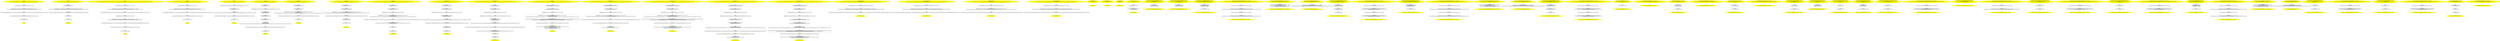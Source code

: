 /* @generated */
digraph cfg {
"bar#13629960763458822780.27859d4aca4c920a20241f1b78082005_1" [label="1: Start bar\nFormals: \nLocals:  func:bar::lambda_shared_lambda_lambda1.cpp:9:15 0$?%__sil_tmpSIL_materialize_temp__n$2:bar::lambda_shared_lambda_lambda1.cpp:9:15 \n  " color=yellow style=filled]
	

	 "bar#13629960763458822780.27859d4aca4c920a20241f1b78082005_1" -> "bar#13629960763458822780.27859d4aca4c920a20241f1b78082005_6" ;
"bar#13629960763458822780.27859d4aca4c920a20241f1b78082005_2" [label="2: Exit bar \n  " color=yellow style=filled]
	

"bar#13629960763458822780.27859d4aca4c920a20241f1b78082005_3" [label="3:  Return Stmt \n   n$1=_fun_bar::lambda_shared_lambda_lambda1.cpp:9:15::operator()(&func:bar::lambda_shared_lambda_lambda1.cpp:9:15&) [line 13, column 14]\n " shape="box"]
	

	 "bar#13629960763458822780.27859d4aca4c920a20241f1b78082005_3" -> "bar#13629960763458822780.27859d4aca4c920a20241f1b78082005_4" ;
"bar#13629960763458822780.27859d4aca4c920a20241f1b78082005_4" [label="4:  Return Stmt \n   *&return:int=(7 / n$1) [line 13, column 3]\n " shape="box"]
	

	 "bar#13629960763458822780.27859d4aca4c920a20241f1b78082005_4" -> "bar#13629960763458822780.27859d4aca4c920a20241f1b78082005_2" ;
"bar#13629960763458822780.27859d4aca4c920a20241f1b78082005_5" [label="5:  DeclStmt \n   VARIABLE_DECLARED(0$?%__sil_tmpSIL_materialize_temp__n$2:bar::lambda_shared_lambda_lambda1.cpp:9:15); [line 9, column 15]\n  *&0$?%__sil_tmpSIL_materialize_temp__n$2:bar::lambda_shared_lambda_lambda1.cpp:9:15=(_fun_bar::lambda_shared_lambda_lambda1.cpp:9:15::operator()) [line 9, column 15]\n " shape="box"]
	

	 "bar#13629960763458822780.27859d4aca4c920a20241f1b78082005_5" -> "bar#13629960763458822780.27859d4aca4c920a20241f1b78082005_7" ;
"bar#13629960763458822780.27859d4aca4c920a20241f1b78082005_6" [label="6:  DeclStmt \n   VARIABLE_DECLARED(func:bar::lambda_shared_lambda_lambda1.cpp:9:15); [line 9, column 3]\n " shape="box"]
	

	 "bar#13629960763458822780.27859d4aca4c920a20241f1b78082005_6" -> "bar#13629960763458822780.27859d4aca4c920a20241f1b78082005_5" ;
"bar#13629960763458822780.27859d4aca4c920a20241f1b78082005_7" [label="7:  DeclStmt \n   n$3=_fun_bar::lambda_shared_lambda_lambda1.cpp:9:15::__cxx_constructor(&func:bar::lambda_shared_lambda_lambda1.cpp:9:15*,&0$?%__sil_tmpSIL_materialize_temp__n$2:bar::lambda_shared_lambda_lambda1.cpp:9:15&) [line 9, column 15]\n " shape="box"]
	

	 "bar#13629960763458822780.27859d4aca4c920a20241f1b78082005_7" -> "bar#13629960763458822780.27859d4aca4c920a20241f1b78082005_3" ;
"capture_by_ref#4375601249296069049.1d794578c048d96b25fb1e90dbaa8225_1" [label="1: Start capture_by_ref\nFormals: \nLocals:  0$?%__sil_tmpSIL_materialize_temp__n$1:capture_by_ref::lambda_shared_lambda_lambda1.cpp:36:3 x:int \n  " color=yellow style=filled]
	

	 "capture_by_ref#4375601249296069049.1d794578c048d96b25fb1e90dbaa8225_1" -> "capture_by_ref#4375601249296069049.1d794578c048d96b25fb1e90dbaa8225_7" ;
"capture_by_ref#4375601249296069049.1d794578c048d96b25fb1e90dbaa8225_2" [label="2: Exit capture_by_ref \n  " color=yellow style=filled]
	

"capture_by_ref#4375601249296069049.1d794578c048d96b25fb1e90dbaa8225_3" [label="3:  Return Stmt \n   n$0=*&x:int [line 37, column 10]\n " shape="box"]
	

	 "capture_by_ref#4375601249296069049.1d794578c048d96b25fb1e90dbaa8225_3" -> "capture_by_ref#4375601249296069049.1d794578c048d96b25fb1e90dbaa8225_4" ;
"capture_by_ref#4375601249296069049.1d794578c048d96b25fb1e90dbaa8225_4" [label="4:  Return Stmt \n   *&return:int=n$0 [line 37, column 3]\n " shape="box"]
	

	 "capture_by_ref#4375601249296069049.1d794578c048d96b25fb1e90dbaa8225_4" -> "capture_by_ref#4375601249296069049.1d794578c048d96b25fb1e90dbaa8225_2" ;
"capture_by_ref#4375601249296069049.1d794578c048d96b25fb1e90dbaa8225_5" [label="5:  DeclStmt \n   VARIABLE_DECLARED(0$?%__sil_tmpSIL_materialize_temp__n$1:capture_by_ref::lambda_shared_lambda_lambda1.cpp:36:3); [line 36, column 3]\n  *&0$?%__sil_tmpSIL_materialize_temp__n$1:capture_by_ref::lambda_shared_lambda_lambda1.cpp:36:3=(_fun_capture_by_ref::lambda_shared_lambda_lambda1.cpp:36:3::operator(),&x) [line 36, column 3]\n " shape="box"]
	

	 "capture_by_ref#4375601249296069049.1d794578c048d96b25fb1e90dbaa8225_5" -> "capture_by_ref#4375601249296069049.1d794578c048d96b25fb1e90dbaa8225_6" ;
"capture_by_ref#4375601249296069049.1d794578c048d96b25fb1e90dbaa8225_6" [label="6:  Compound statement \n   n$3=_fun_capture_by_ref::lambda_shared_lambda_lambda1.cpp:36:3::operator()(&0$?%__sil_tmpSIL_materialize_temp__n$1:capture_by_ref::lambda_shared_lambda_lambda1.cpp:36:3&) [line 36, column 3]\n " shape="box"]
	

	 "capture_by_ref#4375601249296069049.1d794578c048d96b25fb1e90dbaa8225_6" -> "capture_by_ref#4375601249296069049.1d794578c048d96b25fb1e90dbaa8225_3" ;
"capture_by_ref#4375601249296069049.1d794578c048d96b25fb1e90dbaa8225_7" [label="7:  DeclStmt \n   VARIABLE_DECLARED(x:int); [line 35, column 3]\n  *&x:int=0 [line 35, column 3]\n " shape="box"]
	

	 "capture_by_ref#4375601249296069049.1d794578c048d96b25fb1e90dbaa8225_7" -> "capture_by_ref#4375601249296069049.1d794578c048d96b25fb1e90dbaa8225_5" ;
"foo#972162870672026475.86d7db357d6a36081d09067fb38ce85e_1" [label="1: Start foo\nFormals: \nLocals:  y:foo::lambda_shared_lambda_lambda1.cpp:18:12 0$?%__sil_tmpSIL_materialize_temp__n$2:foo::lambda_shared_lambda_lambda1.cpp:18:12 unused:foo::lambda_shared_lambda_lambda1.cpp:17:17 0$?%__sil_tmpSIL_materialize_temp__n$4:foo::lambda_shared_lambda_lambda1.cpp:17:17 \n  " color=yellow style=filled]
	

	 "foo#972162870672026475.86d7db357d6a36081d09067fb38ce85e_1" -> "foo#972162870672026475.86d7db357d6a36081d09067fb38ce85e_9" ;
"foo#972162870672026475.86d7db357d6a36081d09067fb38ce85e_2" [label="2: Exit foo \n  " color=yellow style=filled]
	

"foo#972162870672026475.86d7db357d6a36081d09067fb38ce85e_3" [label="3:  Return Stmt \n   n$1=_fun_foo::lambda_shared_lambda_lambda1.cpp:18:12::operator()(&y:foo::lambda_shared_lambda_lambda1.cpp:18:12&,3:int) [line 19, column 19]\n " shape="box"]
	

	 "foo#972162870672026475.86d7db357d6a36081d09067fb38ce85e_3" -> "foo#972162870672026475.86d7db357d6a36081d09067fb38ce85e_4" ;
"foo#972162870672026475.86d7db357d6a36081d09067fb38ce85e_4" [label="4:  Return Stmt \n   *&return:int=(5 / (4 - n$1)) [line 19, column 3]\n " shape="box"]
	

	 "foo#972162870672026475.86d7db357d6a36081d09067fb38ce85e_4" -> "foo#972162870672026475.86d7db357d6a36081d09067fb38ce85e_2" ;
"foo#972162870672026475.86d7db357d6a36081d09067fb38ce85e_5" [label="5:  DeclStmt \n   VARIABLE_DECLARED(0$?%__sil_tmpSIL_materialize_temp__n$2:foo::lambda_shared_lambda_lambda1.cpp:18:12); [line 18, column 12]\n  *&0$?%__sil_tmpSIL_materialize_temp__n$2:foo::lambda_shared_lambda_lambda1.cpp:18:12=(_fun_foo::lambda_shared_lambda_lambda1.cpp:18:12::operator()) [line 18, column 12]\n " shape="box"]
	

	 "foo#972162870672026475.86d7db357d6a36081d09067fb38ce85e_5" -> "foo#972162870672026475.86d7db357d6a36081d09067fb38ce85e_7" ;
"foo#972162870672026475.86d7db357d6a36081d09067fb38ce85e_6" [label="6:  DeclStmt \n   VARIABLE_DECLARED(y:foo::lambda_shared_lambda_lambda1.cpp:18:12); [line 18, column 3]\n " shape="box"]
	

	 "foo#972162870672026475.86d7db357d6a36081d09067fb38ce85e_6" -> "foo#972162870672026475.86d7db357d6a36081d09067fb38ce85e_5" ;
"foo#972162870672026475.86d7db357d6a36081d09067fb38ce85e_7" [label="7:  DeclStmt \n   n$3=_fun_foo::lambda_shared_lambda_lambda1.cpp:18:12::__cxx_constructor(&y:foo::lambda_shared_lambda_lambda1.cpp:18:12*,&0$?%__sil_tmpSIL_materialize_temp__n$2:foo::lambda_shared_lambda_lambda1.cpp:18:12&) [line 18, column 12]\n " shape="box"]
	

	 "foo#972162870672026475.86d7db357d6a36081d09067fb38ce85e_7" -> "foo#972162870672026475.86d7db357d6a36081d09067fb38ce85e_3" ;
"foo#972162870672026475.86d7db357d6a36081d09067fb38ce85e_8" [label="8:  DeclStmt \n   VARIABLE_DECLARED(0$?%__sil_tmpSIL_materialize_temp__n$4:foo::lambda_shared_lambda_lambda1.cpp:17:17); [line 17, column 17]\n  *&0$?%__sil_tmpSIL_materialize_temp__n$4:foo::lambda_shared_lambda_lambda1.cpp:17:17=(_fun_foo::lambda_shared_lambda_lambda1.cpp:17:17::operator()) [line 17, column 17]\n " shape="box"]
	

	 "foo#972162870672026475.86d7db357d6a36081d09067fb38ce85e_8" -> "foo#972162870672026475.86d7db357d6a36081d09067fb38ce85e_10" ;
"foo#972162870672026475.86d7db357d6a36081d09067fb38ce85e_9" [label="9:  DeclStmt \n   VARIABLE_DECLARED(unused:foo::lambda_shared_lambda_lambda1.cpp:17:17); [line 17, column 3]\n " shape="box"]
	

	 "foo#972162870672026475.86d7db357d6a36081d09067fb38ce85e_9" -> "foo#972162870672026475.86d7db357d6a36081d09067fb38ce85e_8" ;
"foo#972162870672026475.86d7db357d6a36081d09067fb38ce85e_10" [label="10:  DeclStmt \n   n$5=_fun_foo::lambda_shared_lambda_lambda1.cpp:17:17::__cxx_constructor(&unused:foo::lambda_shared_lambda_lambda1.cpp:17:17*,&0$?%__sil_tmpSIL_materialize_temp__n$4:foo::lambda_shared_lambda_lambda1.cpp:17:17&) [line 17, column 17]\n " shape="box"]
	

	 "foo#972162870672026475.86d7db357d6a36081d09067fb38ce85e_10" -> "foo#972162870672026475.86d7db357d6a36081d09067fb38ce85e_6" ;
"fooOK#5521302935427608539.9c36ec052efdd50972817d895666852a_1" [label="1: Start fooOK\nFormals: \nLocals:  y:fooOK::lambda_shared_lambda_lambda1.cpp:24:12 0$?%__sil_tmpSIL_materialize_temp__n$2:fooOK::lambda_shared_lambda_lambda1.cpp:24:12 \n  " color=yellow style=filled]
	

	 "fooOK#5521302935427608539.9c36ec052efdd50972817d895666852a_1" -> "fooOK#5521302935427608539.9c36ec052efdd50972817d895666852a_6" ;
"fooOK#5521302935427608539.9c36ec052efdd50972817d895666852a_2" [label="2: Exit fooOK \n  " color=yellow style=filled]
	

"fooOK#5521302935427608539.9c36ec052efdd50972817d895666852a_3" [label="3:  Return Stmt \n   n$1=_fun_fooOK::lambda_shared_lambda_lambda1.cpp:24:12::operator()(&y:fooOK::lambda_shared_lambda_lambda1.cpp:24:12&,3:int) [line 25, column 19]\n " shape="box"]
	

	 "fooOK#5521302935427608539.9c36ec052efdd50972817d895666852a_3" -> "fooOK#5521302935427608539.9c36ec052efdd50972817d895666852a_4" ;
"fooOK#5521302935427608539.9c36ec052efdd50972817d895666852a_4" [label="4:  Return Stmt \n   *&return:int=(5 / (4 - n$1)) [line 25, column 3]\n " shape="box"]
	

	 "fooOK#5521302935427608539.9c36ec052efdd50972817d895666852a_4" -> "fooOK#5521302935427608539.9c36ec052efdd50972817d895666852a_2" ;
"fooOK#5521302935427608539.9c36ec052efdd50972817d895666852a_5" [label="5:  DeclStmt \n   VARIABLE_DECLARED(0$?%__sil_tmpSIL_materialize_temp__n$2:fooOK::lambda_shared_lambda_lambda1.cpp:24:12); [line 24, column 12]\n  *&0$?%__sil_tmpSIL_materialize_temp__n$2:fooOK::lambda_shared_lambda_lambda1.cpp:24:12=(_fun_fooOK::lambda_shared_lambda_lambda1.cpp:24:12::operator()) [line 24, column 12]\n " shape="box"]
	

	 "fooOK#5521302935427608539.9c36ec052efdd50972817d895666852a_5" -> "fooOK#5521302935427608539.9c36ec052efdd50972817d895666852a_7" ;
"fooOK#5521302935427608539.9c36ec052efdd50972817d895666852a_6" [label="6:  DeclStmt \n   VARIABLE_DECLARED(y:fooOK::lambda_shared_lambda_lambda1.cpp:24:12); [line 24, column 3]\n " shape="box"]
	

	 "fooOK#5521302935427608539.9c36ec052efdd50972817d895666852a_6" -> "fooOK#5521302935427608539.9c36ec052efdd50972817d895666852a_5" ;
"fooOK#5521302935427608539.9c36ec052efdd50972817d895666852a_7" [label="7:  DeclStmt \n   n$3=_fun_fooOK::lambda_shared_lambda_lambda1.cpp:24:12::__cxx_constructor(&y:fooOK::lambda_shared_lambda_lambda1.cpp:24:12*,&0$?%__sil_tmpSIL_materialize_temp__n$2:fooOK::lambda_shared_lambda_lambda1.cpp:24:12&) [line 24, column 12]\n " shape="box"]
	

	 "fooOK#5521302935427608539.9c36ec052efdd50972817d895666852a_7" -> "fooOK#5521302935427608539.9c36ec052efdd50972817d895666852a_3" ;
"init_capture1#11582985675627962568.58b9ce334267f411dc5e1c70bd53eb81_1" [label="1: Start init_capture1\nFormals: \nLocals:  0$?%__sil_tmpSIL_materialize_temp__n$0:init_capture1::lambda_shared_lambda_lambda1.cpp:41:10 \n  " color=yellow style=filled]
	

	 "init_capture1#11582985675627962568.58b9ce334267f411dc5e1c70bd53eb81_1" -> "init_capture1#11582985675627962568.58b9ce334267f411dc5e1c70bd53eb81_4" ;
"init_capture1#11582985675627962568.58b9ce334267f411dc5e1c70bd53eb81_2" [label="2: Exit init_capture1 \n  " color=yellow style=filled]
	

"init_capture1#11582985675627962568.58b9ce334267f411dc5e1c70bd53eb81_3" [label="3:  DeclStmt \n   VARIABLE_DECLARED(i:int); [line 41, column 10]\n  *&i:int=0 [line 41, column 10]\n " shape="box"]
	

	 "init_capture1#11582985675627962568.58b9ce334267f411dc5e1c70bd53eb81_3" -> "init_capture1#11582985675627962568.58b9ce334267f411dc5e1c70bd53eb81_5" ;
"init_capture1#11582985675627962568.58b9ce334267f411dc5e1c70bd53eb81_4" [label="4:  DeclStmt \n   VARIABLE_DECLARED(0$?%__sil_tmpSIL_materialize_temp__n$0:init_capture1::lambda_shared_lambda_lambda1.cpp:41:10); [line 41, column 10]\n " shape="box"]
	

	 "init_capture1#11582985675627962568.58b9ce334267f411dc5e1c70bd53eb81_4" -> "init_capture1#11582985675627962568.58b9ce334267f411dc5e1c70bd53eb81_3" ;
"init_capture1#11582985675627962568.58b9ce334267f411dc5e1c70bd53eb81_5" [label="5:  DeclStmt \n   n$2=*&i:int [line 41, column 10]\n  *&0$?%__sil_tmpSIL_materialize_temp__n$0:init_capture1::lambda_shared_lambda_lambda1.cpp:41:10=(_fun_init_capture1::lambda_shared_lambda_lambda1.cpp:41:10::operator(),([by value]n$2 &i:int)) [line 41, column 10]\n " shape="box"]
	

	 "init_capture1#11582985675627962568.58b9ce334267f411dc5e1c70bd53eb81_5" -> "init_capture1#11582985675627962568.58b9ce334267f411dc5e1c70bd53eb81_6" ;
"init_capture1#11582985675627962568.58b9ce334267f411dc5e1c70bd53eb81_6" [label="6:  Return Stmt \n   n$3=_fun_init_capture1::lambda_shared_lambda_lambda1.cpp:41:10::operator()(&0$?%__sil_tmpSIL_materialize_temp__n$0:init_capture1::lambda_shared_lambda_lambda1.cpp:41:10&) [line 41, column 10]\n " shape="box"]
	

	 "init_capture1#11582985675627962568.58b9ce334267f411dc5e1c70bd53eb81_6" -> "init_capture1#11582985675627962568.58b9ce334267f411dc5e1c70bd53eb81_7" ;
"init_capture1#11582985675627962568.58b9ce334267f411dc5e1c70bd53eb81_7" [label="7:  Return Stmt \n   *&return:int=n$3 [line 41, column 3]\n " shape="box"]
	

	 "init_capture1#11582985675627962568.58b9ce334267f411dc5e1c70bd53eb81_7" -> "init_capture1#11582985675627962568.58b9ce334267f411dc5e1c70bd53eb81_2" ;
"init_capture2#11582143449720942167.039b5039af3b7807e4b00950523a9f3a_1" [label="1: Start init_capture2\nFormals: \nLocals:  0$?%__sil_tmpSIL_materialize_temp__n$0:init_capture2::lambda_shared_lambda_lambda1.cpp:46:10 i:int \n  " color=yellow style=filled]
	

	 "init_capture2#11582143449720942167.039b5039af3b7807e4b00950523a9f3a_1" -> "init_capture2#11582143449720942167.039b5039af3b7807e4b00950523a9f3a_10" ;
"init_capture2#11582143449720942167.039b5039af3b7807e4b00950523a9f3a_2" [label="2: Exit init_capture2 \n  " color=yellow style=filled]
	

"init_capture2#11582143449720942167.039b5039af3b7807e4b00950523a9f3a_3" [label="3:  DeclStmt \n   VARIABLE_DECLARED(c:int); [line 46, column 10]\n  *&c:int=3 [line 46, column 10]\n " shape="box"]
	

	 "init_capture2#11582143449720942167.039b5039af3b7807e4b00950523a9f3a_3" -> "init_capture2#11582143449720942167.039b5039af3b7807e4b00950523a9f3a_7" ;
"init_capture2#11582143449720942167.039b5039af3b7807e4b00950523a9f3a_4" [label="4:  DeclStmt \n   VARIABLE_DECLARED(b:int); [line 46, column 10]\n  *&b:int=0 [line 46, column 10]\n " shape="box"]
	

	 "init_capture2#11582143449720942167.039b5039af3b7807e4b00950523a9f3a_4" -> "init_capture2#11582143449720942167.039b5039af3b7807e4b00950523a9f3a_3" ;
"init_capture2#11582143449720942167.039b5039af3b7807e4b00950523a9f3a_5" [label="5:  DeclStmt \n   VARIABLE_DECLARED(a:int); [line 46, column 10]\n  n$4=*&i:int [line 46, column 15]\n  *&a:int=n$4 [line 46, column 10]\n " shape="box"]
	

	 "init_capture2#11582143449720942167.039b5039af3b7807e4b00950523a9f3a_5" -> "init_capture2#11582143449720942167.039b5039af3b7807e4b00950523a9f3a_4" ;
"init_capture2#11582143449720942167.039b5039af3b7807e4b00950523a9f3a_6" [label="6:  DeclStmt \n   VARIABLE_DECLARED(0$?%__sil_tmpSIL_materialize_temp__n$0:init_capture2::lambda_shared_lambda_lambda1.cpp:46:10); [line 46, column 10]\n " shape="box"]
	

	 "init_capture2#11582143449720942167.039b5039af3b7807e4b00950523a9f3a_6" -> "init_capture2#11582143449720942167.039b5039af3b7807e4b00950523a9f3a_5" ;
"init_capture2#11582143449720942167.039b5039af3b7807e4b00950523a9f3a_7" [label="7:  DeclStmt \n   n$5=*&a:int [line 46, column 10]\n  n$3=*&b:int [line 46, column 10]\n  n$2=*&c:int [line 46, column 10]\n  *&0$?%__sil_tmpSIL_materialize_temp__n$0:init_capture2::lambda_shared_lambda_lambda1.cpp:46:10=(_fun_init_capture2::lambda_shared_lambda_lambda1.cpp:46:10::operator(),([by value]n$5 &a:int),([by value]n$3 &b:int),([by value]n$2 &c:int)) [line 46, column 10]\n " shape="box"]
	

	 "init_capture2#11582143449720942167.039b5039af3b7807e4b00950523a9f3a_7" -> "init_capture2#11582143449720942167.039b5039af3b7807e4b00950523a9f3a_8" ;
"init_capture2#11582143449720942167.039b5039af3b7807e4b00950523a9f3a_8" [label="8:  Return Stmt \n   n$6=_fun_init_capture2::lambda_shared_lambda_lambda1.cpp:46:10::operator()(&0$?%__sil_tmpSIL_materialize_temp__n$0:init_capture2::lambda_shared_lambda_lambda1.cpp:46:10&) [line 46, column 10]\n " shape="box"]
	

	 "init_capture2#11582143449720942167.039b5039af3b7807e4b00950523a9f3a_8" -> "init_capture2#11582143449720942167.039b5039af3b7807e4b00950523a9f3a_9" ;
"init_capture2#11582143449720942167.039b5039af3b7807e4b00950523a9f3a_9" [label="9:  Return Stmt \n   *&return:int=n$6 [line 46, column 3]\n " shape="box"]
	

	 "init_capture2#11582143449720942167.039b5039af3b7807e4b00950523a9f3a_9" -> "init_capture2#11582143449720942167.039b5039af3b7807e4b00950523a9f3a_2" ;
"init_capture2#11582143449720942167.039b5039af3b7807e4b00950523a9f3a_10" [label="10:  DeclStmt \n   VARIABLE_DECLARED(i:int); [line 45, column 3]\n  *&i:int=0 [line 45, column 3]\n " shape="box"]
	

	 "init_capture2#11582143449720942167.039b5039af3b7807e4b00950523a9f3a_10" -> "init_capture2#11582143449720942167.039b5039af3b7807e4b00950523a9f3a_6" ;
"normal_capture#5533029764254319855.11493b249dddd657790695e287170b84_1" [label="1: Start normal_capture\nFormals: \nLocals:  0$?%__sil_tmpSIL_materialize_temp__n$0:normal_capture::lambda_shared_lambda_lambda1.cpp:31:10 y:int x:int \n  " color=yellow style=filled]
	

	 "normal_capture#5533029764254319855.11493b249dddd657790695e287170b84_1" -> "normal_capture#5533029764254319855.11493b249dddd657790695e287170b84_7" ;
"normal_capture#5533029764254319855.11493b249dddd657790695e287170b84_2" [label="2: Exit normal_capture \n  " color=yellow style=filled]
	

"normal_capture#5533029764254319855.11493b249dddd657790695e287170b84_3" [label="3:  DeclStmt \n   VARIABLE_DECLARED(0$?%__sil_tmpSIL_materialize_temp__n$0:normal_capture::lambda_shared_lambda_lambda1.cpp:31:10); [line 31, column 10]\n  n$3=*&x:int [line 31, column 10]\n  n$2=*&y:int [line 31, column 10]\n  *&0$?%__sil_tmpSIL_materialize_temp__n$0:normal_capture::lambda_shared_lambda_lambda1.cpp:31:10=(_fun_normal_capture::lambda_shared_lambda_lambda1.cpp:31:10::operator(),([by value]n$3 &x:int),([by value]n$2 &y:int)) [line 31, column 10]\n " shape="box"]
	

	 "normal_capture#5533029764254319855.11493b249dddd657790695e287170b84_3" -> "normal_capture#5533029764254319855.11493b249dddd657790695e287170b84_4" ;
"normal_capture#5533029764254319855.11493b249dddd657790695e287170b84_4" [label="4:  Return Stmt \n   n$4=_fun_normal_capture::lambda_shared_lambda_lambda1.cpp:31:10::operator()(&0$?%__sil_tmpSIL_materialize_temp__n$0:normal_capture::lambda_shared_lambda_lambda1.cpp:31:10&) [line 31, column 10]\n " shape="box"]
	

	 "normal_capture#5533029764254319855.11493b249dddd657790695e287170b84_4" -> "normal_capture#5533029764254319855.11493b249dddd657790695e287170b84_5" ;
"normal_capture#5533029764254319855.11493b249dddd657790695e287170b84_5" [label="5:  Return Stmt \n   *&return:int=n$4 [line 31, column 3]\n " shape="box"]
	

	 "normal_capture#5533029764254319855.11493b249dddd657790695e287170b84_5" -> "normal_capture#5533029764254319855.11493b249dddd657790695e287170b84_2" ;
"normal_capture#5533029764254319855.11493b249dddd657790695e287170b84_6" [label="6:  DeclStmt \n   VARIABLE_DECLARED(y:int); [line 30, column 3]\n  *&y:int=2 [line 30, column 3]\n " shape="box"]
	

	 "normal_capture#5533029764254319855.11493b249dddd657790695e287170b84_6" -> "normal_capture#5533029764254319855.11493b249dddd657790695e287170b84_3" ;
"normal_capture#5533029764254319855.11493b249dddd657790695e287170b84_7" [label="7:  DeclStmt \n   VARIABLE_DECLARED(x:int); [line 29, column 3]\n  *&x:int=1 [line 29, column 3]\n " shape="box"]
	

	 "normal_capture#5533029764254319855.11493b249dddd657790695e287170b84_7" -> "normal_capture#5533029764254319855.11493b249dddd657790695e287170b84_6" ;
"ref_capture_by_ref#14681721236694523499.e4fbc78377bc879fc79633acdbd6829c_1" [label="1: Start ref_capture_by_ref\nFormals: \nLocals:  0$?%__sil_tmpSIL_materialize_temp__n$2:ref_capture_by_ref::lambda_shared_lambda_lambda1.cpp:100:3 xref:int& x:int \n  " color=yellow style=filled]
	

	 "ref_capture_by_ref#14681721236694523499.e4fbc78377bc879fc79633acdbd6829c_1" -> "ref_capture_by_ref#14681721236694523499.e4fbc78377bc879fc79633acdbd6829c_8" ;
"ref_capture_by_ref#14681721236694523499.e4fbc78377bc879fc79633acdbd6829c_2" [label="2: Exit ref_capture_by_ref \n  " color=yellow style=filled]
	

"ref_capture_by_ref#14681721236694523499.e4fbc78377bc879fc79633acdbd6829c_3" [label="3:  Return Stmt \n   n$0=*&xref:int& [line 101, column 10]\n  n$1=*n$0:int [line 101, column 10]\n " shape="box"]
	

	 "ref_capture_by_ref#14681721236694523499.e4fbc78377bc879fc79633acdbd6829c_3" -> "ref_capture_by_ref#14681721236694523499.e4fbc78377bc879fc79633acdbd6829c_4" ;
"ref_capture_by_ref#14681721236694523499.e4fbc78377bc879fc79633acdbd6829c_4" [label="4:  Return Stmt \n   *&return:int=n$1 [line 101, column 3]\n " shape="box"]
	

	 "ref_capture_by_ref#14681721236694523499.e4fbc78377bc879fc79633acdbd6829c_4" -> "ref_capture_by_ref#14681721236694523499.e4fbc78377bc879fc79633acdbd6829c_2" ;
"ref_capture_by_ref#14681721236694523499.e4fbc78377bc879fc79633acdbd6829c_5" [label="5:  DeclStmt \n   VARIABLE_DECLARED(0$?%__sil_tmpSIL_materialize_temp__n$2:ref_capture_by_ref::lambda_shared_lambda_lambda1.cpp:100:3); [line 100, column 3]\n  n$4=*&xref:int& [line 100, column 3]\n  *&0$?%__sil_tmpSIL_materialize_temp__n$2:ref_capture_by_ref::lambda_shared_lambda_lambda1.cpp:100:3=(_fun_ref_capture_by_ref::lambda_shared_lambda_lambda1.cpp:100:3::operator(),([by ref]n$4 &xref:int&)) [line 100, column 3]\n " shape="box"]
	

	 "ref_capture_by_ref#14681721236694523499.e4fbc78377bc879fc79633acdbd6829c_5" -> "ref_capture_by_ref#14681721236694523499.e4fbc78377bc879fc79633acdbd6829c_6" ;
"ref_capture_by_ref#14681721236694523499.e4fbc78377bc879fc79633acdbd6829c_6" [label="6:  Compound statement \n   n$5=_fun_ref_capture_by_ref::lambda_shared_lambda_lambda1.cpp:100:3::operator()(&0$?%__sil_tmpSIL_materialize_temp__n$2:ref_capture_by_ref::lambda_shared_lambda_lambda1.cpp:100:3&) [line 100, column 3]\n " shape="box"]
	

	 "ref_capture_by_ref#14681721236694523499.e4fbc78377bc879fc79633acdbd6829c_6" -> "ref_capture_by_ref#14681721236694523499.e4fbc78377bc879fc79633acdbd6829c_3" ;
"ref_capture_by_ref#14681721236694523499.e4fbc78377bc879fc79633acdbd6829c_7" [label="7:  DeclStmt \n   VARIABLE_DECLARED(xref:int&); [line 99, column 3]\n  *&xref:int&=&x [line 99, column 3]\n " shape="box"]
	

	 "ref_capture_by_ref#14681721236694523499.e4fbc78377bc879fc79633acdbd6829c_7" -> "ref_capture_by_ref#14681721236694523499.e4fbc78377bc879fc79633acdbd6829c_5" ;
"ref_capture_by_ref#14681721236694523499.e4fbc78377bc879fc79633acdbd6829c_8" [label="8:  DeclStmt \n   VARIABLE_DECLARED(x:int); [line 98, column 3]\n  *&x:int=0 [line 98, column 3]\n " shape="box"]
	

	 "ref_capture_by_ref#14681721236694523499.e4fbc78377bc879fc79633acdbd6829c_8" -> "ref_capture_by_ref#14681721236694523499.e4fbc78377bc879fc79633acdbd6829c_7" ;
"ref_capture_by_value#4806574088982549998.61621d058ca5955e04dd4735d42f6588_1" [label="1: Start ref_capture_by_value\nFormals: \nLocals:  ret:int f:ref_capture_by_value::lambda_shared_lambda_lambda1.cpp:84:12 0$?%__sil_tmpSIL_materialize_temp__n$3:ref_capture_by_value::lambda_shared_lambda_lambda1.cpp:84:12 xref:int& x:int \n  " color=yellow style=filled]
	

	 "ref_capture_by_value#4806574088982549998.61621d058ca5955e04dd4735d42f6588_1" -> "ref_capture_by_value#4806574088982549998.61621d058ca5955e04dd4735d42f6588_10" ;
"ref_capture_by_value#4806574088982549998.61621d058ca5955e04dd4735d42f6588_2" [label="2: Exit ref_capture_by_value \n  " color=yellow style=filled]
	

"ref_capture_by_value#4806574088982549998.61621d058ca5955e04dd4735d42f6588_3" [label="3:  Return Stmt \n   n$0=*&ret:int [line 86, column 10]\n " shape="box"]
	

	 "ref_capture_by_value#4806574088982549998.61621d058ca5955e04dd4735d42f6588_3" -> "ref_capture_by_value#4806574088982549998.61621d058ca5955e04dd4735d42f6588_4" ;
"ref_capture_by_value#4806574088982549998.61621d058ca5955e04dd4735d42f6588_4" [label="4:  Return Stmt \n   *&return:int=n$0 [line 86, column 3]\n " shape="box"]
	

	 "ref_capture_by_value#4806574088982549998.61621d058ca5955e04dd4735d42f6588_4" -> "ref_capture_by_value#4806574088982549998.61621d058ca5955e04dd4735d42f6588_2" ;
"ref_capture_by_value#4806574088982549998.61621d058ca5955e04dd4735d42f6588_5" [label="5:  DeclStmt \n   VARIABLE_DECLARED(ret:int); [line 85, column 3]\n  n$2=_fun_ref_capture_by_value::lambda_shared_lambda_lambda1.cpp:84:12::operator()(&f:ref_capture_by_value::lambda_shared_lambda_lambda1.cpp:84:12&) [line 85, column 13]\n  *&ret:int=n$2 [line 85, column 3]\n " shape="box"]
	

	 "ref_capture_by_value#4806574088982549998.61621d058ca5955e04dd4735d42f6588_5" -> "ref_capture_by_value#4806574088982549998.61621d058ca5955e04dd4735d42f6588_3" ;
"ref_capture_by_value#4806574088982549998.61621d058ca5955e04dd4735d42f6588_6" [label="6:  DeclStmt \n   VARIABLE_DECLARED(0$?%__sil_tmpSIL_materialize_temp__n$3:ref_capture_by_value::lambda_shared_lambda_lambda1.cpp:84:12); [line 84, column 12]\n  n$4=*&xref:int& [line 84, column 12]\n  n$5=*n$4:int [line 84, column 12]\n  *&0$?%__sil_tmpSIL_materialize_temp__n$3:ref_capture_by_value::lambda_shared_lambda_lambda1.cpp:84:12=(_fun_ref_capture_by_value::lambda_shared_lambda_lambda1.cpp:84:12::operator(),([by value]n$5 &xref:int)) [line 84, column 12]\n " shape="box"]
	

	 "ref_capture_by_value#4806574088982549998.61621d058ca5955e04dd4735d42f6588_6" -> "ref_capture_by_value#4806574088982549998.61621d058ca5955e04dd4735d42f6588_8" ;
"ref_capture_by_value#4806574088982549998.61621d058ca5955e04dd4735d42f6588_7" [label="7:  DeclStmt \n   VARIABLE_DECLARED(f:ref_capture_by_value::lambda_shared_lambda_lambda1.cpp:84:12); [line 84, column 3]\n " shape="box"]
	

	 "ref_capture_by_value#4806574088982549998.61621d058ca5955e04dd4735d42f6588_7" -> "ref_capture_by_value#4806574088982549998.61621d058ca5955e04dd4735d42f6588_6" ;
"ref_capture_by_value#4806574088982549998.61621d058ca5955e04dd4735d42f6588_8" [label="8:  DeclStmt \n   n$6=_fun_ref_capture_by_value::lambda_shared_lambda_lambda1.cpp:84:12::__cxx_constructor(&f:ref_capture_by_value::lambda_shared_lambda_lambda1.cpp:84:12*,&0$?%__sil_tmpSIL_materialize_temp__n$3:ref_capture_by_value::lambda_shared_lambda_lambda1.cpp:84:12&) [line 84, column 12]\n " shape="box"]
	

	 "ref_capture_by_value#4806574088982549998.61621d058ca5955e04dd4735d42f6588_8" -> "ref_capture_by_value#4806574088982549998.61621d058ca5955e04dd4735d42f6588_5" ;
"ref_capture_by_value#4806574088982549998.61621d058ca5955e04dd4735d42f6588_9" [label="9:  DeclStmt \n   VARIABLE_DECLARED(xref:int&); [line 83, column 3]\n  *&xref:int&=&x [line 83, column 3]\n " shape="box"]
	

	 "ref_capture_by_value#4806574088982549998.61621d058ca5955e04dd4735d42f6588_9" -> "ref_capture_by_value#4806574088982549998.61621d058ca5955e04dd4735d42f6588_7" ;
"ref_capture_by_value#4806574088982549998.61621d058ca5955e04dd4735d42f6588_10" [label="10:  DeclStmt \n   VARIABLE_DECLARED(x:int); [line 82, column 3]\n  *&x:int=0 [line 82, column 3]\n " shape="box"]
	

	 "ref_capture_by_value#4806574088982549998.61621d058ca5955e04dd4735d42f6588_10" -> "ref_capture_by_value#4806574088982549998.61621d058ca5955e04dd4735d42f6588_9" ;
"ref_init_capture_by_ref#8408411231784662282.399b89cb2bc432190cf902f8189b053c_1" [label="1: Start ref_init_capture_by_ref\nFormals: \nLocals:  0$?%__sil_tmpSIL_materialize_temp__n$2:ref_init_capture_by_ref::lambda_shared_lambda_lambda1.cpp:107:3 xref:int& x:int \n  " color=yellow style=filled]
	

	 "ref_init_capture_by_ref#8408411231784662282.399b89cb2bc432190cf902f8189b053c_1" -> "ref_init_capture_by_ref#8408411231784662282.399b89cb2bc432190cf902f8189b053c_10" ;
"ref_init_capture_by_ref#8408411231784662282.399b89cb2bc432190cf902f8189b053c_2" [label="2: Exit ref_init_capture_by_ref \n  " color=yellow style=filled]
	

"ref_init_capture_by_ref#8408411231784662282.399b89cb2bc432190cf902f8189b053c_3" [label="3:  Return Stmt \n   n$0=*&xref:int& [line 108, column 10]\n  n$1=*n$0:int [line 108, column 10]\n " shape="box"]
	

	 "ref_init_capture_by_ref#8408411231784662282.399b89cb2bc432190cf902f8189b053c_3" -> "ref_init_capture_by_ref#8408411231784662282.399b89cb2bc432190cf902f8189b053c_4" ;
"ref_init_capture_by_ref#8408411231784662282.399b89cb2bc432190cf902f8189b053c_4" [label="4:  Return Stmt \n   *&return:int=n$1 [line 108, column 3]\n " shape="box"]
	

	 "ref_init_capture_by_ref#8408411231784662282.399b89cb2bc432190cf902f8189b053c_4" -> "ref_init_capture_by_ref#8408411231784662282.399b89cb2bc432190cf902f8189b053c_2" ;
"ref_init_capture_by_ref#8408411231784662282.399b89cb2bc432190cf902f8189b053c_5" [label="5:  DeclStmt \n   VARIABLE_DECLARED(xlambda:int&); [line 107, column 3]\n  n$4=*&xref:int& [line 107, column 16]\n  *&xlambda:int&=n$4 [line 107, column 3]\n " shape="box"]
	

	 "ref_init_capture_by_ref#8408411231784662282.399b89cb2bc432190cf902f8189b053c_5" -> "ref_init_capture_by_ref#8408411231784662282.399b89cb2bc432190cf902f8189b053c_7" ;
"ref_init_capture_by_ref#8408411231784662282.399b89cb2bc432190cf902f8189b053c_6" [label="6:  DeclStmt \n   VARIABLE_DECLARED(0$?%__sil_tmpSIL_materialize_temp__n$2:ref_init_capture_by_ref::lambda_shared_lambda_lambda1.cpp:107:3); [line 107, column 3]\n " shape="box"]
	

	 "ref_init_capture_by_ref#8408411231784662282.399b89cb2bc432190cf902f8189b053c_6" -> "ref_init_capture_by_ref#8408411231784662282.399b89cb2bc432190cf902f8189b053c_5" ;
"ref_init_capture_by_ref#8408411231784662282.399b89cb2bc432190cf902f8189b053c_7" [label="7:  DeclStmt \n   n$5=*&xlambda:int& [line 107, column 3]\n  *&0$?%__sil_tmpSIL_materialize_temp__n$2:ref_init_capture_by_ref::lambda_shared_lambda_lambda1.cpp:107:3=(_fun_ref_init_capture_by_ref::lambda_shared_lambda_lambda1.cpp:107:3::operator(),([by ref]n$5 &xlambda:int&)) [line 107, column 3]\n " shape="box"]
	

	 "ref_init_capture_by_ref#8408411231784662282.399b89cb2bc432190cf902f8189b053c_7" -> "ref_init_capture_by_ref#8408411231784662282.399b89cb2bc432190cf902f8189b053c_8" ;
"ref_init_capture_by_ref#8408411231784662282.399b89cb2bc432190cf902f8189b053c_8" [label="8:  Compound statement \n   n$6=_fun_ref_init_capture_by_ref::lambda_shared_lambda_lambda1.cpp:107:3::operator()(&0$?%__sil_tmpSIL_materialize_temp__n$2:ref_init_capture_by_ref::lambda_shared_lambda_lambda1.cpp:107:3&) [line 107, column 3]\n " shape="box"]
	

	 "ref_init_capture_by_ref#8408411231784662282.399b89cb2bc432190cf902f8189b053c_8" -> "ref_init_capture_by_ref#8408411231784662282.399b89cb2bc432190cf902f8189b053c_3" ;
"ref_init_capture_by_ref#8408411231784662282.399b89cb2bc432190cf902f8189b053c_9" [label="9:  DeclStmt \n   VARIABLE_DECLARED(xref:int&); [line 106, column 3]\n  *&xref:int&=&x [line 106, column 3]\n " shape="box"]
	

	 "ref_init_capture_by_ref#8408411231784662282.399b89cb2bc432190cf902f8189b053c_9" -> "ref_init_capture_by_ref#8408411231784662282.399b89cb2bc432190cf902f8189b053c_6" ;
"ref_init_capture_by_ref#8408411231784662282.399b89cb2bc432190cf902f8189b053c_10" [label="10:  DeclStmt \n   VARIABLE_DECLARED(x:int); [line 105, column 3]\n  *&x:int=0 [line 105, column 3]\n " shape="box"]
	

	 "ref_init_capture_by_ref#8408411231784662282.399b89cb2bc432190cf902f8189b053c_10" -> "ref_init_capture_by_ref#8408411231784662282.399b89cb2bc432190cf902f8189b053c_9" ;
"ref_init_capture_by_value#2039100596272541472.6db03403e4946224500aec3971ad9092_1" [label="1: Start ref_init_capture_by_value\nFormals: \nLocals:  ret:int f:ref_init_capture_by_value::lambda_shared_lambda_lambda1.cpp:92:12 0$?%__sil_tmpSIL_materialize_temp__n$3:ref_init_capture_by_value::lambda_shared_lambda_lambda1.cpp:92:12 xref:int& x:int \n  " color=yellow style=filled]
	

	 "ref_init_capture_by_value#2039100596272541472.6db03403e4946224500aec3971ad9092_1" -> "ref_init_capture_by_value#2039100596272541472.6db03403e4946224500aec3971ad9092_12" ;
"ref_init_capture_by_value#2039100596272541472.6db03403e4946224500aec3971ad9092_2" [label="2: Exit ref_init_capture_by_value \n  " color=yellow style=filled]
	

"ref_init_capture_by_value#2039100596272541472.6db03403e4946224500aec3971ad9092_3" [label="3:  Return Stmt \n   n$0=*&ret:int [line 94, column 10]\n " shape="box"]
	

	 "ref_init_capture_by_value#2039100596272541472.6db03403e4946224500aec3971ad9092_3" -> "ref_init_capture_by_value#2039100596272541472.6db03403e4946224500aec3971ad9092_4" ;
"ref_init_capture_by_value#2039100596272541472.6db03403e4946224500aec3971ad9092_4" [label="4:  Return Stmt \n   *&return:int=n$0 [line 94, column 3]\n " shape="box"]
	

	 "ref_init_capture_by_value#2039100596272541472.6db03403e4946224500aec3971ad9092_4" -> "ref_init_capture_by_value#2039100596272541472.6db03403e4946224500aec3971ad9092_2" ;
"ref_init_capture_by_value#2039100596272541472.6db03403e4946224500aec3971ad9092_5" [label="5:  DeclStmt \n   VARIABLE_DECLARED(ret:int); [line 93, column 3]\n  n$2=_fun_ref_init_capture_by_value::lambda_shared_lambda_lambda1.cpp:92:12::operator()(&f:ref_init_capture_by_value::lambda_shared_lambda_lambda1.cpp:92:12&) [line 93, column 13]\n  *&ret:int=n$2 [line 93, column 3]\n " shape="box"]
	

	 "ref_init_capture_by_value#2039100596272541472.6db03403e4946224500aec3971ad9092_5" -> "ref_init_capture_by_value#2039100596272541472.6db03403e4946224500aec3971ad9092_3" ;
"ref_init_capture_by_value#2039100596272541472.6db03403e4946224500aec3971ad9092_6" [label="6:  DeclStmt \n   VARIABLE_DECLARED(xlambda:int); [line 92, column 12]\n  n$4=*&xref:int& [line 92, column 23]\n  n$5=*n$4:int [line 92, column 23]\n  *&xlambda:int=n$5 [line 92, column 12]\n " shape="box"]
	

	 "ref_init_capture_by_value#2039100596272541472.6db03403e4946224500aec3971ad9092_6" -> "ref_init_capture_by_value#2039100596272541472.6db03403e4946224500aec3971ad9092_8" ;
"ref_init_capture_by_value#2039100596272541472.6db03403e4946224500aec3971ad9092_7" [label="7:  DeclStmt \n   VARIABLE_DECLARED(0$?%__sil_tmpSIL_materialize_temp__n$3:ref_init_capture_by_value::lambda_shared_lambda_lambda1.cpp:92:12); [line 92, column 12]\n " shape="box"]
	

	 "ref_init_capture_by_value#2039100596272541472.6db03403e4946224500aec3971ad9092_7" -> "ref_init_capture_by_value#2039100596272541472.6db03403e4946224500aec3971ad9092_6" ;
"ref_init_capture_by_value#2039100596272541472.6db03403e4946224500aec3971ad9092_8" [label="8:  DeclStmt \n   n$6=*&xlambda:int [line 92, column 12]\n  *&0$?%__sil_tmpSIL_materialize_temp__n$3:ref_init_capture_by_value::lambda_shared_lambda_lambda1.cpp:92:12=(_fun_ref_init_capture_by_value::lambda_shared_lambda_lambda1.cpp:92:12::operator(),([by value]n$6 &xlambda:int)) [line 92, column 12]\n " shape="box"]
	

	 "ref_init_capture_by_value#2039100596272541472.6db03403e4946224500aec3971ad9092_8" -> "ref_init_capture_by_value#2039100596272541472.6db03403e4946224500aec3971ad9092_10" ;
"ref_init_capture_by_value#2039100596272541472.6db03403e4946224500aec3971ad9092_9" [label="9:  DeclStmt \n   VARIABLE_DECLARED(f:ref_init_capture_by_value::lambda_shared_lambda_lambda1.cpp:92:12); [line 92, column 3]\n " shape="box"]
	

	 "ref_init_capture_by_value#2039100596272541472.6db03403e4946224500aec3971ad9092_9" -> "ref_init_capture_by_value#2039100596272541472.6db03403e4946224500aec3971ad9092_7" ;
"ref_init_capture_by_value#2039100596272541472.6db03403e4946224500aec3971ad9092_10" [label="10:  DeclStmt \n   n$7=_fun_ref_init_capture_by_value::lambda_shared_lambda_lambda1.cpp:92:12::__cxx_constructor(&f:ref_init_capture_by_value::lambda_shared_lambda_lambda1.cpp:92:12*,&0$?%__sil_tmpSIL_materialize_temp__n$3:ref_init_capture_by_value::lambda_shared_lambda_lambda1.cpp:92:12&) [line 92, column 12]\n " shape="box"]
	

	 "ref_init_capture_by_value#2039100596272541472.6db03403e4946224500aec3971ad9092_10" -> "ref_init_capture_by_value#2039100596272541472.6db03403e4946224500aec3971ad9092_5" ;
"ref_init_capture_by_value#2039100596272541472.6db03403e4946224500aec3971ad9092_11" [label="11:  DeclStmt \n   VARIABLE_DECLARED(xref:int&); [line 91, column 3]\n  *&xref:int&=&x [line 91, column 3]\n " shape="box"]
	

	 "ref_init_capture_by_value#2039100596272541472.6db03403e4946224500aec3971ad9092_11" -> "ref_init_capture_by_value#2039100596272541472.6db03403e4946224500aec3971ad9092_9" ;
"ref_init_capture_by_value#2039100596272541472.6db03403e4946224500aec3971ad9092_12" [label="12:  DeclStmt \n   VARIABLE_DECLARED(x:int); [line 90, column 3]\n  *&x:int=0 [line 90, column 3]\n " shape="box"]
	

	 "ref_init_capture_by_value#2039100596272541472.6db03403e4946224500aec3971ad9092_12" -> "ref_init_capture_by_value#2039100596272541472.6db03403e4946224500aec3971ad9092_11" ;
"struct_capture#7773507847510274281.f3db763dc0b20b24ec397f7802254c90_1" [label="1: Start struct_capture\nFormals: \nLocals:  f:struct_capture::lambda_shared_lambda_lambda1.cpp:77:12 0$?%__sil_tmpSIL_materialize_temp__n$9:struct_capture::lambda_shared_lambda_lambda1.cpp:77:12 y:SomeStruct x:SomeStruct \n  " color=yellow style=filled]
	

	 "struct_capture#7773507847510274281.f3db763dc0b20b24ec397f7802254c90_1" -> "struct_capture#7773507847510274281.f3db763dc0b20b24ec397f7802254c90_9" ;
"struct_capture#7773507847510274281.f3db763dc0b20b24ec397f7802254c90_2" [label="2: Exit struct_capture \n  " color=yellow style=filled]
	

"struct_capture#7773507847510274281.f3db763dc0b20b24ec397f7802254c90_3" [label="3:  Return Stmt \n   n$1=_fun_struct_capture::lambda_shared_lambda_lambda1.cpp:77:12::operator()(&f:struct_capture::lambda_shared_lambda_lambda1.cpp:77:12&) [line 78, column 10]\n " shape="box"]
	

	 "struct_capture#7773507847510274281.f3db763dc0b20b24ec397f7802254c90_3" -> "struct_capture#7773507847510274281.f3db763dc0b20b24ec397f7802254c90_4" ;
"struct_capture#7773507847510274281.f3db763dc0b20b24ec397f7802254c90_4" [label="4:  Return Stmt \n   *&return:int=n$1 [line 78, column 3]\n  _=*&f:struct_capture::lambda_shared_lambda_lambda1.cpp:77:12 [line 78, column 12]\n  n$3=_fun_struct_capture::lambda_shared_lambda_lambda1.cpp:77:12::~(&f:struct_capture::lambda_shared_lambda_lambda1.cpp:77:12*) injected [line 78, column 12]\n  _=*&y:SomeStruct [line 78, column 12]\n  n$5=_fun_SomeStruct::~SomeStruct(&y:SomeStruct*) injected [line 78, column 12]\n  _=*&x:SomeStruct [line 78, column 12]\n  n$7=_fun_SomeStruct::~SomeStruct(&x:SomeStruct*) injected [line 78, column 12]\n " shape="box"]
	

	 "struct_capture#7773507847510274281.f3db763dc0b20b24ec397f7802254c90_4" -> "struct_capture#7773507847510274281.f3db763dc0b20b24ec397f7802254c90_2" ;
"struct_capture#7773507847510274281.f3db763dc0b20b24ec397f7802254c90_5" [label="5:  DeclStmt \n   VARIABLE_DECLARED(0$?%__sil_tmpSIL_materialize_temp__n$9:struct_capture::lambda_shared_lambda_lambda1.cpp:77:12); [line 77, column 12]\n  n$12=*&x:SomeStruct& [line 77, column 12]\n  n$11=*&y:SomeStruct& [line 77, column 12]\n  *&0$?%__sil_tmpSIL_materialize_temp__n$9:struct_capture::lambda_shared_lambda_lambda1.cpp:77:12=(_fun_struct_capture::lambda_shared_lambda_lambda1.cpp:77:12::operator(),([by value]n$12 &x:SomeStruct&),([by value]n$11 &y:SomeStruct&)) [line 77, column 12]\n " shape="box"]
	

	 "struct_capture#7773507847510274281.f3db763dc0b20b24ec397f7802254c90_5" -> "struct_capture#7773507847510274281.f3db763dc0b20b24ec397f7802254c90_6" ;
"struct_capture#7773507847510274281.f3db763dc0b20b24ec397f7802254c90_6" [label="6:  Destruction(temporaries cleanup) \n   n$13=_fun_struct_capture::lambda_shared_lambda_lambda1.cpp:77:12::__cxx_constructor(&f:struct_capture::lambda_shared_lambda_lambda1.cpp:77:12*,&0$?%__sil_tmpSIL_materialize_temp__n$9:struct_capture::lambda_shared_lambda_lambda1.cpp:77:12&) [line 77, column 12]\n  _=*&0$?%__sil_tmpSIL_materialize_temp__n$9:struct_capture::lambda_shared_lambda_lambda1.cpp:77:12 [line 77, column 41]\n  n$15=_fun_struct_capture::lambda_shared_lambda_lambda1.cpp:77:12::~(&0$?%__sil_tmpSIL_materialize_temp__n$9:struct_capture::lambda_shared_lambda_lambda1.cpp:77:12*) injected [line 77, column 41]\n " shape="box"]
	

	 "struct_capture#7773507847510274281.f3db763dc0b20b24ec397f7802254c90_6" -> "struct_capture#7773507847510274281.f3db763dc0b20b24ec397f7802254c90_3" ;
"struct_capture#7773507847510274281.f3db763dc0b20b24ec397f7802254c90_7" [label="7:  DeclStmt \n   VARIABLE_DECLARED(f:struct_capture::lambda_shared_lambda_lambda1.cpp:77:12); [line 77, column 3]\n " shape="box"]
	

	 "struct_capture#7773507847510274281.f3db763dc0b20b24ec397f7802254c90_7" -> "struct_capture#7773507847510274281.f3db763dc0b20b24ec397f7802254c90_5" ;
"struct_capture#7773507847510274281.f3db763dc0b20b24ec397f7802254c90_8" [label="8:  DeclStmt \n   VARIABLE_DECLARED(y:SomeStruct); [line 76, column 3]\n  n$16=_fun_SomeStruct::SomeStruct(&y:SomeStruct*) [line 76, column 14]\n " shape="box"]
	

	 "struct_capture#7773507847510274281.f3db763dc0b20b24ec397f7802254c90_8" -> "struct_capture#7773507847510274281.f3db763dc0b20b24ec397f7802254c90_7" ;
"struct_capture#7773507847510274281.f3db763dc0b20b24ec397f7802254c90_9" [label="9:  DeclStmt \n   VARIABLE_DECLARED(x:SomeStruct); [line 75, column 3]\n  n$17=_fun_SomeStruct::SomeStruct(&x:SomeStruct*) [line 75, column 14]\n " shape="box"]
	

	 "struct_capture#7773507847510274281.f3db763dc0b20b24ec397f7802254c90_9" -> "struct_capture#7773507847510274281.f3db763dc0b20b24ec397f7802254c90_8" ;
"struct_capture_by_ref#12577537422211765985.ebc118d2dbc2f2f5b7c5ee63317b20fd_1" [label="1: Start struct_capture_by_ref\nFormals: \nLocals:  f:struct_capture_by_ref::lambda_shared_lambda_lambda1.cpp:121:12 0$?%__sil_tmpSIL_materialize_temp__n$5:struct_capture_by_ref::lambda_shared_lambda_lambda1.cpp:121:12 xref:SomeStruct& x:SomeStruct \n  " color=yellow style=filled]
	

	 "struct_capture_by_ref#12577537422211765985.ebc118d2dbc2f2f5b7c5ee63317b20fd_1" -> "struct_capture_by_ref#12577537422211765985.ebc118d2dbc2f2f5b7c5ee63317b20fd_9" ;
"struct_capture_by_ref#12577537422211765985.ebc118d2dbc2f2f5b7c5ee63317b20fd_2" [label="2: Exit struct_capture_by_ref \n  " color=yellow style=filled]
	

"struct_capture_by_ref#12577537422211765985.ebc118d2dbc2f2f5b7c5ee63317b20fd_3" [label="3:  Return Stmt \n   n$1=_fun_struct_capture_by_ref::lambda_shared_lambda_lambda1.cpp:121:12::operator()(&f:struct_capture_by_ref::lambda_shared_lambda_lambda1.cpp:121:12&) [line 125, column 10]\n " shape="box"]
	

	 "struct_capture_by_ref#12577537422211765985.ebc118d2dbc2f2f5b7c5ee63317b20fd_3" -> "struct_capture_by_ref#12577537422211765985.ebc118d2dbc2f2f5b7c5ee63317b20fd_4" ;
"struct_capture_by_ref#12577537422211765985.ebc118d2dbc2f2f5b7c5ee63317b20fd_4" [label="4:  Return Stmt \n   *&return:int=n$1 [line 125, column 3]\n  _=*&x:SomeStruct [line 125, column 12]\n  n$3=_fun_SomeStruct::~SomeStruct(&x:SomeStruct*) injected [line 125, column 12]\n " shape="box"]
	

	 "struct_capture_by_ref#12577537422211765985.ebc118d2dbc2f2f5b7c5ee63317b20fd_4" -> "struct_capture_by_ref#12577537422211765985.ebc118d2dbc2f2f5b7c5ee63317b20fd_2" ;
"struct_capture_by_ref#12577537422211765985.ebc118d2dbc2f2f5b7c5ee63317b20fd_5" [label="5:  DeclStmt \n   VARIABLE_DECLARED(0$?%__sil_tmpSIL_materialize_temp__n$5:struct_capture_by_ref::lambda_shared_lambda_lambda1.cpp:121:12); [line 121, column 12]\n  n$6=*&xref:SomeStruct& [line 121, column 12]\n  *&0$?%__sil_tmpSIL_materialize_temp__n$5:struct_capture_by_ref::lambda_shared_lambda_lambda1.cpp:121:12=(_fun_struct_capture_by_ref::lambda_shared_lambda_lambda1.cpp:121:12::operator(),&x,([by ref]n$6 &xref:SomeStruct&)) [line 121, column 12]\n " shape="box"]
	

	 "struct_capture_by_ref#12577537422211765985.ebc118d2dbc2f2f5b7c5ee63317b20fd_5" -> "struct_capture_by_ref#12577537422211765985.ebc118d2dbc2f2f5b7c5ee63317b20fd_7" ;
"struct_capture_by_ref#12577537422211765985.ebc118d2dbc2f2f5b7c5ee63317b20fd_6" [label="6:  DeclStmt \n   VARIABLE_DECLARED(f:struct_capture_by_ref::lambda_shared_lambda_lambda1.cpp:121:12); [line 121, column 3]\n " shape="box"]
	

	 "struct_capture_by_ref#12577537422211765985.ebc118d2dbc2f2f5b7c5ee63317b20fd_6" -> "struct_capture_by_ref#12577537422211765985.ebc118d2dbc2f2f5b7c5ee63317b20fd_5" ;
"struct_capture_by_ref#12577537422211765985.ebc118d2dbc2f2f5b7c5ee63317b20fd_7" [label="7:  DeclStmt \n   n$7=_fun_struct_capture_by_ref::lambda_shared_lambda_lambda1.cpp:121:12::__cxx_constructor(&f:struct_capture_by_ref::lambda_shared_lambda_lambda1.cpp:121:12*,&0$?%__sil_tmpSIL_materialize_temp__n$5:struct_capture_by_ref::lambda_shared_lambda_lambda1.cpp:121:12&) [line 121, column 12]\n " shape="box"]
	

	 "struct_capture_by_ref#12577537422211765985.ebc118d2dbc2f2f5b7c5ee63317b20fd_7" -> "struct_capture_by_ref#12577537422211765985.ebc118d2dbc2f2f5b7c5ee63317b20fd_3" ;
"struct_capture_by_ref#12577537422211765985.ebc118d2dbc2f2f5b7c5ee63317b20fd_8" [label="8:  DeclStmt \n   VARIABLE_DECLARED(xref:SomeStruct&); [line 120, column 3]\n  *&xref:SomeStruct&=&x [line 120, column 3]\n " shape="box"]
	

	 "struct_capture_by_ref#12577537422211765985.ebc118d2dbc2f2f5b7c5ee63317b20fd_8" -> "struct_capture_by_ref#12577537422211765985.ebc118d2dbc2f2f5b7c5ee63317b20fd_6" ;
"struct_capture_by_ref#12577537422211765985.ebc118d2dbc2f2f5b7c5ee63317b20fd_9" [label="9:  DeclStmt \n   VARIABLE_DECLARED(x:SomeStruct); [line 119, column 3]\n  n$8=_fun_SomeStruct::SomeStruct(&x:SomeStruct*) [line 119, column 14]\n " shape="box"]
	

	 "struct_capture_by_ref#12577537422211765985.ebc118d2dbc2f2f5b7c5ee63317b20fd_9" -> "struct_capture_by_ref#12577537422211765985.ebc118d2dbc2f2f5b7c5ee63317b20fd_8" ;
"struct_capture_by_value#11699147294788787683.903e0c9fb8b981281b248d9decb0d97d_1" [label="1: Start struct_capture_by_value\nFormals: \nLocals:  f:struct_capture_by_value::lambda_shared_lambda_lambda1.cpp:114:12 0$?%__sil_tmpSIL_materialize_temp__n$7:struct_capture_by_value::lambda_shared_lambda_lambda1.cpp:114:12 xref:SomeStruct& x:SomeStruct \n  " color=yellow style=filled]
	

	 "struct_capture_by_value#11699147294788787683.903e0c9fb8b981281b248d9decb0d97d_1" -> "struct_capture_by_value#11699147294788787683.903e0c9fb8b981281b248d9decb0d97d_9" ;
"struct_capture_by_value#11699147294788787683.903e0c9fb8b981281b248d9decb0d97d_2" [label="2: Exit struct_capture_by_value \n  " color=yellow style=filled]
	

"struct_capture_by_value#11699147294788787683.903e0c9fb8b981281b248d9decb0d97d_3" [label="3:  Return Stmt \n   n$1=_fun_struct_capture_by_value::lambda_shared_lambda_lambda1.cpp:114:12::operator()(&f:struct_capture_by_value::lambda_shared_lambda_lambda1.cpp:114:12&) [line 115, column 10]\n " shape="box"]
	

	 "struct_capture_by_value#11699147294788787683.903e0c9fb8b981281b248d9decb0d97d_3" -> "struct_capture_by_value#11699147294788787683.903e0c9fb8b981281b248d9decb0d97d_4" ;
"struct_capture_by_value#11699147294788787683.903e0c9fb8b981281b248d9decb0d97d_4" [label="4:  Return Stmt \n   *&return:int=n$1 [line 115, column 3]\n  _=*&f:struct_capture_by_value::lambda_shared_lambda_lambda1.cpp:114:12 [line 115, column 12]\n  n$3=_fun_struct_capture_by_value::lambda_shared_lambda_lambda1.cpp:114:12::~(&f:struct_capture_by_value::lambda_shared_lambda_lambda1.cpp:114:12*) injected [line 115, column 12]\n  _=*&x:SomeStruct [line 115, column 12]\n  n$5=_fun_SomeStruct::~SomeStruct(&x:SomeStruct*) injected [line 115, column 12]\n " shape="box"]
	

	 "struct_capture_by_value#11699147294788787683.903e0c9fb8b981281b248d9decb0d97d_4" -> "struct_capture_by_value#11699147294788787683.903e0c9fb8b981281b248d9decb0d97d_2" ;
"struct_capture_by_value#11699147294788787683.903e0c9fb8b981281b248d9decb0d97d_5" [label="5:  DeclStmt \n   VARIABLE_DECLARED(0$?%__sil_tmpSIL_materialize_temp__n$7:struct_capture_by_value::lambda_shared_lambda_lambda1.cpp:114:12); [line 114, column 12]\n  n$10=*&x:SomeStruct& [line 114, column 12]\n  n$9=*&xref:SomeStruct& [line 114, column 12]\n  *&0$?%__sil_tmpSIL_materialize_temp__n$7:struct_capture_by_value::lambda_shared_lambda_lambda1.cpp:114:12=(_fun_struct_capture_by_value::lambda_shared_lambda_lambda1.cpp:114:12::operator(),([by value]n$10 &x:SomeStruct&),([by value]n$9 &xref:SomeStruct&)) [line 114, column 12]\n " shape="box"]
	

	 "struct_capture_by_value#11699147294788787683.903e0c9fb8b981281b248d9decb0d97d_5" -> "struct_capture_by_value#11699147294788787683.903e0c9fb8b981281b248d9decb0d97d_6" ;
"struct_capture_by_value#11699147294788787683.903e0c9fb8b981281b248d9decb0d97d_6" [label="6:  Destruction(temporaries cleanup) \n   n$11=_fun_struct_capture_by_value::lambda_shared_lambda_lambda1.cpp:114:12::__cxx_constructor(&f:struct_capture_by_value::lambda_shared_lambda_lambda1.cpp:114:12*,&0$?%__sil_tmpSIL_materialize_temp__n$7:struct_capture_by_value::lambda_shared_lambda_lambda1.cpp:114:12&) [line 114, column 12]\n  _=*&0$?%__sil_tmpSIL_materialize_temp__n$7:struct_capture_by_value::lambda_shared_lambda_lambda1.cpp:114:12 [line 114, column 47]\n  n$13=_fun_struct_capture_by_value::lambda_shared_lambda_lambda1.cpp:114:12::~(&0$?%__sil_tmpSIL_materialize_temp__n$7:struct_capture_by_value::lambda_shared_lambda_lambda1.cpp:114:12*) injected [line 114, column 47]\n " shape="box"]
	

	 "struct_capture_by_value#11699147294788787683.903e0c9fb8b981281b248d9decb0d97d_6" -> "struct_capture_by_value#11699147294788787683.903e0c9fb8b981281b248d9decb0d97d_3" ;
"struct_capture_by_value#11699147294788787683.903e0c9fb8b981281b248d9decb0d97d_7" [label="7:  DeclStmt \n   VARIABLE_DECLARED(f:struct_capture_by_value::lambda_shared_lambda_lambda1.cpp:114:12); [line 114, column 3]\n " shape="box"]
	

	 "struct_capture_by_value#11699147294788787683.903e0c9fb8b981281b248d9decb0d97d_7" -> "struct_capture_by_value#11699147294788787683.903e0c9fb8b981281b248d9decb0d97d_5" ;
"struct_capture_by_value#11699147294788787683.903e0c9fb8b981281b248d9decb0d97d_8" [label="8:  DeclStmt \n   VARIABLE_DECLARED(xref:SomeStruct&); [line 113, column 3]\n  *&xref:SomeStruct&=&x [line 113, column 3]\n " shape="box"]
	

	 "struct_capture_by_value#11699147294788787683.903e0c9fb8b981281b248d9decb0d97d_8" -> "struct_capture_by_value#11699147294788787683.903e0c9fb8b981281b248d9decb0d97d_7" ;
"struct_capture_by_value#11699147294788787683.903e0c9fb8b981281b248d9decb0d97d_9" [label="9:  DeclStmt \n   VARIABLE_DECLARED(x:SomeStruct); [line 112, column 3]\n  n$14=_fun_SomeStruct::SomeStruct(&x:SomeStruct*) [line 112, column 14]\n " shape="box"]
	

	 "struct_capture_by_value#11699147294788787683.903e0c9fb8b981281b248d9decb0d97d_9" -> "struct_capture_by_value#11699147294788787683.903e0c9fb8b981281b248d9decb0d97d_8" ;
"struct_init_capture_by_ref#9205094663270955601.142e205b831e508a8eb59bdbc8b0b42b_1" [label="1: Start struct_init_capture_by_ref\nFormals: \nLocals:  f:struct_init_capture_by_ref::lambda_shared_lambda_lambda1.cpp:140:12 0$?%__sil_tmpSIL_materialize_temp__n$5:struct_init_capture_by_ref::lambda_shared_lambda_lambda1.cpp:140:12 xref:SomeStruct& x:SomeStruct \n  " color=yellow style=filled]
	

	 "struct_init_capture_by_ref#9205094663270955601.142e205b831e508a8eb59bdbc8b0b42b_1" -> "struct_init_capture_by_ref#9205094663270955601.142e205b831e508a8eb59bdbc8b0b42b_12" ;
"struct_init_capture_by_ref#9205094663270955601.142e205b831e508a8eb59bdbc8b0b42b_2" [label="2: Exit struct_init_capture_by_ref \n  " color=yellow style=filled]
	

"struct_init_capture_by_ref#9205094663270955601.142e205b831e508a8eb59bdbc8b0b42b_3" [label="3:  Return Stmt \n   n$1=_fun_struct_init_capture_by_ref::lambda_shared_lambda_lambda1.cpp:140:12::operator()(&f:struct_init_capture_by_ref::lambda_shared_lambda_lambda1.cpp:140:12&) [line 144, column 10]\n " shape="box"]
	

	 "struct_init_capture_by_ref#9205094663270955601.142e205b831e508a8eb59bdbc8b0b42b_3" -> "struct_init_capture_by_ref#9205094663270955601.142e205b831e508a8eb59bdbc8b0b42b_4" ;
"struct_init_capture_by_ref#9205094663270955601.142e205b831e508a8eb59bdbc8b0b42b_4" [label="4:  Return Stmt \n   *&return:int=n$1 [line 144, column 3]\n  _=*&x:SomeStruct [line 144, column 12]\n  n$3=_fun_SomeStruct::~SomeStruct(&x:SomeStruct*) injected [line 144, column 12]\n " shape="box"]
	

	 "struct_init_capture_by_ref#9205094663270955601.142e205b831e508a8eb59bdbc8b0b42b_4" -> "struct_init_capture_by_ref#9205094663270955601.142e205b831e508a8eb59bdbc8b0b42b_2" ;
"struct_init_capture_by_ref#9205094663270955601.142e205b831e508a8eb59bdbc8b0b42b_5" [label="5:  DeclStmt \n   VARIABLE_DECLARED(xreflambda:SomeStruct&); [line 140, column 12]\n  n$6=*&xref:SomeStruct& [line 140, column 42]\n  *&xreflambda:SomeStruct&=n$6 [line 140, column 12]\n " shape="box"]
	

	 "struct_init_capture_by_ref#9205094663270955601.142e205b831e508a8eb59bdbc8b0b42b_5" -> "struct_init_capture_by_ref#9205094663270955601.142e205b831e508a8eb59bdbc8b0b42b_8" ;
"struct_init_capture_by_ref#9205094663270955601.142e205b831e508a8eb59bdbc8b0b42b_6" [label="6:  DeclStmt \n   VARIABLE_DECLARED(xlambda:SomeStruct&); [line 140, column 12]\n  *&xlambda:SomeStruct&=&x [line 140, column 12]\n " shape="box"]
	

	 "struct_init_capture_by_ref#9205094663270955601.142e205b831e508a8eb59bdbc8b0b42b_6" -> "struct_init_capture_by_ref#9205094663270955601.142e205b831e508a8eb59bdbc8b0b42b_5" ;
"struct_init_capture_by_ref#9205094663270955601.142e205b831e508a8eb59bdbc8b0b42b_7" [label="7:  DeclStmt \n   VARIABLE_DECLARED(0$?%__sil_tmpSIL_materialize_temp__n$5:struct_init_capture_by_ref::lambda_shared_lambda_lambda1.cpp:140:12); [line 140, column 12]\n " shape="box"]
	

	 "struct_init_capture_by_ref#9205094663270955601.142e205b831e508a8eb59bdbc8b0b42b_7" -> "struct_init_capture_by_ref#9205094663270955601.142e205b831e508a8eb59bdbc8b0b42b_6" ;
"struct_init_capture_by_ref#9205094663270955601.142e205b831e508a8eb59bdbc8b0b42b_8" [label="8:  DeclStmt \n   n$8=*&xlambda:SomeStruct& [line 140, column 12]\n  n$7=*&xreflambda:SomeStruct& [line 140, column 12]\n  *&0$?%__sil_tmpSIL_materialize_temp__n$5:struct_init_capture_by_ref::lambda_shared_lambda_lambda1.cpp:140:12=(_fun_struct_init_capture_by_ref::lambda_shared_lambda_lambda1.cpp:140:12::operator(),([by ref]n$8 &xlambda:SomeStruct&),([by ref]n$7 &xreflambda:SomeStruct&)) [line 140, column 12]\n " shape="box"]
	

	 "struct_init_capture_by_ref#9205094663270955601.142e205b831e508a8eb59bdbc8b0b42b_8" -> "struct_init_capture_by_ref#9205094663270955601.142e205b831e508a8eb59bdbc8b0b42b_10" ;
"struct_init_capture_by_ref#9205094663270955601.142e205b831e508a8eb59bdbc8b0b42b_9" [label="9:  DeclStmt \n   VARIABLE_DECLARED(f:struct_init_capture_by_ref::lambda_shared_lambda_lambda1.cpp:140:12); [line 140, column 3]\n " shape="box"]
	

	 "struct_init_capture_by_ref#9205094663270955601.142e205b831e508a8eb59bdbc8b0b42b_9" -> "struct_init_capture_by_ref#9205094663270955601.142e205b831e508a8eb59bdbc8b0b42b_7" ;
"struct_init_capture_by_ref#9205094663270955601.142e205b831e508a8eb59bdbc8b0b42b_10" [label="10:  DeclStmt \n   n$9=_fun_struct_init_capture_by_ref::lambda_shared_lambda_lambda1.cpp:140:12::__cxx_constructor(&f:struct_init_capture_by_ref::lambda_shared_lambda_lambda1.cpp:140:12*,&0$?%__sil_tmpSIL_materialize_temp__n$5:struct_init_capture_by_ref::lambda_shared_lambda_lambda1.cpp:140:12&) [line 140, column 12]\n " shape="box"]
	

	 "struct_init_capture_by_ref#9205094663270955601.142e205b831e508a8eb59bdbc8b0b42b_10" -> "struct_init_capture_by_ref#9205094663270955601.142e205b831e508a8eb59bdbc8b0b42b_3" ;
"struct_init_capture_by_ref#9205094663270955601.142e205b831e508a8eb59bdbc8b0b42b_11" [label="11:  DeclStmt \n   VARIABLE_DECLARED(xref:SomeStruct&); [line 139, column 3]\n  *&xref:SomeStruct&=&x [line 139, column 3]\n " shape="box"]
	

	 "struct_init_capture_by_ref#9205094663270955601.142e205b831e508a8eb59bdbc8b0b42b_11" -> "struct_init_capture_by_ref#9205094663270955601.142e205b831e508a8eb59bdbc8b0b42b_9" ;
"struct_init_capture_by_ref#9205094663270955601.142e205b831e508a8eb59bdbc8b0b42b_12" [label="12:  DeclStmt \n   VARIABLE_DECLARED(x:SomeStruct); [line 138, column 3]\n  n$10=_fun_SomeStruct::SomeStruct(&x:SomeStruct*) [line 138, column 14]\n " shape="box"]
	

	 "struct_init_capture_by_ref#9205094663270955601.142e205b831e508a8eb59bdbc8b0b42b_12" -> "struct_init_capture_by_ref#9205094663270955601.142e205b831e508a8eb59bdbc8b0b42b_11" ;
"struct_init_capture_by_value#3463451947935606399.b06cb2db506297a6236b8f54f65f87a9_1" [label="1: Start struct_init_capture_by_value\nFormals: \nLocals:  f:struct_init_capture_by_value::lambda_shared_lambda_lambda1.cpp:131:12 0$?%__sil_tmpSIL_materialize_temp__n$7:struct_init_capture_by_value::lambda_shared_lambda_lambda1.cpp:131:12 xref:SomeStruct& x:SomeStruct \n  " color=yellow style=filled]
	

	 "struct_init_capture_by_value#3463451947935606399.b06cb2db506297a6236b8f54f65f87a9_1" -> "struct_init_capture_by_value#3463451947935606399.b06cb2db506297a6236b8f54f65f87a9_12" ;
"struct_init_capture_by_value#3463451947935606399.b06cb2db506297a6236b8f54f65f87a9_2" [label="2: Exit struct_init_capture_by_value \n  " color=yellow style=filled]
	

"struct_init_capture_by_value#3463451947935606399.b06cb2db506297a6236b8f54f65f87a9_3" [label="3:  Return Stmt \n   n$1=_fun_struct_init_capture_by_value::lambda_shared_lambda_lambda1.cpp:131:12::operator()(&f:struct_init_capture_by_value::lambda_shared_lambda_lambda1.cpp:131:12&) [line 134, column 10]\n " shape="box"]
	

	 "struct_init_capture_by_value#3463451947935606399.b06cb2db506297a6236b8f54f65f87a9_3" -> "struct_init_capture_by_value#3463451947935606399.b06cb2db506297a6236b8f54f65f87a9_4" ;
"struct_init_capture_by_value#3463451947935606399.b06cb2db506297a6236b8f54f65f87a9_4" [label="4:  Return Stmt \n   *&return:int=n$1 [line 134, column 3]\n  _=*&f:struct_init_capture_by_value::lambda_shared_lambda_lambda1.cpp:131:12 [line 134, column 12]\n  n$3=_fun_struct_init_capture_by_value::lambda_shared_lambda_lambda1.cpp:131:12::~(&f:struct_init_capture_by_value::lambda_shared_lambda_lambda1.cpp:131:12*) injected [line 134, column 12]\n  _=*&x:SomeStruct [line 134, column 12]\n  n$5=_fun_SomeStruct::~SomeStruct(&x:SomeStruct*) injected [line 134, column 12]\n " shape="box"]
	

	 "struct_init_capture_by_value#3463451947935606399.b06cb2db506297a6236b8f54f65f87a9_4" -> "struct_init_capture_by_value#3463451947935606399.b06cb2db506297a6236b8f54f65f87a9_2" ;
"struct_init_capture_by_value#3463451947935606399.b06cb2db506297a6236b8f54f65f87a9_5" [label="5:  DeclStmt \n   VARIABLE_DECLARED(xreflambda:SomeStruct); [line 131, column 12]\n  n$9=*&xref:SomeStruct& [line 131, column 39]\n  n$10=_fun_SomeStruct::SomeStruct(&xreflambda:SomeStruct*,n$9:SomeStruct&) [line 131, column 39]\n " shape="box"]
	

	 "struct_init_capture_by_value#3463451947935606399.b06cb2db506297a6236b8f54f65f87a9_5" -> "struct_init_capture_by_value#3463451947935606399.b06cb2db506297a6236b8f54f65f87a9_8" ;
"struct_init_capture_by_value#3463451947935606399.b06cb2db506297a6236b8f54f65f87a9_6" [label="6:  DeclStmt \n   VARIABLE_DECLARED(xlambda:SomeStruct); [line 131, column 12]\n  n$12=_fun_SomeStruct::SomeStruct(&xlambda:SomeStruct*,&x:SomeStruct&) [line 131, column 23]\n " shape="box"]
	

	 "struct_init_capture_by_value#3463451947935606399.b06cb2db506297a6236b8f54f65f87a9_6" -> "struct_init_capture_by_value#3463451947935606399.b06cb2db506297a6236b8f54f65f87a9_5" ;
"struct_init_capture_by_value#3463451947935606399.b06cb2db506297a6236b8f54f65f87a9_7" [label="7:  DeclStmt \n   VARIABLE_DECLARED(0$?%__sil_tmpSIL_materialize_temp__n$7:struct_init_capture_by_value::lambda_shared_lambda_lambda1.cpp:131:12); [line 131, column 12]\n " shape="box"]
	

	 "struct_init_capture_by_value#3463451947935606399.b06cb2db506297a6236b8f54f65f87a9_7" -> "struct_init_capture_by_value#3463451947935606399.b06cb2db506297a6236b8f54f65f87a9_6" ;
"struct_init_capture_by_value#3463451947935606399.b06cb2db506297a6236b8f54f65f87a9_8" [label="8:  DeclStmt \n   n$13=*&xlambda:SomeStruct& [line 131, column 12]\n  n$11=*&xreflambda:SomeStruct& [line 131, column 12]\n  *&0$?%__sil_tmpSIL_materialize_temp__n$7:struct_init_capture_by_value::lambda_shared_lambda_lambda1.cpp:131:12=(_fun_struct_init_capture_by_value::lambda_shared_lambda_lambda1.cpp:131:12::operator(),([by value]n$13 &xlambda:SomeStruct&),([by value]n$11 &xreflambda:SomeStruct&)) [line 131, column 12]\n " shape="box"]
	

	 "struct_init_capture_by_value#3463451947935606399.b06cb2db506297a6236b8f54f65f87a9_8" -> "struct_init_capture_by_value#3463451947935606399.b06cb2db506297a6236b8f54f65f87a9_9" ;
"struct_init_capture_by_value#3463451947935606399.b06cb2db506297a6236b8f54f65f87a9_9" [label="9:  Destruction(temporaries cleanup) \n   n$14=_fun_struct_init_capture_by_value::lambda_shared_lambda_lambda1.cpp:131:12::__cxx_constructor(&f:struct_init_capture_by_value::lambda_shared_lambda_lambda1.cpp:131:12*,&0$?%__sil_tmpSIL_materialize_temp__n$7:struct_init_capture_by_value::lambda_shared_lambda_lambda1.cpp:131:12&) [line 131, column 12]\n  _=*&0$?%__sil_tmpSIL_materialize_temp__n$7:struct_init_capture_by_value::lambda_shared_lambda_lambda1.cpp:131:12 [line 133, column 3]\n  n$16=_fun_struct_init_capture_by_value::lambda_shared_lambda_lambda1.cpp:131:12::~(&0$?%__sil_tmpSIL_materialize_temp__n$7:struct_init_capture_by_value::lambda_shared_lambda_lambda1.cpp:131:12*) injected [line 133, column 3]\n " shape="box"]
	

	 "struct_init_capture_by_value#3463451947935606399.b06cb2db506297a6236b8f54f65f87a9_9" -> "struct_init_capture_by_value#3463451947935606399.b06cb2db506297a6236b8f54f65f87a9_3" ;
"struct_init_capture_by_value#3463451947935606399.b06cb2db506297a6236b8f54f65f87a9_10" [label="10:  DeclStmt \n   VARIABLE_DECLARED(f:struct_init_capture_by_value::lambda_shared_lambda_lambda1.cpp:131:12); [line 131, column 3]\n " shape="box"]
	

	 "struct_init_capture_by_value#3463451947935606399.b06cb2db506297a6236b8f54f65f87a9_10" -> "struct_init_capture_by_value#3463451947935606399.b06cb2db506297a6236b8f54f65f87a9_7" ;
"struct_init_capture_by_value#3463451947935606399.b06cb2db506297a6236b8f54f65f87a9_11" [label="11:  DeclStmt \n   VARIABLE_DECLARED(xref:SomeStruct&); [line 130, column 3]\n  *&xref:SomeStruct&=&x [line 130, column 3]\n " shape="box"]
	

	 "struct_init_capture_by_value#3463451947935606399.b06cb2db506297a6236b8f54f65f87a9_11" -> "struct_init_capture_by_value#3463451947935606399.b06cb2db506297a6236b8f54f65f87a9_10" ;
"struct_init_capture_by_value#3463451947935606399.b06cb2db506297a6236b8f54f65f87a9_12" [label="12:  DeclStmt \n   VARIABLE_DECLARED(x:SomeStruct); [line 129, column 3]\n  n$17=_fun_SomeStruct::SomeStruct(&x:SomeStruct*) [line 129, column 14]\n " shape="box"]
	

	 "struct_init_capture_by_value#3463451947935606399.b06cb2db506297a6236b8f54f65f87a9_12" -> "struct_init_capture_by_value#3463451947935606399.b06cb2db506297a6236b8f54f65f87a9_11" ;
"capture_this_explicit#Capture#(13194085360619722149).2dba35a78268b10ad413414cc832a8f0_1" [label="1: Start Capture::capture_this_explicit\nFormals:  this:Capture*\nLocals:  lambda:Capture::capture_this_explicit::lambda_shared_lambda_lambda1.cpp:51:19 0$?%__sil_tmpSIL_materialize_temp__n$0:Capture::capture_this_explicit::lambda_shared_lambda_lambda1.cpp:51:19 \n  " color=yellow style=filled]
	

	 "capture_this_explicit#Capture#(13194085360619722149).2dba35a78268b10ad413414cc832a8f0_1" -> "capture_this_explicit#Capture#(13194085360619722149).2dba35a78268b10ad413414cc832a8f0_4" ;
"capture_this_explicit#Capture#(13194085360619722149).2dba35a78268b10ad413414cc832a8f0_2" [label="2: Exit Capture::capture_this_explicit \n  " color=yellow style=filled]
	

"capture_this_explicit#Capture#(13194085360619722149).2dba35a78268b10ad413414cc832a8f0_3" [label="3:  DeclStmt \n   VARIABLE_DECLARED(0$?%__sil_tmpSIL_materialize_temp__n$0:Capture::capture_this_explicit::lambda_shared_lambda_lambda1.cpp:51:19); [line 51, column 19]\n  *&0$?%__sil_tmpSIL_materialize_temp__n$0:Capture::capture_this_explicit::lambda_shared_lambda_lambda1.cpp:51:19=(_fun_Capture::capture_this_explicit::lambda_shared_lambda_lambda1.cpp:51:19::operator(),&this) [line 51, column 19]\n " shape="box"]
	

	 "capture_this_explicit#Capture#(13194085360619722149).2dba35a78268b10ad413414cc832a8f0_3" -> "capture_this_explicit#Capture#(13194085360619722149).2dba35a78268b10ad413414cc832a8f0_5" ;
"capture_this_explicit#Capture#(13194085360619722149).2dba35a78268b10ad413414cc832a8f0_4" [label="4:  DeclStmt \n   VARIABLE_DECLARED(lambda:Capture::capture_this_explicit::lambda_shared_lambda_lambda1.cpp:51:19); [line 51, column 5]\n " shape="box"]
	

	 "capture_this_explicit#Capture#(13194085360619722149).2dba35a78268b10ad413414cc832a8f0_4" -> "capture_this_explicit#Capture#(13194085360619722149).2dba35a78268b10ad413414cc832a8f0_3" ;
"capture_this_explicit#Capture#(13194085360619722149).2dba35a78268b10ad413414cc832a8f0_5" [label="5:  DeclStmt \n   n$1=_fun_Capture::capture_this_explicit::lambda_shared_lambda_lambda1.cpp:51:19::__cxx_constructor(&lambda:Capture::capture_this_explicit::lambda_shared_lambda_lambda1.cpp:51:19*,&0$?%__sil_tmpSIL_materialize_temp__n$0:Capture::capture_this_explicit::lambda_shared_lambda_lambda1.cpp:51:19&) [line 51, column 19]\n " shape="box"]
	

	 "capture_this_explicit#Capture#(13194085360619722149).2dba35a78268b10ad413414cc832a8f0_5" -> "capture_this_explicit#Capture#(13194085360619722149).2dba35a78268b10ad413414cc832a8f0_2" ;
"capture_this_with_auto#Capture#(15696525048884093218).38be242109186a45cc282c38962c68e2_1" [label="1: Start Capture::capture_this_with_auto\nFormals:  this:Capture*\nLocals:  lambda:Capture::capture_this_with_auto::lambda_shared_lambda_lambda1.cpp:65:19 0$?%__sil_tmpSIL_materialize_temp__n$0:Capture::capture_this_with_auto::lambda_shared_lambda_lambda1.cpp:65:19 \n  " color=yellow style=filled]
	

	 "capture_this_with_auto#Capture#(15696525048884093218).38be242109186a45cc282c38962c68e2_1" -> "capture_this_with_auto#Capture#(15696525048884093218).38be242109186a45cc282c38962c68e2_4" ;
"capture_this_with_auto#Capture#(15696525048884093218).38be242109186a45cc282c38962c68e2_2" [label="2: Exit Capture::capture_this_with_auto \n  " color=yellow style=filled]
	

"capture_this_with_auto#Capture#(15696525048884093218).38be242109186a45cc282c38962c68e2_3" [label="3:  DeclStmt \n   VARIABLE_DECLARED(0$?%__sil_tmpSIL_materialize_temp__n$0:Capture::capture_this_with_auto::lambda_shared_lambda_lambda1.cpp:65:19); [line 65, column 19]\n  *&0$?%__sil_tmpSIL_materialize_temp__n$0:Capture::capture_this_with_auto::lambda_shared_lambda_lambda1.cpp:65:19=(_fun_Capture::capture_this_with_auto::lambda_shared_lambda_lambda1.cpp:65:19::operator(),&this) [line 65, column 19]\n " shape="box"]
	

	 "capture_this_with_auto#Capture#(15696525048884093218).38be242109186a45cc282c38962c68e2_3" -> "capture_this_with_auto#Capture#(15696525048884093218).38be242109186a45cc282c38962c68e2_5" ;
"capture_this_with_auto#Capture#(15696525048884093218).38be242109186a45cc282c38962c68e2_4" [label="4:  DeclStmt \n   VARIABLE_DECLARED(lambda:Capture::capture_this_with_auto::lambda_shared_lambda_lambda1.cpp:65:19); [line 65, column 5]\n " shape="box"]
	

	 "capture_this_with_auto#Capture#(15696525048884093218).38be242109186a45cc282c38962c68e2_4" -> "capture_this_with_auto#Capture#(15696525048884093218).38be242109186a45cc282c38962c68e2_3" ;
"capture_this_with_auto#Capture#(15696525048884093218).38be242109186a45cc282c38962c68e2_5" [label="5:  DeclStmt \n   n$1=_fun_Capture::capture_this_with_auto::lambda_shared_lambda_lambda1.cpp:65:19::__cxx_constructor(&lambda:Capture::capture_this_with_auto::lambda_shared_lambda_lambda1.cpp:65:19*,&0$?%__sil_tmpSIL_materialize_temp__n$0:Capture::capture_this_with_auto::lambda_shared_lambda_lambda1.cpp:65:19&) [line 65, column 19]\n " shape="box"]
	

	 "capture_this_with_auto#Capture#(15696525048884093218).38be242109186a45cc282c38962c68e2_5" -> "capture_this_with_auto#Capture#(15696525048884093218).38be242109186a45cc282c38962c68e2_2" ;
"capture_star_this#Capture#(2506493005619132138).63fd6aa2a7efbd48dc1a62c0c2bd2161_1" [label="1: Start Capture::capture_star_this\nFormals:  this:Capture*\nLocals:  lambda:Capture::capture_star_this::lambda_shared_lambda_lambda1.cpp:55:19 0$?%__sil_tmpSIL_materialize_temp__n$0:Capture::capture_star_this::lambda_shared_lambda_lambda1.cpp:55:19 \n  " color=yellow style=filled]
	

	 "capture_star_this#Capture#(2506493005619132138).63fd6aa2a7efbd48dc1a62c0c2bd2161_1" -> "capture_star_this#Capture#(2506493005619132138).63fd6aa2a7efbd48dc1a62c0c2bd2161_4" ;
"capture_star_this#Capture#(2506493005619132138).63fd6aa2a7efbd48dc1a62c0c2bd2161_2" [label="2: Exit Capture::capture_star_this \n  " color=yellow style=filled]
	

"capture_star_this#Capture#(2506493005619132138).63fd6aa2a7efbd48dc1a62c0c2bd2161_3" [label="3:  DeclStmt \n   VARIABLE_DECLARED(0$?%__sil_tmpSIL_materialize_temp__n$0:Capture::capture_star_this::lambda_shared_lambda_lambda1.cpp:55:19); [line 55, column 19]\n  n$1=*&this:Capture* [line 55, column 19]\n  *&0$?%__sil_tmpSIL_materialize_temp__n$0:Capture::capture_star_this::lambda_shared_lambda_lambda1.cpp:55:19=(_fun_Capture::capture_star_this::lambda_shared_lambda_lambda1.cpp:55:19::operator(),([by value]n$1 &this:Capture*)) [line 55, column 19]\n " shape="box"]
	

	 "capture_star_this#Capture#(2506493005619132138).63fd6aa2a7efbd48dc1a62c0c2bd2161_3" -> "capture_star_this#Capture#(2506493005619132138).63fd6aa2a7efbd48dc1a62c0c2bd2161_5" ;
"capture_star_this#Capture#(2506493005619132138).63fd6aa2a7efbd48dc1a62c0c2bd2161_4" [label="4:  DeclStmt \n   VARIABLE_DECLARED(lambda:Capture::capture_star_this::lambda_shared_lambda_lambda1.cpp:55:19); [line 55, column 5]\n " shape="box"]
	

	 "capture_star_this#Capture#(2506493005619132138).63fd6aa2a7efbd48dc1a62c0c2bd2161_4" -> "capture_star_this#Capture#(2506493005619132138).63fd6aa2a7efbd48dc1a62c0c2bd2161_3" ;
"capture_star_this#Capture#(2506493005619132138).63fd6aa2a7efbd48dc1a62c0c2bd2161_5" [label="5:  DeclStmt \n   n$2=_fun_Capture::capture_star_this::lambda_shared_lambda_lambda1.cpp:55:19::__cxx_constructor(&lambda:Capture::capture_star_this::lambda_shared_lambda_lambda1.cpp:55:19*,&0$?%__sil_tmpSIL_materialize_temp__n$0:Capture::capture_star_this::lambda_shared_lambda_lambda1.cpp:55:19&) [line 55, column 19]\n " shape="box"]
	

	 "capture_star_this#Capture#(2506493005619132138).63fd6aa2a7efbd48dc1a62c0c2bd2161_5" -> "capture_star_this#Capture#(2506493005619132138).63fd6aa2a7efbd48dc1a62c0c2bd2161_2" ;
"capture_this_with_equal#Capture#(805776379555510952).ecd73e9a4e2bef0d060a242b61508f10_1" [label="1: Start Capture::capture_this_with_equal\nFormals:  this:Capture*\nLocals:  lambda:Capture::capture_this_with_equal::lambda_shared_lambda_lambda1.cpp:61:19 0$?%__sil_tmpSIL_materialize_temp__n$0:Capture::capture_this_with_equal::lambda_shared_lambda_lambda1.cpp:61:19 \n  " color=yellow style=filled]
	

	 "capture_this_with_equal#Capture#(805776379555510952).ecd73e9a4e2bef0d060a242b61508f10_1" -> "capture_this_with_equal#Capture#(805776379555510952).ecd73e9a4e2bef0d060a242b61508f10_4" ;
"capture_this_with_equal#Capture#(805776379555510952).ecd73e9a4e2bef0d060a242b61508f10_2" [label="2: Exit Capture::capture_this_with_equal \n  " color=yellow style=filled]
	

"capture_this_with_equal#Capture#(805776379555510952).ecd73e9a4e2bef0d060a242b61508f10_3" [label="3:  DeclStmt \n   VARIABLE_DECLARED(0$?%__sil_tmpSIL_materialize_temp__n$0:Capture::capture_this_with_equal::lambda_shared_lambda_lambda1.cpp:61:19); [line 61, column 19]\n  *&0$?%__sil_tmpSIL_materialize_temp__n$0:Capture::capture_this_with_equal::lambda_shared_lambda_lambda1.cpp:61:19=(_fun_Capture::capture_this_with_equal::lambda_shared_lambda_lambda1.cpp:61:19::operator(),&this) [line 61, column 19]\n " shape="box"]
	

	 "capture_this_with_equal#Capture#(805776379555510952).ecd73e9a4e2bef0d060a242b61508f10_3" -> "capture_this_with_equal#Capture#(805776379555510952).ecd73e9a4e2bef0d060a242b61508f10_5" ;
"capture_this_with_equal#Capture#(805776379555510952).ecd73e9a4e2bef0d060a242b61508f10_4" [label="4:  DeclStmt \n   VARIABLE_DECLARED(lambda:Capture::capture_this_with_equal::lambda_shared_lambda_lambda1.cpp:61:19); [line 61, column 5]\n " shape="box"]
	

	 "capture_this_with_equal#Capture#(805776379555510952).ecd73e9a4e2bef0d060a242b61508f10_4" -> "capture_this_with_equal#Capture#(805776379555510952).ecd73e9a4e2bef0d060a242b61508f10_3" ;
"capture_this_with_equal#Capture#(805776379555510952).ecd73e9a4e2bef0d060a242b61508f10_5" [label="5:  DeclStmt \n   n$1=_fun_Capture::capture_this_with_equal::lambda_shared_lambda_lambda1.cpp:61:19::__cxx_constructor(&lambda:Capture::capture_this_with_equal::lambda_shared_lambda_lambda1.cpp:61:19*,&0$?%__sil_tmpSIL_materialize_temp__n$0:Capture::capture_this_with_equal::lambda_shared_lambda_lambda1.cpp:61:19&) [line 61, column 19]\n " shape="box"]
	

	 "capture_this_with_equal#Capture#(805776379555510952).ecd73e9a4e2bef0d060a242b61508f10_5" -> "capture_this_with_equal#Capture#(805776379555510952).ecd73e9a4e2bef0d060a242b61508f10_2" ;
"Capture#Capture#{10472795509406479532}.9de0e4194a660b00c46a56148d85ae76_1" [label="1: Start Capture::Capture\nFormals:  this:Capture* __param_0:Capture&&\nLocals:  \n  " color=yellow style=filled]
	

	 "Capture#Capture#{10472795509406479532}.9de0e4194a660b00c46a56148d85ae76_1" -> "Capture#Capture#{10472795509406479532}.9de0e4194a660b00c46a56148d85ae76_2" ;
"Capture#Capture#{10472795509406479532}.9de0e4194a660b00c46a56148d85ae76_2" [label="2: Exit Capture::Capture \n  " color=yellow style=filled]
	

"Capture#Capture#{15212015590962885360}.1247c63b0de9a5f5077712927ebcca1c_1" [label="1: Start Capture::Capture\nFormals:  this:Capture* __param_0:Capture const &\nLocals:  \n  " color=yellow style=filled]
	

	 "Capture#Capture#{15212015590962885360}.1247c63b0de9a5f5077712927ebcca1c_1" -> "Capture#Capture#{15212015590962885360}.1247c63b0de9a5f5077712927ebcca1c_2" ;
"Capture#Capture#{15212015590962885360}.1247c63b0de9a5f5077712927ebcca1c_2" [label="2: Exit Capture::Capture \n  " color=yellow style=filled]
	

"SomeStruct#SomeStruct#{1832607112608272852}.9358ad7e8cb71def413c8639fcfb12ec_1" [label="1: Start SomeStruct::SomeStruct\nFormals:  this:SomeStruct*\nLocals:  \n  " color=yellow style=filled]
	

	 "SomeStruct#SomeStruct#{1832607112608272852}.9358ad7e8cb71def413c8639fcfb12ec_1" -> "SomeStruct#SomeStruct#{1832607112608272852}.9358ad7e8cb71def413c8639fcfb12ec_2" ;
"SomeStruct#SomeStruct#{1832607112608272852}.9358ad7e8cb71def413c8639fcfb12ec_2" [label="2: Exit SomeStruct::SomeStruct \n  " color=yellow style=filled]
	

"SomeStruct#SomeStruct#{5541518238443553971}.5d8896530afc02331a7d9ef7101c30fb_1" [label="1: Start SomeStruct::SomeStruct\nFormals:  this:SomeStruct* __param_0:SomeStruct const &\nLocals:  \n  " color=yellow style=filled]
	

	 "SomeStruct#SomeStruct#{5541518238443553971}.5d8896530afc02331a7d9ef7101c30fb_1" -> "SomeStruct#SomeStruct#{5541518238443553971}.5d8896530afc02331a7d9ef7101c30fb_3" ;
"SomeStruct#SomeStruct#{5541518238443553971}.5d8896530afc02331a7d9ef7101c30fb_2" [label="2: Exit SomeStruct::SomeStruct \n  " color=yellow style=filled]
	

"SomeStruct#SomeStruct#{5541518238443553971}.5d8896530afc02331a7d9ef7101c30fb_3" [label="3:  Constructor Init \n   n$1=*&this:SomeStruct* [line 69, column 8]\n " shape="box"]
	

	 "SomeStruct#SomeStruct#{5541518238443553971}.5d8896530afc02331a7d9ef7101c30fb_3" -> "SomeStruct#SomeStruct#{5541518238443553971}.5d8896530afc02331a7d9ef7101c30fb_4" ;
"SomeStruct#SomeStruct#{5541518238443553971}.5d8896530afc02331a7d9ef7101c30fb_4" [label="4:  Constructor Init \n   n$2=*&__param_0:SomeStruct const & [line 69, column 8]\n  n$3=*n$2.f:int [line 69, column 8]\n  *n$1.f:int=n$3 [line 69, column 8]\n " shape="box"]
	

	 "SomeStruct#SomeStruct#{5541518238443553971}.5d8896530afc02331a7d9ef7101c30fb_4" -> "SomeStruct#SomeStruct#{5541518238443553971}.5d8896530afc02331a7d9ef7101c30fb_2" ;
"operator()#lambda_shared_lambda_lambda1.cpp:100:3#ref_capture_by_ref#(15477827616000637094).56cb75c27348be51b0ee798d7fb8600c_1" [label="1: Start ref_capture_by_ref::lambda_shared_lambda_lambda1.cpp:100:3::operator()\nFormals:  this:ref_capture_by_ref::lambda_shared_lambda_lambda1.cpp:100:3 const *\nLocals: \nCaptured:  [by ref]&xref:int& \n  " color=yellow style=filled]
	

	 "operator()#lambda_shared_lambda_lambda1.cpp:100:3#ref_capture_by_ref#(15477827616000637094).56cb75c27348be51b0ee798d7fb8600c_1" -> "operator()#lambda_shared_lambda_lambda1.cpp:100:3#ref_capture_by_ref#(15477827616000637094).56cb75c27348be51b0ee798d7fb8600c_3" ;
"operator()#lambda_shared_lambda_lambda1.cpp:100:3#ref_capture_by_ref#(15477827616000637094).56cb75c27348be51b0ee798d7fb8600c_2" [label="2: Exit ref_capture_by_ref::lambda_shared_lambda_lambda1.cpp:100:3::operator() \n  " color=yellow style=filled]
	

"operator()#lambda_shared_lambda_lambda1.cpp:100:3#ref_capture_by_ref#(15477827616000637094).56cb75c27348be51b0ee798d7fb8600c_3" [label="3:  UnaryOperator \n   n$0=*&xref:int& [line 100, column 15]\n  n$1=*n$0:int [line 100, column 15]\n  *n$0:int=(n$1 + 1) [line 100, column 15]\n " shape="box"]
	

	 "operator()#lambda_shared_lambda_lambda1.cpp:100:3#ref_capture_by_ref#(15477827616000637094).56cb75c27348be51b0ee798d7fb8600c_3" -> "operator()#lambda_shared_lambda_lambda1.cpp:100:3#ref_capture_by_ref#(15477827616000637094).56cb75c27348be51b0ee798d7fb8600c_2" ;
"operator()#lambda_shared_lambda_lambda1.cpp:107:3#ref_init_capture_by_ref#(16715528658361204190).0ff4ac817a0549eddf1d8601d99bdc1f_1" [label="1: Start ref_init_capture_by_ref::lambda_shared_lambda_lambda1.cpp:107:3::operator()\nFormals:  this:ref_init_capture_by_ref::lambda_shared_lambda_lambda1.cpp:107:3 const *\nLocals: \nCaptured:  [by ref]&xlambda:int& \n  " color=yellow style=filled]
	

	 "operator()#lambda_shared_lambda_lambda1.cpp:107:3#ref_init_capture_by_ref#(16715528658361204190).0ff4ac817a0549eddf1d8601d99bdc1f_1" -> "operator()#lambda_shared_lambda_lambda1.cpp:107:3#ref_init_capture_by_ref#(16715528658361204190).0ff4ac817a0549eddf1d8601d99bdc1f_3" ;
"operator()#lambda_shared_lambda_lambda1.cpp:107:3#ref_init_capture_by_ref#(16715528658361204190).0ff4ac817a0549eddf1d8601d99bdc1f_2" [label="2: Exit ref_init_capture_by_ref::lambda_shared_lambda_lambda1.cpp:107:3::operator() \n  " color=yellow style=filled]
	

"operator()#lambda_shared_lambda_lambda1.cpp:107:3#ref_init_capture_by_ref#(16715528658361204190).0ff4ac817a0549eddf1d8601d99bdc1f_3" [label="3:  UnaryOperator \n   n$0=*&xlambda:int& [line 107, column 26]\n  n$1=*n$0:int [line 107, column 26]\n  *n$0:int=(n$1 + 1) [line 107, column 26]\n " shape="box"]
	

	 "operator()#lambda_shared_lambda_lambda1.cpp:107:3#ref_init_capture_by_ref#(16715528658361204190).0ff4ac817a0549eddf1d8601d99bdc1f_3" -> "operator()#lambda_shared_lambda_lambda1.cpp:107:3#ref_init_capture_by_ref#(16715528658361204190).0ff4ac817a0549eddf1d8601d99bdc1f_2" ;
"operator()#lambda_shared_lambda_lambda1.cpp:114:12#struct_capture_by_value#(2150129997065521100).a616841500faf5cf766ee05bebfd495b_1" [label="1: Start struct_capture_by_value::lambda_shared_lambda_lambda1.cpp:114:12::operator()\nFormals:  this:struct_capture_by_value::lambda_shared_lambda_lambda1.cpp:114:12 const *\nLocals: \nCaptured:  [by value]&x:SomeStruct& [by value]&xref:SomeStruct& \n  " color=yellow style=filled]
	

	 "operator()#lambda_shared_lambda_lambda1.cpp:114:12#struct_capture_by_value#(2150129997065521100).a616841500faf5cf766ee05bebfd495b_1" -> "operator()#lambda_shared_lambda_lambda1.cpp:114:12#struct_capture_by_value#(2150129997065521100).a616841500faf5cf766ee05bebfd495b_3" ;
"operator()#lambda_shared_lambda_lambda1.cpp:114:12#struct_capture_by_value#(2150129997065521100).a616841500faf5cf766ee05bebfd495b_2" [label="2: Exit struct_capture_by_value::lambda_shared_lambda_lambda1.cpp:114:12::operator() \n  " color=yellow style=filled]
	

"operator()#lambda_shared_lambda_lambda1.cpp:114:12#struct_capture_by_value#(2150129997065521100).a616841500faf5cf766ee05bebfd495b_3" [label="3:  Return Stmt \n   n$0=*&x:SomeStruct& [line 114, column 33]\n  n$1=*n$0.f:int [line 114, column 33]\n  n$2=*&xref:SomeStruct& [line 114, column 39]\n  n$3=*n$2.f:int [line 114, column 39]\n " shape="box"]
	

	 "operator()#lambda_shared_lambda_lambda1.cpp:114:12#struct_capture_by_value#(2150129997065521100).a616841500faf5cf766ee05bebfd495b_3" -> "operator()#lambda_shared_lambda_lambda1.cpp:114:12#struct_capture_by_value#(2150129997065521100).a616841500faf5cf766ee05bebfd495b_4" ;
"operator()#lambda_shared_lambda_lambda1.cpp:114:12#struct_capture_by_value#(2150129997065521100).a616841500faf5cf766ee05bebfd495b_4" [label="4:  Return Stmt \n   *&return:int=(n$1 + n$3) [line 114, column 26]\n " shape="box"]
	

	 "operator()#lambda_shared_lambda_lambda1.cpp:114:12#struct_capture_by_value#(2150129997065521100).a616841500faf5cf766ee05bebfd495b_4" -> "operator()#lambda_shared_lambda_lambda1.cpp:114:12#struct_capture_by_value#(2150129997065521100).a616841500faf5cf766ee05bebfd495b_2" ;
"__cxx_constructor#lambda_shared_lambda_lambda1.cpp:114:12#struct_capture_by_value#{16388855054768398.034e9c40de72df23756ea498856b71f5_1" [label="1: Start struct_capture_by_value::lambda_shared_lambda_lambda1.cpp:114:12::__cxx_constructor\nFormals:  this:struct_capture_by_value::lambda_shared_lambda_lambda1.cpp:114:12* __param_0:struct_capture_by_value::lambda_shared_lambda_lambda1.cpp:114:12&&\nLocals:  \n  " color=yellow style=filled]
	

	 "__cxx_constructor#lambda_shared_lambda_lambda1.cpp:114:12#struct_capture_by_value#{16388855054768398.034e9c40de72df23756ea498856b71f5_1" -> "__cxx_constructor#lambda_shared_lambda_lambda1.cpp:114:12#struct_capture_by_value#{16388855054768398.034e9c40de72df23756ea498856b71f5_5" ;
"__cxx_constructor#lambda_shared_lambda_lambda1.cpp:114:12#struct_capture_by_value#{16388855054768398.034e9c40de72df23756ea498856b71f5_2" [label="2: Exit struct_capture_by_value::lambda_shared_lambda_lambda1.cpp:114:12::__cxx_constructor \n  " color=yellow style=filled]
	

"__cxx_constructor#lambda_shared_lambda_lambda1.cpp:114:12#struct_capture_by_value#{16388855054768398.034e9c40de72df23756ea498856b71f5_3" [label="3:  Constructor Init \n   n$1=*&this:struct_capture_by_value::lambda_shared_lambda_lambda1.cpp:114:12* [line 114, column 12]\n " shape="box"]
	

	 "__cxx_constructor#lambda_shared_lambda_lambda1.cpp:114:12#struct_capture_by_value#{16388855054768398.034e9c40de72df23756ea498856b71f5_3" -> "__cxx_constructor#lambda_shared_lambda_lambda1.cpp:114:12#struct_capture_by_value#{16388855054768398.034e9c40de72df23756ea498856b71f5_4" ;
"__cxx_constructor#lambda_shared_lambda_lambda1.cpp:114:12#struct_capture_by_value#{16388855054768398.034e9c40de72df23756ea498856b71f5_4" [label="4:  Constructor Init \n   n$2=*&__param_0:struct_capture_by_value::lambda_shared_lambda_lambda1.cpp:114:12&& [line 114, column 12]\n  n$3=_fun_SomeStruct::SomeStruct(n$1.__anon_field_1:SomeStruct*,(struct_capture_by_value::lambda_shared_lambda_lambda1.cpp:114:12&&)n$2.__anon_field_1:SomeStruct&) [line 114, column 12]\n " shape="box"]
	

	 "__cxx_constructor#lambda_shared_lambda_lambda1.cpp:114:12#struct_capture_by_value#{16388855054768398.034e9c40de72df23756ea498856b71f5_4" -> "__cxx_constructor#lambda_shared_lambda_lambda1.cpp:114:12#struct_capture_by_value#{16388855054768398.034e9c40de72df23756ea498856b71f5_2" ;
"__cxx_constructor#lambda_shared_lambda_lambda1.cpp:114:12#struct_capture_by_value#{16388855054768398.034e9c40de72df23756ea498856b71f5_5" [label="5:  Constructor Init \n   n$4=*&this:struct_capture_by_value::lambda_shared_lambda_lambda1.cpp:114:12* [line 114, column 12]\n " shape="box"]
	

	 "__cxx_constructor#lambda_shared_lambda_lambda1.cpp:114:12#struct_capture_by_value#{16388855054768398.034e9c40de72df23756ea498856b71f5_5" -> "__cxx_constructor#lambda_shared_lambda_lambda1.cpp:114:12#struct_capture_by_value#{16388855054768398.034e9c40de72df23756ea498856b71f5_6" ;
"__cxx_constructor#lambda_shared_lambda_lambda1.cpp:114:12#struct_capture_by_value#{16388855054768398.034e9c40de72df23756ea498856b71f5_6" [label="6:  Constructor Init \n   n$5=*&__param_0:struct_capture_by_value::lambda_shared_lambda_lambda1.cpp:114:12&& [line 114, column 12]\n  n$6=_fun_SomeStruct::SomeStruct(n$4.__anon_field_0:SomeStruct*,(struct_capture_by_value::lambda_shared_lambda_lambda1.cpp:114:12&&)n$5.__anon_field_0:SomeStruct&) [line 114, column 12]\n " shape="box"]
	

	 "__cxx_constructor#lambda_shared_lambda_lambda1.cpp:114:12#struct_capture_by_value#{16388855054768398.034e9c40de72df23756ea498856b71f5_6" -> "__cxx_constructor#lambda_shared_lambda_lambda1.cpp:114:12#struct_capture_by_value#{16388855054768398.034e9c40de72df23756ea498856b71f5_3" ;
"__infer_inner_destructor_~#lambda_shared_lambda_lambda1.cpp:114:12#struct_capture_by_value#(12926905.f3b475894d73b25ae7a9c83e3bdfd3b6_1" [label="1: Start struct_capture_by_value::lambda_shared_lambda_lambda1.cpp:114:12::__infer_inner_destructor_~\nFormals:  this:struct_capture_by_value::lambda_shared_lambda_lambda1.cpp:114:12*\nLocals:  \n  " color=yellow style=filled]
	

	 "__infer_inner_destructor_~#lambda_shared_lambda_lambda1.cpp:114:12#struct_capture_by_value#(12926905.f3b475894d73b25ae7a9c83e3bdfd3b6_1" -> "__infer_inner_destructor_~#lambda_shared_lambda_lambda1.cpp:114:12#struct_capture_by_value#(12926905.f3b475894d73b25ae7a9c83e3bdfd3b6_3" ;
"__infer_inner_destructor_~#lambda_shared_lambda_lambda1.cpp:114:12#struct_capture_by_value#(12926905.f3b475894d73b25ae7a9c83e3bdfd3b6_2" [label="2: Exit struct_capture_by_value::lambda_shared_lambda_lambda1.cpp:114:12::__infer_inner_destructor_~ \n  " color=yellow style=filled]
	

"__infer_inner_destructor_~#lambda_shared_lambda_lambda1.cpp:114:12#struct_capture_by_value#(12926905.f3b475894d73b25ae7a9c83e3bdfd3b6_3" [label="3:  Destruction(fields) \n   n$0=*&this:struct_capture_by_value::lambda_shared_lambda_lambda1.cpp:114:12* [line 114, column 12]\n  _=*n$0.__anon_field_1:SomeStruct [line 114, column 12]\n  n$4=_fun_SomeStruct::~SomeStruct(n$0.__anon_field_1:SomeStruct*) injected [line 114, column 12]\n  _=*n$0.__anon_field_0:SomeStruct [line 114, column 12]\n  n$2=_fun_SomeStruct::~SomeStruct(n$0.__anon_field_0:SomeStruct*) injected [line 114, column 12]\n " shape="box"]
	

	 "__infer_inner_destructor_~#lambda_shared_lambda_lambda1.cpp:114:12#struct_capture_by_value#(12926905.f3b475894d73b25ae7a9c83e3bdfd3b6_3" -> "__infer_inner_destructor_~#lambda_shared_lambda_lambda1.cpp:114:12#struct_capture_by_value#(12926905.f3b475894d73b25ae7a9c83e3bdfd3b6_2" ;
"~#lambda_shared_lambda_lambda1.cpp:114:12#struct_capture_by_value#(12926905875255252162).d65c362562498a003b1c1f4cb79fe557_1" [label="1: Start struct_capture_by_value::lambda_shared_lambda_lambda1.cpp:114:12::~\nFormals:  this:struct_capture_by_value::lambda_shared_lambda_lambda1.cpp:114:12*\nLocals:  \n  " color=yellow style=filled]
	

	 "~#lambda_shared_lambda_lambda1.cpp:114:12#struct_capture_by_value#(12926905875255252162).d65c362562498a003b1c1f4cb79fe557_1" -> "~#lambda_shared_lambda_lambda1.cpp:114:12#struct_capture_by_value#(12926905875255252162).d65c362562498a003b1c1f4cb79fe557_3" ;
"~#lambda_shared_lambda_lambda1.cpp:114:12#struct_capture_by_value#(12926905875255252162).d65c362562498a003b1c1f4cb79fe557_2" [label="2: Exit struct_capture_by_value::lambda_shared_lambda_lambda1.cpp:114:12::~ \n  " color=yellow style=filled]
	

"~#lambda_shared_lambda_lambda1.cpp:114:12#struct_capture_by_value#(12926905875255252162).d65c362562498a003b1c1f4cb79fe557_3" [label="3:  Destruction(virtual base) \n   n$0=*&this:struct_capture_by_value::lambda_shared_lambda_lambda1.cpp:114:12* [line 114, column 12]\n  _=*n$0:struct_capture_by_value::lambda_shared_lambda_lambda1.cpp:114:12 [line 114, column 12]\n  n$2=_fun_struct_capture_by_value::lambda_shared_lambda_lambda1.cpp:114:12::__infer_inner_destructor_~(n$0:struct_capture_by_value::lambda_shared_lambda_lambda1.cpp:114:12*) injected [line 114, column 12]\n " shape="box"]
	

	 "~#lambda_shared_lambda_lambda1.cpp:114:12#struct_capture_by_value#(12926905875255252162).d65c362562498a003b1c1f4cb79fe557_3" -> "~#lambda_shared_lambda_lambda1.cpp:114:12#struct_capture_by_value#(12926905875255252162).d65c362562498a003b1c1f4cb79fe557_2" ;
"operator()#lambda_shared_lambda_lambda1.cpp:121:12#struct_capture_by_ref#(9710896582584402087).3e1da6a0d3e429a6201a7347f66f8e41_1" [label="1: Start struct_capture_by_ref::lambda_shared_lambda_lambda1.cpp:121:12::operator()\nFormals:  this:struct_capture_by_ref::lambda_shared_lambda_lambda1.cpp:121:12 const *\nLocals: \nCaptured:  [by ref]&x:SomeStruct& [by ref]&xref:SomeStruct& \n  " color=yellow style=filled]
	

	 "operator()#lambda_shared_lambda_lambda1.cpp:121:12#struct_capture_by_ref#(9710896582584402087).3e1da6a0d3e429a6201a7347f66f8e41_1" -> "operator()#lambda_shared_lambda_lambda1.cpp:121:12#struct_capture_by_ref#(9710896582584402087).3e1da6a0d3e429a6201a7347f66f8e41_5" ;
"operator()#lambda_shared_lambda_lambda1.cpp:121:12#struct_capture_by_ref#(9710896582584402087).3e1da6a0d3e429a6201a7347f66f8e41_2" [label="2: Exit struct_capture_by_ref::lambda_shared_lambda_lambda1.cpp:121:12::operator() \n  " color=yellow style=filled]
	

"operator()#lambda_shared_lambda_lambda1.cpp:121:12#struct_capture_by_ref#(9710896582584402087).3e1da6a0d3e429a6201a7347f66f8e41_3" [label="3:  Return Stmt \n   n$0=*&x:SomeStruct& [line 123, column 12]\n  n$1=*n$0.f:int [line 123, column 12]\n " shape="box"]
	

	 "operator()#lambda_shared_lambda_lambda1.cpp:121:12#struct_capture_by_ref#(9710896582584402087).3e1da6a0d3e429a6201a7347f66f8e41_3" -> "operator()#lambda_shared_lambda_lambda1.cpp:121:12#struct_capture_by_ref#(9710896582584402087).3e1da6a0d3e429a6201a7347f66f8e41_4" ;
"operator()#lambda_shared_lambda_lambda1.cpp:121:12#struct_capture_by_ref#(9710896582584402087).3e1da6a0d3e429a6201a7347f66f8e41_4" [label="4:  Return Stmt \n   *&return:int=n$1 [line 123, column 5]\n " shape="box"]
	

	 "operator()#lambda_shared_lambda_lambda1.cpp:121:12#struct_capture_by_ref#(9710896582584402087).3e1da6a0d3e429a6201a7347f66f8e41_4" -> "operator()#lambda_shared_lambda_lambda1.cpp:121:12#struct_capture_by_ref#(9710896582584402087).3e1da6a0d3e429a6201a7347f66f8e41_2" ;
"operator()#lambda_shared_lambda_lambda1.cpp:121:12#struct_capture_by_ref#(9710896582584402087).3e1da6a0d3e429a6201a7347f66f8e41_5" [label="5:  UnaryOperator \n   n$2=*&xref:SomeStruct& [line 122, column 5]\n  n$3=*n$2.f:int [line 122, column 5]\n  *n$2.f:int=(n$3 + 1) [line 122, column 5]\n " shape="box"]
	

	 "operator()#lambda_shared_lambda_lambda1.cpp:121:12#struct_capture_by_ref#(9710896582584402087).3e1da6a0d3e429a6201a7347f66f8e41_5" -> "operator()#lambda_shared_lambda_lambda1.cpp:121:12#struct_capture_by_ref#(9710896582584402087).3e1da6a0d3e429a6201a7347f66f8e41_3" ;
"__cxx_constructor#lambda_shared_lambda_lambda1.cpp:121:12#struct_capture_by_ref#{123610027387660167}.629fb01161e2142a5b5db5e276c8b8df_1" [label="1: Start struct_capture_by_ref::lambda_shared_lambda_lambda1.cpp:121:12::__cxx_constructor\nFormals:  this:struct_capture_by_ref::lambda_shared_lambda_lambda1.cpp:121:12* __param_0:struct_capture_by_ref::lambda_shared_lambda_lambda1.cpp:121:12&&\nLocals:  \n  " color=yellow style=filled]
	

	 "__cxx_constructor#lambda_shared_lambda_lambda1.cpp:121:12#struct_capture_by_ref#{123610027387660167}.629fb01161e2142a5b5db5e276c8b8df_1" -> "__cxx_constructor#lambda_shared_lambda_lambda1.cpp:121:12#struct_capture_by_ref#{123610027387660167}.629fb01161e2142a5b5db5e276c8b8df_5" ;
"__cxx_constructor#lambda_shared_lambda_lambda1.cpp:121:12#struct_capture_by_ref#{123610027387660167}.629fb01161e2142a5b5db5e276c8b8df_2" [label="2: Exit struct_capture_by_ref::lambda_shared_lambda_lambda1.cpp:121:12::__cxx_constructor \n  " color=yellow style=filled]
	

"__cxx_constructor#lambda_shared_lambda_lambda1.cpp:121:12#struct_capture_by_ref#{123610027387660167}.629fb01161e2142a5b5db5e276c8b8df_3" [label="3:  Constructor Init \n   n$1=*&this:struct_capture_by_ref::lambda_shared_lambda_lambda1.cpp:121:12* [line 121, column 12]\n " shape="box"]
	

	 "__cxx_constructor#lambda_shared_lambda_lambda1.cpp:121:12#struct_capture_by_ref#{123610027387660167}.629fb01161e2142a5b5db5e276c8b8df_3" -> "__cxx_constructor#lambda_shared_lambda_lambda1.cpp:121:12#struct_capture_by_ref#{123610027387660167}.629fb01161e2142a5b5db5e276c8b8df_4" ;
"__cxx_constructor#lambda_shared_lambda_lambda1.cpp:121:12#struct_capture_by_ref#{123610027387660167}.629fb01161e2142a5b5db5e276c8b8df_4" [label="4:  Constructor Init \n   n$2=*&__param_0:struct_capture_by_ref::lambda_shared_lambda_lambda1.cpp:121:12&& [line 121, column 12]\n  n$3=*(struct_capture_by_ref::lambda_shared_lambda_lambda1.cpp:121:12&&)n$2.__anon_field_1:SomeStruct& [line 121, column 12]\n  *n$1.__anon_field_1:SomeStruct&=n$3 [line 121, column 12]\n " shape="box"]
	

	 "__cxx_constructor#lambda_shared_lambda_lambda1.cpp:121:12#struct_capture_by_ref#{123610027387660167}.629fb01161e2142a5b5db5e276c8b8df_4" -> "__cxx_constructor#lambda_shared_lambda_lambda1.cpp:121:12#struct_capture_by_ref#{123610027387660167}.629fb01161e2142a5b5db5e276c8b8df_2" ;
"__cxx_constructor#lambda_shared_lambda_lambda1.cpp:121:12#struct_capture_by_ref#{123610027387660167}.629fb01161e2142a5b5db5e276c8b8df_5" [label="5:  Constructor Init \n   n$4=*&this:struct_capture_by_ref::lambda_shared_lambda_lambda1.cpp:121:12* [line 121, column 12]\n " shape="box"]
	

	 "__cxx_constructor#lambda_shared_lambda_lambda1.cpp:121:12#struct_capture_by_ref#{123610027387660167}.629fb01161e2142a5b5db5e276c8b8df_5" -> "__cxx_constructor#lambda_shared_lambda_lambda1.cpp:121:12#struct_capture_by_ref#{123610027387660167}.629fb01161e2142a5b5db5e276c8b8df_6" ;
"__cxx_constructor#lambda_shared_lambda_lambda1.cpp:121:12#struct_capture_by_ref#{123610027387660167}.629fb01161e2142a5b5db5e276c8b8df_6" [label="6:  Constructor Init \n   n$5=*&__param_0:struct_capture_by_ref::lambda_shared_lambda_lambda1.cpp:121:12&& [line 121, column 12]\n  n$6=*(struct_capture_by_ref::lambda_shared_lambda_lambda1.cpp:121:12&&)n$5.__anon_field_0:SomeStruct& [line 121, column 12]\n  *n$4.__anon_field_0:SomeStruct&=n$6 [line 121, column 12]\n " shape="box"]
	

	 "__cxx_constructor#lambda_shared_lambda_lambda1.cpp:121:12#struct_capture_by_ref#{123610027387660167}.629fb01161e2142a5b5db5e276c8b8df_6" -> "__cxx_constructor#lambda_shared_lambda_lambda1.cpp:121:12#struct_capture_by_ref#{123610027387660167}.629fb01161e2142a5b5db5e276c8b8df_3" ;
"operator()#lambda_shared_lambda_lambda1.cpp:131:12#struct_init_capture_by_value#(6823593690086374986.1d7d285fdfd1a95971f481bea86bd0d2_1" [label="1: Start struct_init_capture_by_value::lambda_shared_lambda_lambda1.cpp:131:12::operator()\nFormals:  this:struct_init_capture_by_value::lambda_shared_lambda_lambda1.cpp:131:12 const *\nLocals: \nCaptured:  [by value]&xlambda:SomeStruct& [by value]&xreflambda:SomeStruct& \n  " color=yellow style=filled]
	

	 "operator()#lambda_shared_lambda_lambda1.cpp:131:12#struct_init_capture_by_value#(6823593690086374986.1d7d285fdfd1a95971f481bea86bd0d2_1" -> "operator()#lambda_shared_lambda_lambda1.cpp:131:12#struct_init_capture_by_value#(6823593690086374986.1d7d285fdfd1a95971f481bea86bd0d2_3" ;
"operator()#lambda_shared_lambda_lambda1.cpp:131:12#struct_init_capture_by_value#(6823593690086374986.1d7d285fdfd1a95971f481bea86bd0d2_2" [label="2: Exit struct_init_capture_by_value::lambda_shared_lambda_lambda1.cpp:131:12::operator() \n  " color=yellow style=filled]
	

"operator()#lambda_shared_lambda_lambda1.cpp:131:12#struct_init_capture_by_value#(6823593690086374986.1d7d285fdfd1a95971f481bea86bd0d2_3" [label="3:  Return Stmt \n   n$0=*&xlambda:SomeStruct& [line 132, column 12]\n  n$1=*n$0.f:int [line 132, column 12]\n  n$2=*&xreflambda:SomeStruct& [line 132, column 24]\n  n$3=*n$2.f:int [line 132, column 24]\n " shape="box"]
	

	 "operator()#lambda_shared_lambda_lambda1.cpp:131:12#struct_init_capture_by_value#(6823593690086374986.1d7d285fdfd1a95971f481bea86bd0d2_3" -> "operator()#lambda_shared_lambda_lambda1.cpp:131:12#struct_init_capture_by_value#(6823593690086374986.1d7d285fdfd1a95971f481bea86bd0d2_4" ;
"operator()#lambda_shared_lambda_lambda1.cpp:131:12#struct_init_capture_by_value#(6823593690086374986.1d7d285fdfd1a95971f481bea86bd0d2_4" [label="4:  Return Stmt \n   *&return:int=(n$1 + n$3) [line 132, column 5]\n " shape="box"]
	

	 "operator()#lambda_shared_lambda_lambda1.cpp:131:12#struct_init_capture_by_value#(6823593690086374986.1d7d285fdfd1a95971f481bea86bd0d2_4" -> "operator()#lambda_shared_lambda_lambda1.cpp:131:12#struct_init_capture_by_value#(6823593690086374986.1d7d285fdfd1a95971f481bea86bd0d2_2" ;
"__cxx_constructor#lambda_shared_lambda_lambda1.cpp:131:12#struct_init_capture_by_value#{541479864417.b83ca8d65f84a3d7364245e1ea281138_1" [label="1: Start struct_init_capture_by_value::lambda_shared_lambda_lambda1.cpp:131:12::__cxx_constructor\nFormals:  this:struct_init_capture_by_value::lambda_shared_lambda_lambda1.cpp:131:12* __param_0:struct_init_capture_by_value::lambda_shared_lambda_lambda1.cpp:131:12&&\nLocals:  \n  " color=yellow style=filled]
	

	 "__cxx_constructor#lambda_shared_lambda_lambda1.cpp:131:12#struct_init_capture_by_value#{541479864417.b83ca8d65f84a3d7364245e1ea281138_1" -> "__cxx_constructor#lambda_shared_lambda_lambda1.cpp:131:12#struct_init_capture_by_value#{541479864417.b83ca8d65f84a3d7364245e1ea281138_5" ;
"__cxx_constructor#lambda_shared_lambda_lambda1.cpp:131:12#struct_init_capture_by_value#{541479864417.b83ca8d65f84a3d7364245e1ea281138_2" [label="2: Exit struct_init_capture_by_value::lambda_shared_lambda_lambda1.cpp:131:12::__cxx_constructor \n  " color=yellow style=filled]
	

"__cxx_constructor#lambda_shared_lambda_lambda1.cpp:131:12#struct_init_capture_by_value#{541479864417.b83ca8d65f84a3d7364245e1ea281138_3" [label="3:  Constructor Init \n   n$1=*&this:struct_init_capture_by_value::lambda_shared_lambda_lambda1.cpp:131:12* [line 131, column 12]\n " shape="box"]
	

	 "__cxx_constructor#lambda_shared_lambda_lambda1.cpp:131:12#struct_init_capture_by_value#{541479864417.b83ca8d65f84a3d7364245e1ea281138_3" -> "__cxx_constructor#lambda_shared_lambda_lambda1.cpp:131:12#struct_init_capture_by_value#{541479864417.b83ca8d65f84a3d7364245e1ea281138_4" ;
"__cxx_constructor#lambda_shared_lambda_lambda1.cpp:131:12#struct_init_capture_by_value#{541479864417.b83ca8d65f84a3d7364245e1ea281138_4" [label="4:  Constructor Init \n   n$2=*&__param_0:struct_init_capture_by_value::lambda_shared_lambda_lambda1.cpp:131:12&& [line 131, column 12]\n  n$3=_fun_SomeStruct::SomeStruct(n$1.__anon_field_1:SomeStruct*,(struct_init_capture_by_value::lambda_shared_lambda_lambda1.cpp:131:12&&)n$2.__anon_field_1:SomeStruct&) [line 131, column 12]\n " shape="box"]
	

	 "__cxx_constructor#lambda_shared_lambda_lambda1.cpp:131:12#struct_init_capture_by_value#{541479864417.b83ca8d65f84a3d7364245e1ea281138_4" -> "__cxx_constructor#lambda_shared_lambda_lambda1.cpp:131:12#struct_init_capture_by_value#{541479864417.b83ca8d65f84a3d7364245e1ea281138_2" ;
"__cxx_constructor#lambda_shared_lambda_lambda1.cpp:131:12#struct_init_capture_by_value#{541479864417.b83ca8d65f84a3d7364245e1ea281138_5" [label="5:  Constructor Init \n   n$4=*&this:struct_init_capture_by_value::lambda_shared_lambda_lambda1.cpp:131:12* [line 131, column 12]\n " shape="box"]
	

	 "__cxx_constructor#lambda_shared_lambda_lambda1.cpp:131:12#struct_init_capture_by_value#{541479864417.b83ca8d65f84a3d7364245e1ea281138_5" -> "__cxx_constructor#lambda_shared_lambda_lambda1.cpp:131:12#struct_init_capture_by_value#{541479864417.b83ca8d65f84a3d7364245e1ea281138_6" ;
"__cxx_constructor#lambda_shared_lambda_lambda1.cpp:131:12#struct_init_capture_by_value#{541479864417.b83ca8d65f84a3d7364245e1ea281138_6" [label="6:  Constructor Init \n   n$5=*&__param_0:struct_init_capture_by_value::lambda_shared_lambda_lambda1.cpp:131:12&& [line 131, column 12]\n  n$6=_fun_SomeStruct::SomeStruct(n$4.__anon_field_0:SomeStruct*,(struct_init_capture_by_value::lambda_shared_lambda_lambda1.cpp:131:12&&)n$5.__anon_field_0:SomeStruct&) [line 131, column 12]\n " shape="box"]
	

	 "__cxx_constructor#lambda_shared_lambda_lambda1.cpp:131:12#struct_init_capture_by_value#{541479864417.b83ca8d65f84a3d7364245e1ea281138_6" -> "__cxx_constructor#lambda_shared_lambda_lambda1.cpp:131:12#struct_init_capture_by_value#{541479864417.b83ca8d65f84a3d7364245e1ea281138_3" ;
"__infer_inner_destructor_~#lambda_shared_lambda_lambda1.cpp:131:12#struct_init_capture_by_value#(565.c3b6f4919c75b80fdd7848286b0ac31f_1" [label="1: Start struct_init_capture_by_value::lambda_shared_lambda_lambda1.cpp:131:12::__infer_inner_destructor_~\nFormals:  this:struct_init_capture_by_value::lambda_shared_lambda_lambda1.cpp:131:12*\nLocals:  \n  " color=yellow style=filled]
	

	 "__infer_inner_destructor_~#lambda_shared_lambda_lambda1.cpp:131:12#struct_init_capture_by_value#(565.c3b6f4919c75b80fdd7848286b0ac31f_1" -> "__infer_inner_destructor_~#lambda_shared_lambda_lambda1.cpp:131:12#struct_init_capture_by_value#(565.c3b6f4919c75b80fdd7848286b0ac31f_3" ;
"__infer_inner_destructor_~#lambda_shared_lambda_lambda1.cpp:131:12#struct_init_capture_by_value#(565.c3b6f4919c75b80fdd7848286b0ac31f_2" [label="2: Exit struct_init_capture_by_value::lambda_shared_lambda_lambda1.cpp:131:12::__infer_inner_destructor_~ \n  " color=yellow style=filled]
	

"__infer_inner_destructor_~#lambda_shared_lambda_lambda1.cpp:131:12#struct_init_capture_by_value#(565.c3b6f4919c75b80fdd7848286b0ac31f_3" [label="3:  Destruction(fields) \n   n$0=*&this:struct_init_capture_by_value::lambda_shared_lambda_lambda1.cpp:131:12* [line 131, column 12]\n  _=*n$0.__anon_field_1:SomeStruct [line 131, column 12]\n  n$4=_fun_SomeStruct::~SomeStruct(n$0.__anon_field_1:SomeStruct*) injected [line 131, column 12]\n  _=*n$0.__anon_field_0:SomeStruct [line 131, column 12]\n  n$2=_fun_SomeStruct::~SomeStruct(n$0.__anon_field_0:SomeStruct*) injected [line 131, column 12]\n " shape="box"]
	

	 "__infer_inner_destructor_~#lambda_shared_lambda_lambda1.cpp:131:12#struct_init_capture_by_value#(565.c3b6f4919c75b80fdd7848286b0ac31f_3" -> "__infer_inner_destructor_~#lambda_shared_lambda_lambda1.cpp:131:12#struct_init_capture_by_value#(565.c3b6f4919c75b80fdd7848286b0ac31f_2" ;
"~#lambda_shared_lambda_lambda1.cpp:131:12#struct_init_capture_by_value#(5654696250593165304).4a8108e37df00fe8a0966ab2cd1428bd_1" [label="1: Start struct_init_capture_by_value::lambda_shared_lambda_lambda1.cpp:131:12::~\nFormals:  this:struct_init_capture_by_value::lambda_shared_lambda_lambda1.cpp:131:12*\nLocals:  \n  " color=yellow style=filled]
	

	 "~#lambda_shared_lambda_lambda1.cpp:131:12#struct_init_capture_by_value#(5654696250593165304).4a8108e37df00fe8a0966ab2cd1428bd_1" -> "~#lambda_shared_lambda_lambda1.cpp:131:12#struct_init_capture_by_value#(5654696250593165304).4a8108e37df00fe8a0966ab2cd1428bd_3" ;
"~#lambda_shared_lambda_lambda1.cpp:131:12#struct_init_capture_by_value#(5654696250593165304).4a8108e37df00fe8a0966ab2cd1428bd_2" [label="2: Exit struct_init_capture_by_value::lambda_shared_lambda_lambda1.cpp:131:12::~ \n  " color=yellow style=filled]
	

"~#lambda_shared_lambda_lambda1.cpp:131:12#struct_init_capture_by_value#(5654696250593165304).4a8108e37df00fe8a0966ab2cd1428bd_3" [label="3:  Destruction(virtual base) \n   n$0=*&this:struct_init_capture_by_value::lambda_shared_lambda_lambda1.cpp:131:12* [line 131, column 12]\n  _=*n$0:struct_init_capture_by_value::lambda_shared_lambda_lambda1.cpp:131:12 [line 131, column 12]\n  n$2=_fun_struct_init_capture_by_value::lambda_shared_lambda_lambda1.cpp:131:12::__infer_inner_destructor_~(n$0:struct_init_capture_by_value::lambda_shared_lambda_lambda1.cpp:131:12*) injected [line 131, column 12]\n " shape="box"]
	

	 "~#lambda_shared_lambda_lambda1.cpp:131:12#struct_init_capture_by_value#(5654696250593165304).4a8108e37df00fe8a0966ab2cd1428bd_3" -> "~#lambda_shared_lambda_lambda1.cpp:131:12#struct_init_capture_by_value#(5654696250593165304).4a8108e37df00fe8a0966ab2cd1428bd_2" ;
"operator()#lambda_shared_lambda_lambda1.cpp:140:12#struct_init_capture_by_ref#(15005887938914111589).35be5232427f26403761e8e1f9bd2f5f_1" [label="1: Start struct_init_capture_by_ref::lambda_shared_lambda_lambda1.cpp:140:12::operator()\nFormals:  this:struct_init_capture_by_ref::lambda_shared_lambda_lambda1.cpp:140:12 const *\nLocals: \nCaptured:  [by ref]&xlambda:SomeStruct& [by ref]&xreflambda:SomeStruct& \n  " color=yellow style=filled]
	

	 "operator()#lambda_shared_lambda_lambda1.cpp:140:12#struct_init_capture_by_ref#(15005887938914111589).35be5232427f26403761e8e1f9bd2f5f_1" -> "operator()#lambda_shared_lambda_lambda1.cpp:140:12#struct_init_capture_by_ref#(15005887938914111589).35be5232427f26403761e8e1f9bd2f5f_5" ;
"operator()#lambda_shared_lambda_lambda1.cpp:140:12#struct_init_capture_by_ref#(15005887938914111589).35be5232427f26403761e8e1f9bd2f5f_2" [label="2: Exit struct_init_capture_by_ref::lambda_shared_lambda_lambda1.cpp:140:12::operator() \n  " color=yellow style=filled]
	

"operator()#lambda_shared_lambda_lambda1.cpp:140:12#struct_init_capture_by_ref#(15005887938914111589).35be5232427f26403761e8e1f9bd2f5f_3" [label="3:  Return Stmt \n   n$0=*&xlambda:SomeStruct& [line 142, column 12]\n  n$1=*n$0.f:int [line 142, column 12]\n " shape="box"]
	

	 "operator()#lambda_shared_lambda_lambda1.cpp:140:12#struct_init_capture_by_ref#(15005887938914111589).35be5232427f26403761e8e1f9bd2f5f_3" -> "operator()#lambda_shared_lambda_lambda1.cpp:140:12#struct_init_capture_by_ref#(15005887938914111589).35be5232427f26403761e8e1f9bd2f5f_4" ;
"operator()#lambda_shared_lambda_lambda1.cpp:140:12#struct_init_capture_by_ref#(15005887938914111589).35be5232427f26403761e8e1f9bd2f5f_4" [label="4:  Return Stmt \n   *&return:int=n$1 [line 142, column 5]\n " shape="box"]
	

	 "operator()#lambda_shared_lambda_lambda1.cpp:140:12#struct_init_capture_by_ref#(15005887938914111589).35be5232427f26403761e8e1f9bd2f5f_4" -> "operator()#lambda_shared_lambda_lambda1.cpp:140:12#struct_init_capture_by_ref#(15005887938914111589).35be5232427f26403761e8e1f9bd2f5f_2" ;
"operator()#lambda_shared_lambda_lambda1.cpp:140:12#struct_init_capture_by_ref#(15005887938914111589).35be5232427f26403761e8e1f9bd2f5f_5" [label="5:  UnaryOperator \n   n$2=*&xreflambda:SomeStruct& [line 141, column 5]\n  n$3=*n$2.f:int [line 141, column 5]\n  *n$2.f:int=(n$3 + 1) [line 141, column 5]\n " shape="box"]
	

	 "operator()#lambda_shared_lambda_lambda1.cpp:140:12#struct_init_capture_by_ref#(15005887938914111589).35be5232427f26403761e8e1f9bd2f5f_5" -> "operator()#lambda_shared_lambda_lambda1.cpp:140:12#struct_init_capture_by_ref#(15005887938914111589).35be5232427f26403761e8e1f9bd2f5f_3" ;
"__cxx_constructor#lambda_shared_lambda_lambda1.cpp:140:12#struct_init_capture_by_ref#{90513517261750.61c43364fcd47d749249238f9071029c_1" [label="1: Start struct_init_capture_by_ref::lambda_shared_lambda_lambda1.cpp:140:12::__cxx_constructor\nFormals:  this:struct_init_capture_by_ref::lambda_shared_lambda_lambda1.cpp:140:12* __param_0:struct_init_capture_by_ref::lambda_shared_lambda_lambda1.cpp:140:12&&\nLocals:  \n  " color=yellow style=filled]
	

	 "__cxx_constructor#lambda_shared_lambda_lambda1.cpp:140:12#struct_init_capture_by_ref#{90513517261750.61c43364fcd47d749249238f9071029c_1" -> "__cxx_constructor#lambda_shared_lambda_lambda1.cpp:140:12#struct_init_capture_by_ref#{90513517261750.61c43364fcd47d749249238f9071029c_5" ;
"__cxx_constructor#lambda_shared_lambda_lambda1.cpp:140:12#struct_init_capture_by_ref#{90513517261750.61c43364fcd47d749249238f9071029c_2" [label="2: Exit struct_init_capture_by_ref::lambda_shared_lambda_lambda1.cpp:140:12::__cxx_constructor \n  " color=yellow style=filled]
	

"__cxx_constructor#lambda_shared_lambda_lambda1.cpp:140:12#struct_init_capture_by_ref#{90513517261750.61c43364fcd47d749249238f9071029c_3" [label="3:  Constructor Init \n   n$1=*&this:struct_init_capture_by_ref::lambda_shared_lambda_lambda1.cpp:140:12* [line 140, column 12]\n " shape="box"]
	

	 "__cxx_constructor#lambda_shared_lambda_lambda1.cpp:140:12#struct_init_capture_by_ref#{90513517261750.61c43364fcd47d749249238f9071029c_3" -> "__cxx_constructor#lambda_shared_lambda_lambda1.cpp:140:12#struct_init_capture_by_ref#{90513517261750.61c43364fcd47d749249238f9071029c_4" ;
"__cxx_constructor#lambda_shared_lambda_lambda1.cpp:140:12#struct_init_capture_by_ref#{90513517261750.61c43364fcd47d749249238f9071029c_4" [label="4:  Constructor Init \n   n$2=*&__param_0:struct_init_capture_by_ref::lambda_shared_lambda_lambda1.cpp:140:12&& [line 140, column 12]\n  n$3=*(struct_init_capture_by_ref::lambda_shared_lambda_lambda1.cpp:140:12&&)n$2.__anon_field_1:SomeStruct& [line 140, column 12]\n  *n$1.__anon_field_1:SomeStruct&=n$3 [line 140, column 12]\n " shape="box"]
	

	 "__cxx_constructor#lambda_shared_lambda_lambda1.cpp:140:12#struct_init_capture_by_ref#{90513517261750.61c43364fcd47d749249238f9071029c_4" -> "__cxx_constructor#lambda_shared_lambda_lambda1.cpp:140:12#struct_init_capture_by_ref#{90513517261750.61c43364fcd47d749249238f9071029c_2" ;
"__cxx_constructor#lambda_shared_lambda_lambda1.cpp:140:12#struct_init_capture_by_ref#{90513517261750.61c43364fcd47d749249238f9071029c_5" [label="5:  Constructor Init \n   n$4=*&this:struct_init_capture_by_ref::lambda_shared_lambda_lambda1.cpp:140:12* [line 140, column 12]\n " shape="box"]
	

	 "__cxx_constructor#lambda_shared_lambda_lambda1.cpp:140:12#struct_init_capture_by_ref#{90513517261750.61c43364fcd47d749249238f9071029c_5" -> "__cxx_constructor#lambda_shared_lambda_lambda1.cpp:140:12#struct_init_capture_by_ref#{90513517261750.61c43364fcd47d749249238f9071029c_6" ;
"__cxx_constructor#lambda_shared_lambda_lambda1.cpp:140:12#struct_init_capture_by_ref#{90513517261750.61c43364fcd47d749249238f9071029c_6" [label="6:  Constructor Init \n   n$5=*&__param_0:struct_init_capture_by_ref::lambda_shared_lambda_lambda1.cpp:140:12&& [line 140, column 12]\n  n$6=*(struct_init_capture_by_ref::lambda_shared_lambda_lambda1.cpp:140:12&&)n$5.__anon_field_0:SomeStruct& [line 140, column 12]\n  *n$4.__anon_field_0:SomeStruct&=n$6 [line 140, column 12]\n " shape="box"]
	

	 "__cxx_constructor#lambda_shared_lambda_lambda1.cpp:140:12#struct_init_capture_by_ref#{90513517261750.61c43364fcd47d749249238f9071029c_6" -> "__cxx_constructor#lambda_shared_lambda_lambda1.cpp:140:12#struct_init_capture_by_ref#{90513517261750.61c43364fcd47d749249238f9071029c_3" ;
"operator()#lambda_shared_lambda_lambda1.cpp:17:17#foo#(10761403337571939980).fc34b2fdd4414d044515387308a2caa2_1" [label="1: Start foo::lambda_shared_lambda_lambda1.cpp:17:17::operator()\nFormals:  this:foo::lambda_shared_lambda_lambda1.cpp:17:17 const *\nLocals:  \n  " color=yellow style=filled]
	

	 "operator()#lambda_shared_lambda_lambda1.cpp:17:17#foo#(10761403337571939980).fc34b2fdd4414d044515387308a2caa2_1" -> "operator()#lambda_shared_lambda_lambda1.cpp:17:17#foo#(10761403337571939980).fc34b2fdd4414d044515387308a2caa2_3" ;
"operator()#lambda_shared_lambda_lambda1.cpp:17:17#foo#(10761403337571939980).fc34b2fdd4414d044515387308a2caa2_2" [label="2: Exit foo::lambda_shared_lambda_lambda1.cpp:17:17::operator() \n  " color=yellow style=filled]
	

"operator()#lambda_shared_lambda_lambda1.cpp:17:17#foo#(10761403337571939980).fc34b2fdd4414d044515387308a2caa2_3" [label="3:  Return Stmt \n   *&return:int=(1 / 0) [line 17, column 24]\n " shape="box"]
	

	 "operator()#lambda_shared_lambda_lambda1.cpp:17:17#foo#(10761403337571939980).fc34b2fdd4414d044515387308a2caa2_3" -> "operator()#lambda_shared_lambda_lambda1.cpp:17:17#foo#(10761403337571939980).fc34b2fdd4414d044515387308a2caa2_2" ;
"__cxx_constructor#lambda_shared_lambda_lambda1.cpp:17:17#foo#{6546711543298386294}.8460411f183c8d0049129342d596b9e4_1" [label="1: Start foo::lambda_shared_lambda_lambda1.cpp:17:17::__cxx_constructor\nFormals:  this:foo::lambda_shared_lambda_lambda1.cpp:17:17* __param_0:foo::lambda_shared_lambda_lambda1.cpp:17:17&&\nLocals:  \n  " color=yellow style=filled]
	

	 "__cxx_constructor#lambda_shared_lambda_lambda1.cpp:17:17#foo#{6546711543298386294}.8460411f183c8d0049129342d596b9e4_1" -> "__cxx_constructor#lambda_shared_lambda_lambda1.cpp:17:17#foo#{6546711543298386294}.8460411f183c8d0049129342d596b9e4_2" ;
"__cxx_constructor#lambda_shared_lambda_lambda1.cpp:17:17#foo#{6546711543298386294}.8460411f183c8d0049129342d596b9e4_2" [label="2: Exit foo::lambda_shared_lambda_lambda1.cpp:17:17::__cxx_constructor \n  " color=yellow style=filled]
	

"operator()#lambda_shared_lambda_lambda1.cpp:18:12#foo#(8701050879076719020).0d4a964c0bde8f0dc1ee0d35ffa2f29c_1" [label="1: Start foo::lambda_shared_lambda_lambda1.cpp:18:12::operator()\nFormals:  this:foo::lambda_shared_lambda_lambda1.cpp:18:12 const * i:int\nLocals:  \n  " color=yellow style=filled]
	

	 "operator()#lambda_shared_lambda_lambda1.cpp:18:12#foo#(8701050879076719020).0d4a964c0bde8f0dc1ee0d35ffa2f29c_1" -> "operator()#lambda_shared_lambda_lambda1.cpp:18:12#foo#(8701050879076719020).0d4a964c0bde8f0dc1ee0d35ffa2f29c_3" ;
"operator()#lambda_shared_lambda_lambda1.cpp:18:12#foo#(8701050879076719020).0d4a964c0bde8f0dc1ee0d35ffa2f29c_2" [label="2: Exit foo::lambda_shared_lambda_lambda1.cpp:18:12::operator() \n  " color=yellow style=filled]
	

"operator()#lambda_shared_lambda_lambda1.cpp:18:12#foo#(8701050879076719020).0d4a964c0bde8f0dc1ee0d35ffa2f29c_3" [label="3:  Return Stmt \n   n$0=*&i:int [line 18, column 31]\n  *&i:int=(n$0 + 1) [line 18, column 31]\n  n$1=*&i:int [line 18, column 31]\n " shape="box"]
	

	 "operator()#lambda_shared_lambda_lambda1.cpp:18:12#foo#(8701050879076719020).0d4a964c0bde8f0dc1ee0d35ffa2f29c_3" -> "operator()#lambda_shared_lambda_lambda1.cpp:18:12#foo#(8701050879076719020).0d4a964c0bde8f0dc1ee0d35ffa2f29c_4" ;
"operator()#lambda_shared_lambda_lambda1.cpp:18:12#foo#(8701050879076719020).0d4a964c0bde8f0dc1ee0d35ffa2f29c_4" [label="4:  Return Stmt \n   *&return:int=n$1 [line 18, column 24]\n " shape="box"]
	

	 "operator()#lambda_shared_lambda_lambda1.cpp:18:12#foo#(8701050879076719020).0d4a964c0bde8f0dc1ee0d35ffa2f29c_4" -> "operator()#lambda_shared_lambda_lambda1.cpp:18:12#foo#(8701050879076719020).0d4a964c0bde8f0dc1ee0d35ffa2f29c_2" ;
"__cxx_constructor#lambda_shared_lambda_lambda1.cpp:18:12#foo#{14097994618464478171}.1754391838ad01814a1a3069742c4cea_1" [label="1: Start foo::lambda_shared_lambda_lambda1.cpp:18:12::__cxx_constructor\nFormals:  this:foo::lambda_shared_lambda_lambda1.cpp:18:12* __param_0:foo::lambda_shared_lambda_lambda1.cpp:18:12&&\nLocals:  \n  " color=yellow style=filled]
	

	 "__cxx_constructor#lambda_shared_lambda_lambda1.cpp:18:12#foo#{14097994618464478171}.1754391838ad01814a1a3069742c4cea_1" -> "__cxx_constructor#lambda_shared_lambda_lambda1.cpp:18:12#foo#{14097994618464478171}.1754391838ad01814a1a3069742c4cea_2" ;
"__cxx_constructor#lambda_shared_lambda_lambda1.cpp:18:12#foo#{14097994618464478171}.1754391838ad01814a1a3069742c4cea_2" [label="2: Exit foo::lambda_shared_lambda_lambda1.cpp:18:12::__cxx_constructor \n  " color=yellow style=filled]
	

"operator()#lambda_shared_lambda_lambda1.cpp:24:12#fooOK#(3436637400147523223).b3368025c545000668e9fb87b5c89aa4_1" [label="1: Start fooOK::lambda_shared_lambda_lambda1.cpp:24:12::operator()\nFormals:  this:fooOK::lambda_shared_lambda_lambda1.cpp:24:12 const * i:int\nLocals:  \n  " color=yellow style=filled]
	

	 "operator()#lambda_shared_lambda_lambda1.cpp:24:12#fooOK#(3436637400147523223).b3368025c545000668e9fb87b5c89aa4_1" -> "operator()#lambda_shared_lambda_lambda1.cpp:24:12#fooOK#(3436637400147523223).b3368025c545000668e9fb87b5c89aa4_3" ;
"operator()#lambda_shared_lambda_lambda1.cpp:24:12#fooOK#(3436637400147523223).b3368025c545000668e9fb87b5c89aa4_2" [label="2: Exit fooOK::lambda_shared_lambda_lambda1.cpp:24:12::operator() \n  " color=yellow style=filled]
	

"operator()#lambda_shared_lambda_lambda1.cpp:24:12#fooOK#(3436637400147523223).b3368025c545000668e9fb87b5c89aa4_3" [label="3:  Return Stmt \n   n$0=*&i:int [line 24, column 31]\n  *&i:int=(n$0 + 1) [line 24, column 31]\n " shape="box"]
	

	 "operator()#lambda_shared_lambda_lambda1.cpp:24:12#fooOK#(3436637400147523223).b3368025c545000668e9fb87b5c89aa4_3" -> "operator()#lambda_shared_lambda_lambda1.cpp:24:12#fooOK#(3436637400147523223).b3368025c545000668e9fb87b5c89aa4_4" ;
"operator()#lambda_shared_lambda_lambda1.cpp:24:12#fooOK#(3436637400147523223).b3368025c545000668e9fb87b5c89aa4_4" [label="4:  Return Stmt \n   *&return:int=n$0 [line 24, column 24]\n " shape="box"]
	

	 "operator()#lambda_shared_lambda_lambda1.cpp:24:12#fooOK#(3436637400147523223).b3368025c545000668e9fb87b5c89aa4_4" -> "operator()#lambda_shared_lambda_lambda1.cpp:24:12#fooOK#(3436637400147523223).b3368025c545000668e9fb87b5c89aa4_2" ;
"__cxx_constructor#lambda_shared_lambda_lambda1.cpp:24:12#fooOK#{9771638492353064448}.0640e990d44579f00068769a71f9fa1f_1" [label="1: Start fooOK::lambda_shared_lambda_lambda1.cpp:24:12::__cxx_constructor\nFormals:  this:fooOK::lambda_shared_lambda_lambda1.cpp:24:12* __param_0:fooOK::lambda_shared_lambda_lambda1.cpp:24:12&&\nLocals:  \n  " color=yellow style=filled]
	

	 "__cxx_constructor#lambda_shared_lambda_lambda1.cpp:24:12#fooOK#{9771638492353064448}.0640e990d44579f00068769a71f9fa1f_1" -> "__cxx_constructor#lambda_shared_lambda_lambda1.cpp:24:12#fooOK#{9771638492353064448}.0640e990d44579f00068769a71f9fa1f_2" ;
"__cxx_constructor#lambda_shared_lambda_lambda1.cpp:24:12#fooOK#{9771638492353064448}.0640e990d44579f00068769a71f9fa1f_2" [label="2: Exit fooOK::lambda_shared_lambda_lambda1.cpp:24:12::__cxx_constructor \n  " color=yellow style=filled]
	

"operator()#lambda_shared_lambda_lambda1.cpp:31:10#normal_capture#(3336792892144266867).563aa24976a73c4ea364dbb5afa3f73f_1" [label="1: Start normal_capture::lambda_shared_lambda_lambda1.cpp:31:10::operator()\nFormals:  this:normal_capture::lambda_shared_lambda_lambda1.cpp:31:10 const *\nLocals: \nCaptured:  [by value]&x:int [by value]&y:int \n  " color=yellow style=filled]
	

	 "operator()#lambda_shared_lambda_lambda1.cpp:31:10#normal_capture#(3336792892144266867).563aa24976a73c4ea364dbb5afa3f73f_1" -> "operator()#lambda_shared_lambda_lambda1.cpp:31:10#normal_capture#(3336792892144266867).563aa24976a73c4ea364dbb5afa3f73f_3" ;
"operator()#lambda_shared_lambda_lambda1.cpp:31:10#normal_capture#(3336792892144266867).563aa24976a73c4ea364dbb5afa3f73f_2" [label="2: Exit normal_capture::lambda_shared_lambda_lambda1.cpp:31:10::operator() \n  " color=yellow style=filled]
	

"operator()#lambda_shared_lambda_lambda1.cpp:31:10#normal_capture#(3336792892144266867).563aa24976a73c4ea364dbb5afa3f73f_3" [label="3:  Return Stmt \n   n$0=*&x:int [line 31, column 28]\n  n$1=*&y:int [line 31, column 32]\n " shape="box"]
	

	 "operator()#lambda_shared_lambda_lambda1.cpp:31:10#normal_capture#(3336792892144266867).563aa24976a73c4ea364dbb5afa3f73f_3" -> "operator()#lambda_shared_lambda_lambda1.cpp:31:10#normal_capture#(3336792892144266867).563aa24976a73c4ea364dbb5afa3f73f_4" ;
"operator()#lambda_shared_lambda_lambda1.cpp:31:10#normal_capture#(3336792892144266867).563aa24976a73c4ea364dbb5afa3f73f_4" [label="4:  Return Stmt \n   *&return:int=(n$0 + n$1) [line 31, column 21]\n " shape="box"]
	

	 "operator()#lambda_shared_lambda_lambda1.cpp:31:10#normal_capture#(3336792892144266867).563aa24976a73c4ea364dbb5afa3f73f_4" -> "operator()#lambda_shared_lambda_lambda1.cpp:31:10#normal_capture#(3336792892144266867).563aa24976a73c4ea364dbb5afa3f73f_2" ;
"operator()#lambda_shared_lambda_lambda1.cpp:36:3#capture_by_ref#(17277454583786497390).328aa336808e9a777a5cd630eb1ef54f_1" [label="1: Start capture_by_ref::lambda_shared_lambda_lambda1.cpp:36:3::operator()\nFormals:  this:capture_by_ref::lambda_shared_lambda_lambda1.cpp:36:3 const *\nLocals: \nCaptured:  [by ref]&x:int& \n  " color=yellow style=filled]
	

	 "operator()#lambda_shared_lambda_lambda1.cpp:36:3#capture_by_ref#(17277454583786497390).328aa336808e9a777a5cd630eb1ef54f_1" -> "operator()#lambda_shared_lambda_lambda1.cpp:36:3#capture_by_ref#(17277454583786497390).328aa336808e9a777a5cd630eb1ef54f_3" ;
"operator()#lambda_shared_lambda_lambda1.cpp:36:3#capture_by_ref#(17277454583786497390).328aa336808e9a777a5cd630eb1ef54f_2" [label="2: Exit capture_by_ref::lambda_shared_lambda_lambda1.cpp:36:3::operator() \n  " color=yellow style=filled]
	

"operator()#lambda_shared_lambda_lambda1.cpp:36:3#capture_by_ref#(17277454583786497390).328aa336808e9a777a5cd630eb1ef54f_3" [label="3:  UnaryOperator \n   n$0=*&x:int& [line 36, column 12]\n  n$1=*n$0:int [line 36, column 12]\n  *n$0:int=(n$1 + 1) [line 36, column 12]\n " shape="box"]
	

	 "operator()#lambda_shared_lambda_lambda1.cpp:36:3#capture_by_ref#(17277454583786497390).328aa336808e9a777a5cd630eb1ef54f_3" -> "operator()#lambda_shared_lambda_lambda1.cpp:36:3#capture_by_ref#(17277454583786497390).328aa336808e9a777a5cd630eb1ef54f_2" ;
"operator()#lambda_shared_lambda_lambda1.cpp:41:10#init_capture1#(11958159405823124536).c1401fcf3820489850f4deb3dab109ac_1" [label="1: Start init_capture1::lambda_shared_lambda_lambda1.cpp:41:10::operator()\nFormals:  this:init_capture1::lambda_shared_lambda_lambda1.cpp:41:10 const *\nLocals: \nCaptured:  [by value]&i:int \n  " color=yellow style=filled]
	

	 "operator()#lambda_shared_lambda_lambda1.cpp:41:10#init_capture1#(11958159405823124536).c1401fcf3820489850f4deb3dab109ac_1" -> "operator()#lambda_shared_lambda_lambda1.cpp:41:10#init_capture1#(11958159405823124536).c1401fcf3820489850f4deb3dab109ac_3" ;
"operator()#lambda_shared_lambda_lambda1.cpp:41:10#init_capture1#(11958159405823124536).c1401fcf3820489850f4deb3dab109ac_2" [label="2: Exit init_capture1::lambda_shared_lambda_lambda1.cpp:41:10::operator() \n  " color=yellow style=filled]
	

"operator()#lambda_shared_lambda_lambda1.cpp:41:10#init_capture1#(11958159405823124536).c1401fcf3820489850f4deb3dab109ac_3" [label="3:  Return Stmt \n   n$0=*&i:int [line 41, column 29]\n " shape="box"]
	

	 "operator()#lambda_shared_lambda_lambda1.cpp:41:10#init_capture1#(11958159405823124536).c1401fcf3820489850f4deb3dab109ac_3" -> "operator()#lambda_shared_lambda_lambda1.cpp:41:10#init_capture1#(11958159405823124536).c1401fcf3820489850f4deb3dab109ac_4" ;
"operator()#lambda_shared_lambda_lambda1.cpp:41:10#init_capture1#(11958159405823124536).c1401fcf3820489850f4deb3dab109ac_4" [label="4:  Return Stmt \n   *&return:int=n$0 [line 41, column 22]\n " shape="box"]
	

	 "operator()#lambda_shared_lambda_lambda1.cpp:41:10#init_capture1#(11958159405823124536).c1401fcf3820489850f4deb3dab109ac_4" -> "operator()#lambda_shared_lambda_lambda1.cpp:41:10#init_capture1#(11958159405823124536).c1401fcf3820489850f4deb3dab109ac_2" ;
"operator()#lambda_shared_lambda_lambda1.cpp:46:10#init_capture2#(10943089228143620310).415a6350451062f52188b6cc908fbf46_1" [label="1: Start init_capture2::lambda_shared_lambda_lambda1.cpp:46:10::operator()\nFormals:  this:init_capture2::lambda_shared_lambda_lambda1.cpp:46:10 const *\nLocals: \nCaptured:  [by value]&a:int [by value]&b:int [by value]&c:int \n  " color=yellow style=filled]
	

	 "operator()#lambda_shared_lambda_lambda1.cpp:46:10#init_capture2#(10943089228143620310).415a6350451062f52188b6cc908fbf46_1" -> "operator()#lambda_shared_lambda_lambda1.cpp:46:10#init_capture2#(10943089228143620310).415a6350451062f52188b6cc908fbf46_3" ;
"operator()#lambda_shared_lambda_lambda1.cpp:46:10#init_capture2#(10943089228143620310).415a6350451062f52188b6cc908fbf46_2" [label="2: Exit init_capture2::lambda_shared_lambda_lambda1.cpp:46:10::operator() \n  " color=yellow style=filled]
	

"operator()#lambda_shared_lambda_lambda1.cpp:46:10#init_capture2#(10943089228143620310).415a6350451062f52188b6cc908fbf46_3" [label="3:  Return Stmt \n   n$0=*&a:int [line 46, column 43]\n  n$1=*&b:int [line 46, column 47]\n  n$2=*&c:int [line 46, column 51]\n " shape="box"]
	

	 "operator()#lambda_shared_lambda_lambda1.cpp:46:10#init_capture2#(10943089228143620310).415a6350451062f52188b6cc908fbf46_3" -> "operator()#lambda_shared_lambda_lambda1.cpp:46:10#init_capture2#(10943089228143620310).415a6350451062f52188b6cc908fbf46_4" ;
"operator()#lambda_shared_lambda_lambda1.cpp:46:10#init_capture2#(10943089228143620310).415a6350451062f52188b6cc908fbf46_4" [label="4:  Return Stmt \n   *&return:int=((n$0 + n$1) + n$2) [line 46, column 36]\n " shape="box"]
	

	 "operator()#lambda_shared_lambda_lambda1.cpp:46:10#init_capture2#(10943089228143620310).415a6350451062f52188b6cc908fbf46_4" -> "operator()#lambda_shared_lambda_lambda1.cpp:46:10#init_capture2#(10943089228143620310).415a6350451062f52188b6cc908fbf46_2" ;
"operator()#lambda_shared_lambda_lambda1.cpp:51:19#capture_this_explicit#Capture#(1084455887557995828.1d62aec1dfb3de86dac2a9a51e124083_1" [label="1: Start Capture::capture_this_explicit::lambda_shared_lambda_lambda1.cpp:51:19::operator()\nFormals:  this:Capture::capture_this_explicit::lambda_shared_lambda_lambda1.cpp:51:19 const *\nLocals: \nCaptured:  [by ref]&this:Capture* \n  " color=yellow style=filled]
	

	 "operator()#lambda_shared_lambda_lambda1.cpp:51:19#capture_this_explicit#Capture#(1084455887557995828.1d62aec1dfb3de86dac2a9a51e124083_1" -> "operator()#lambda_shared_lambda_lambda1.cpp:51:19#capture_this_explicit#Capture#(1084455887557995828.1d62aec1dfb3de86dac2a9a51e124083_3" ;
"operator()#lambda_shared_lambda_lambda1.cpp:51:19#capture_this_explicit#Capture#(1084455887557995828.1d62aec1dfb3de86dac2a9a51e124083_2" [label="2: Exit Capture::capture_this_explicit::lambda_shared_lambda_lambda1.cpp:51:19::operator() \n  " color=yellow style=filled]
	

"operator()#lambda_shared_lambda_lambda1.cpp:51:19#capture_this_explicit#Capture#(1084455887557995828.1d62aec1dfb3de86dac2a9a51e124083_3" [label="3:  Return Stmt \n   n$0=*&this:Capture* [line 51, column 37]\n " shape="box"]
	

	 "operator()#lambda_shared_lambda_lambda1.cpp:51:19#capture_this_explicit#Capture#(1084455887557995828.1d62aec1dfb3de86dac2a9a51e124083_3" -> "operator()#lambda_shared_lambda_lambda1.cpp:51:19#capture_this_explicit#Capture#(1084455887557995828.1d62aec1dfb3de86dac2a9a51e124083_4" ;
"operator()#lambda_shared_lambda_lambda1.cpp:51:19#capture_this_explicit#Capture#(1084455887557995828.1d62aec1dfb3de86dac2a9a51e124083_4" [label="4:  Return Stmt \n   *&return:Capture*=n$0 [line 51, column 30]\n " shape="box"]
	

	 "operator()#lambda_shared_lambda_lambda1.cpp:51:19#capture_this_explicit#Capture#(1084455887557995828.1d62aec1dfb3de86dac2a9a51e124083_4" -> "operator()#lambda_shared_lambda_lambda1.cpp:51:19#capture_this_explicit#Capture#(1084455887557995828.1d62aec1dfb3de86dac2a9a51e124083_2" ;
"__cxx_constructor#lambda_shared_lambda_lambda1.cpp:51:19#capture_this_explicit#Capture#{170854264419.849a5df209c18b65dd1d88d12c803c89_1" [label="1: Start Capture::capture_this_explicit::lambda_shared_lambda_lambda1.cpp:51:19::__cxx_constructor\nFormals:  this:Capture::capture_this_explicit::lambda_shared_lambda_lambda1.cpp:51:19* __param_0:Capture::capture_this_explicit::lambda_shared_lambda_lambda1.cpp:51:19&&\nLocals:  \n  " color=yellow style=filled]
	

	 "__cxx_constructor#lambda_shared_lambda_lambda1.cpp:51:19#capture_this_explicit#Capture#{170854264419.849a5df209c18b65dd1d88d12c803c89_1" -> "__cxx_constructor#lambda_shared_lambda_lambda1.cpp:51:19#capture_this_explicit#Capture#{170854264419.849a5df209c18b65dd1d88d12c803c89_3" ;
"__cxx_constructor#lambda_shared_lambda_lambda1.cpp:51:19#capture_this_explicit#Capture#{170854264419.849a5df209c18b65dd1d88d12c803c89_2" [label="2: Exit Capture::capture_this_explicit::lambda_shared_lambda_lambda1.cpp:51:19::__cxx_constructor \n  " color=yellow style=filled]
	

"__cxx_constructor#lambda_shared_lambda_lambda1.cpp:51:19#capture_this_explicit#Capture#{170854264419.849a5df209c18b65dd1d88d12c803c89_3" [label="3:  Constructor Init \n   n$1=*&this:Capture::capture_this_explicit::lambda_shared_lambda_lambda1.cpp:51:19* [line 51, column 19]\n " shape="box"]
	

	 "__cxx_constructor#lambda_shared_lambda_lambda1.cpp:51:19#capture_this_explicit#Capture#{170854264419.849a5df209c18b65dd1d88d12c803c89_3" -> "__cxx_constructor#lambda_shared_lambda_lambda1.cpp:51:19#capture_this_explicit#Capture#{170854264419.849a5df209c18b65dd1d88d12c803c89_4" ;
"__cxx_constructor#lambda_shared_lambda_lambda1.cpp:51:19#capture_this_explicit#Capture#{170854264419.849a5df209c18b65dd1d88d12c803c89_4" [label="4:  Constructor Init \n   n$2=*&__param_0:Capture::capture_this_explicit::lambda_shared_lambda_lambda1.cpp:51:19&& [line 51, column 19]\n  n$3=*(Capture::capture_this_explicit::lambda_shared_lambda_lambda1.cpp:51:19&&)n$2.__anon_field_0:Capture* [line 51, column 19]\n  *n$1.__anon_field_0:Capture*=n$3 [line 51, column 19]\n " shape="box"]
	

	 "__cxx_constructor#lambda_shared_lambda_lambda1.cpp:51:19#capture_this_explicit#Capture#{170854264419.849a5df209c18b65dd1d88d12c803c89_4" -> "__cxx_constructor#lambda_shared_lambda_lambda1.cpp:51:19#capture_this_explicit#Capture#{170854264419.849a5df209c18b65dd1d88d12c803c89_2" ;
"operator()#lambda_shared_lambda_lambda1.cpp:55:19#capture_star_this#Capture#(11891233366713773989).2f1caaa7509ffca98027857cb192891f_1" [label="1: Start Capture::capture_star_this::lambda_shared_lambda_lambda1.cpp:55:19::operator()\nFormals:  this:Capture::capture_star_this::lambda_shared_lambda_lambda1.cpp:55:19 const *\nLocals: \nCaptured:  [by value]&this:Capture* \n  " color=yellow style=filled]
	

	 "operator()#lambda_shared_lambda_lambda1.cpp:55:19#capture_star_this#Capture#(11891233366713773989).2f1caaa7509ffca98027857cb192891f_1" -> "operator()#lambda_shared_lambda_lambda1.cpp:55:19#capture_star_this#Capture#(11891233366713773989).2f1caaa7509ffca98027857cb192891f_2" ;
"operator()#lambda_shared_lambda_lambda1.cpp:55:19#capture_star_this#Capture#(11891233366713773989).2f1caaa7509ffca98027857cb192891f_2" [label="2: Exit Capture::capture_star_this::lambda_shared_lambda_lambda1.cpp:55:19::operator() \n  " color=yellow style=filled]
	

"__cxx_constructor#lambda_shared_lambda_lambda1.cpp:55:19#capture_star_this#Capture#{1095938517356066.bbf7012bd54c5f8acba04a0e86d03ed1_1" [label="1: Start Capture::capture_star_this::lambda_shared_lambda_lambda1.cpp:55:19::__cxx_constructor\nFormals:  this:Capture::capture_star_this::lambda_shared_lambda_lambda1.cpp:55:19* __param_0:Capture::capture_star_this::lambda_shared_lambda_lambda1.cpp:55:19&&\nLocals:  \n  " color=yellow style=filled]
	

	 "__cxx_constructor#lambda_shared_lambda_lambda1.cpp:55:19#capture_star_this#Capture#{1095938517356066.bbf7012bd54c5f8acba04a0e86d03ed1_1" -> "__cxx_constructor#lambda_shared_lambda_lambda1.cpp:55:19#capture_star_this#Capture#{1095938517356066.bbf7012bd54c5f8acba04a0e86d03ed1_3" ;
"__cxx_constructor#lambda_shared_lambda_lambda1.cpp:55:19#capture_star_this#Capture#{1095938517356066.bbf7012bd54c5f8acba04a0e86d03ed1_2" [label="2: Exit Capture::capture_star_this::lambda_shared_lambda_lambda1.cpp:55:19::__cxx_constructor \n  " color=yellow style=filled]
	

"__cxx_constructor#lambda_shared_lambda_lambda1.cpp:55:19#capture_star_this#Capture#{1095938517356066.bbf7012bd54c5f8acba04a0e86d03ed1_3" [label="3:  Constructor Init \n   n$1=*&this:Capture::capture_star_this::lambda_shared_lambda_lambda1.cpp:55:19* [line 55, column 19]\n " shape="box"]
	

	 "__cxx_constructor#lambda_shared_lambda_lambda1.cpp:55:19#capture_star_this#Capture#{1095938517356066.bbf7012bd54c5f8acba04a0e86d03ed1_3" -> "__cxx_constructor#lambda_shared_lambda_lambda1.cpp:55:19#capture_star_this#Capture#{1095938517356066.bbf7012bd54c5f8acba04a0e86d03ed1_4" ;
"__cxx_constructor#lambda_shared_lambda_lambda1.cpp:55:19#capture_star_this#Capture#{1095938517356066.bbf7012bd54c5f8acba04a0e86d03ed1_4" [label="4:  Constructor Init \n   n$2=*&__param_0:Capture::capture_star_this::lambda_shared_lambda_lambda1.cpp:55:19&& [line 55, column 19]\n  n$3=_fun_Capture::Capture(n$1.__anon_field_0:Capture*,(Capture::capture_star_this::lambda_shared_lambda_lambda1.cpp:55:19&&)n$2.__anon_field_0:Capture&) [line 55, column 19]\n " shape="box"]
	

	 "__cxx_constructor#lambda_shared_lambda_lambda1.cpp:55:19#capture_star_this#Capture#{1095938517356066.bbf7012bd54c5f8acba04a0e86d03ed1_4" -> "__cxx_constructor#lambda_shared_lambda_lambda1.cpp:55:19#capture_star_this#Capture#{1095938517356066.bbf7012bd54c5f8acba04a0e86d03ed1_2" ;
"operator()#lambda_shared_lambda_lambda1.cpp:61:19#capture_this_with_equal#Capture#(91082432562742530.b72f197de8f4f60c1d815523b52f3221_1" [label="1: Start Capture::capture_this_with_equal::lambda_shared_lambda_lambda1.cpp:61:19::operator()\nFormals:  this:Capture::capture_this_with_equal::lambda_shared_lambda_lambda1.cpp:61:19 const *\nLocals: \nCaptured:  [by ref]&this:Capture* \n  " color=yellow style=filled]
	

	 "operator()#lambda_shared_lambda_lambda1.cpp:61:19#capture_this_with_equal#Capture#(91082432562742530.b72f197de8f4f60c1d815523b52f3221_1" -> "operator()#lambda_shared_lambda_lambda1.cpp:61:19#capture_this_with_equal#Capture#(91082432562742530.b72f197de8f4f60c1d815523b52f3221_3" ;
"operator()#lambda_shared_lambda_lambda1.cpp:61:19#capture_this_with_equal#Capture#(91082432562742530.b72f197de8f4f60c1d815523b52f3221_2" [label="2: Exit Capture::capture_this_with_equal::lambda_shared_lambda_lambda1.cpp:61:19::operator() \n  " color=yellow style=filled]
	

"operator()#lambda_shared_lambda_lambda1.cpp:61:19#capture_this_with_equal#Capture#(91082432562742530.b72f197de8f4f60c1d815523b52f3221_3" [label="3:  Return Stmt \n   n$0=*&this:Capture* [line 61, column 34]\n " shape="box"]
	

	 "operator()#lambda_shared_lambda_lambda1.cpp:61:19#capture_this_with_equal#Capture#(91082432562742530.b72f197de8f4f60c1d815523b52f3221_3" -> "operator()#lambda_shared_lambda_lambda1.cpp:61:19#capture_this_with_equal#Capture#(91082432562742530.b72f197de8f4f60c1d815523b52f3221_4" ;
"operator()#lambda_shared_lambda_lambda1.cpp:61:19#capture_this_with_equal#Capture#(91082432562742530.b72f197de8f4f60c1d815523b52f3221_4" [label="4:  Return Stmt \n   *&return:Capture*=n$0 [line 61, column 27]\n " shape="box"]
	

	 "operator()#lambda_shared_lambda_lambda1.cpp:61:19#capture_this_with_equal#Capture#(91082432562742530.b72f197de8f4f60c1d815523b52f3221_4" -> "operator()#lambda_shared_lambda_lambda1.cpp:61:19#capture_this_with_equal#Capture#(91082432562742530.b72f197de8f4f60c1d815523b52f3221_2" ;
"__cxx_constructor#lambda_shared_lambda_lambda1.cpp:61:19#capture_this_with_equal#Capture#{1308683831.53f61a479258b31dce7af8d2319a9272_1" [label="1: Start Capture::capture_this_with_equal::lambda_shared_lambda_lambda1.cpp:61:19::__cxx_constructor\nFormals:  this:Capture::capture_this_with_equal::lambda_shared_lambda_lambda1.cpp:61:19* __param_0:Capture::capture_this_with_equal::lambda_shared_lambda_lambda1.cpp:61:19&&\nLocals:  \n  " color=yellow style=filled]
	

	 "__cxx_constructor#lambda_shared_lambda_lambda1.cpp:61:19#capture_this_with_equal#Capture#{1308683831.53f61a479258b31dce7af8d2319a9272_1" -> "__cxx_constructor#lambda_shared_lambda_lambda1.cpp:61:19#capture_this_with_equal#Capture#{1308683831.53f61a479258b31dce7af8d2319a9272_3" ;
"__cxx_constructor#lambda_shared_lambda_lambda1.cpp:61:19#capture_this_with_equal#Capture#{1308683831.53f61a479258b31dce7af8d2319a9272_2" [label="2: Exit Capture::capture_this_with_equal::lambda_shared_lambda_lambda1.cpp:61:19::__cxx_constructor \n  " color=yellow style=filled]
	

"__cxx_constructor#lambda_shared_lambda_lambda1.cpp:61:19#capture_this_with_equal#Capture#{1308683831.53f61a479258b31dce7af8d2319a9272_3" [label="3:  Constructor Init \n   n$1=*&this:Capture::capture_this_with_equal::lambda_shared_lambda_lambda1.cpp:61:19* [line 61, column 19]\n " shape="box"]
	

	 "__cxx_constructor#lambda_shared_lambda_lambda1.cpp:61:19#capture_this_with_equal#Capture#{1308683831.53f61a479258b31dce7af8d2319a9272_3" -> "__cxx_constructor#lambda_shared_lambda_lambda1.cpp:61:19#capture_this_with_equal#Capture#{1308683831.53f61a479258b31dce7af8d2319a9272_4" ;
"__cxx_constructor#lambda_shared_lambda_lambda1.cpp:61:19#capture_this_with_equal#Capture#{1308683831.53f61a479258b31dce7af8d2319a9272_4" [label="4:  Constructor Init \n   n$2=*&__param_0:Capture::capture_this_with_equal::lambda_shared_lambda_lambda1.cpp:61:19&& [line 61, column 19]\n  n$3=*(Capture::capture_this_with_equal::lambda_shared_lambda_lambda1.cpp:61:19&&)n$2.__anon_field_0:Capture* [line 61, column 19]\n  *n$1.__anon_field_0:Capture*=n$3 [line 61, column 19]\n " shape="box"]
	

	 "__cxx_constructor#lambda_shared_lambda_lambda1.cpp:61:19#capture_this_with_equal#Capture#{1308683831.53f61a479258b31dce7af8d2319a9272_4" -> "__cxx_constructor#lambda_shared_lambda_lambda1.cpp:61:19#capture_this_with_equal#Capture#{1308683831.53f61a479258b31dce7af8d2319a9272_2" ;
"operator()#lambda_shared_lambda_lambda1.cpp:65:19#capture_this_with_auto#Capture#(476955214552649307.449a23f73c844f26ba0d7a54aef5727e_1" [label="1: Start Capture::capture_this_with_auto::lambda_shared_lambda_lambda1.cpp:65:19::operator()\nFormals:  this:Capture::capture_this_with_auto::lambda_shared_lambda_lambda1.cpp:65:19 const *\nLocals: \nCaptured:  [by ref]&this:Capture* \n  " color=yellow style=filled]
	

	 "operator()#lambda_shared_lambda_lambda1.cpp:65:19#capture_this_with_auto#Capture#(476955214552649307.449a23f73c844f26ba0d7a54aef5727e_1" -> "operator()#lambda_shared_lambda_lambda1.cpp:65:19#capture_this_with_auto#Capture#(476955214552649307.449a23f73c844f26ba0d7a54aef5727e_3" ;
"operator()#lambda_shared_lambda_lambda1.cpp:65:19#capture_this_with_auto#Capture#(476955214552649307.449a23f73c844f26ba0d7a54aef5727e_2" [label="2: Exit Capture::capture_this_with_auto::lambda_shared_lambda_lambda1.cpp:65:19::operator() \n  " color=yellow style=filled]
	

"operator()#lambda_shared_lambda_lambda1.cpp:65:19#capture_this_with_auto#Capture#(476955214552649307.449a23f73c844f26ba0d7a54aef5727e_3" [label="3:  Return Stmt \n   n$0=*&this:Capture* [line 65, column 34]\n " shape="box"]
	

	 "operator()#lambda_shared_lambda_lambda1.cpp:65:19#capture_this_with_auto#Capture#(476955214552649307.449a23f73c844f26ba0d7a54aef5727e_3" -> "operator()#lambda_shared_lambda_lambda1.cpp:65:19#capture_this_with_auto#Capture#(476955214552649307.449a23f73c844f26ba0d7a54aef5727e_4" ;
"operator()#lambda_shared_lambda_lambda1.cpp:65:19#capture_this_with_auto#Capture#(476955214552649307.449a23f73c844f26ba0d7a54aef5727e_4" [label="4:  Return Stmt \n   *&return:Capture*=n$0 [line 65, column 27]\n " shape="box"]
	

	 "operator()#lambda_shared_lambda_lambda1.cpp:65:19#capture_this_with_auto#Capture#(476955214552649307.449a23f73c844f26ba0d7a54aef5727e_4" -> "operator()#lambda_shared_lambda_lambda1.cpp:65:19#capture_this_with_auto#Capture#(476955214552649307.449a23f73c844f26ba0d7a54aef5727e_2" ;
"__cxx_constructor#lambda_shared_lambda_lambda1.cpp:65:19#capture_this_with_auto#Capture#{31592618838.4c4c793e40c3704eaed074b8d57ae8f2_1" [label="1: Start Capture::capture_this_with_auto::lambda_shared_lambda_lambda1.cpp:65:19::__cxx_constructor\nFormals:  this:Capture::capture_this_with_auto::lambda_shared_lambda_lambda1.cpp:65:19* __param_0:Capture::capture_this_with_auto::lambda_shared_lambda_lambda1.cpp:65:19&&\nLocals:  \n  " color=yellow style=filled]
	

	 "__cxx_constructor#lambda_shared_lambda_lambda1.cpp:65:19#capture_this_with_auto#Capture#{31592618838.4c4c793e40c3704eaed074b8d57ae8f2_1" -> "__cxx_constructor#lambda_shared_lambda_lambda1.cpp:65:19#capture_this_with_auto#Capture#{31592618838.4c4c793e40c3704eaed074b8d57ae8f2_3" ;
"__cxx_constructor#lambda_shared_lambda_lambda1.cpp:65:19#capture_this_with_auto#Capture#{31592618838.4c4c793e40c3704eaed074b8d57ae8f2_2" [label="2: Exit Capture::capture_this_with_auto::lambda_shared_lambda_lambda1.cpp:65:19::__cxx_constructor \n  " color=yellow style=filled]
	

"__cxx_constructor#lambda_shared_lambda_lambda1.cpp:65:19#capture_this_with_auto#Capture#{31592618838.4c4c793e40c3704eaed074b8d57ae8f2_3" [label="3:  Constructor Init \n   n$1=*&this:Capture::capture_this_with_auto::lambda_shared_lambda_lambda1.cpp:65:19* [line 65, column 19]\n " shape="box"]
	

	 "__cxx_constructor#lambda_shared_lambda_lambda1.cpp:65:19#capture_this_with_auto#Capture#{31592618838.4c4c793e40c3704eaed074b8d57ae8f2_3" -> "__cxx_constructor#lambda_shared_lambda_lambda1.cpp:65:19#capture_this_with_auto#Capture#{31592618838.4c4c793e40c3704eaed074b8d57ae8f2_4" ;
"__cxx_constructor#lambda_shared_lambda_lambda1.cpp:65:19#capture_this_with_auto#Capture#{31592618838.4c4c793e40c3704eaed074b8d57ae8f2_4" [label="4:  Constructor Init \n   n$2=*&__param_0:Capture::capture_this_with_auto::lambda_shared_lambda_lambda1.cpp:65:19&& [line 65, column 19]\n  n$3=*(Capture::capture_this_with_auto::lambda_shared_lambda_lambda1.cpp:65:19&&)n$2.__anon_field_0:Capture* [line 65, column 19]\n  *n$1.__anon_field_0:Capture*=n$3 [line 65, column 19]\n " shape="box"]
	

	 "__cxx_constructor#lambda_shared_lambda_lambda1.cpp:65:19#capture_this_with_auto#Capture#{31592618838.4c4c793e40c3704eaed074b8d57ae8f2_4" -> "__cxx_constructor#lambda_shared_lambda_lambda1.cpp:65:19#capture_this_with_auto#Capture#{31592618838.4c4c793e40c3704eaed074b8d57ae8f2_2" ;
"operator()#lambda_shared_lambda_lambda1.cpp:77:12#struct_capture#(3957024350029978205).24bdda6ed01a44c4f20e0211a02e4440_1" [label="1: Start struct_capture::lambda_shared_lambda_lambda1.cpp:77:12::operator()\nFormals:  this:struct_capture::lambda_shared_lambda_lambda1.cpp:77:12 const *\nLocals: \nCaptured:  [by value]&x:SomeStruct& [by value]&y:SomeStruct& \n  " color=yellow style=filled]
	

	 "operator()#lambda_shared_lambda_lambda1.cpp:77:12#struct_capture#(3957024350029978205).24bdda6ed01a44c4f20e0211a02e4440_1" -> "operator()#lambda_shared_lambda_lambda1.cpp:77:12#struct_capture#(3957024350029978205).24bdda6ed01a44c4f20e0211a02e4440_3" ;
"operator()#lambda_shared_lambda_lambda1.cpp:77:12#struct_capture#(3957024350029978205).24bdda6ed01a44c4f20e0211a02e4440_2" [label="2: Exit struct_capture::lambda_shared_lambda_lambda1.cpp:77:12::operator() \n  " color=yellow style=filled]
	

"operator()#lambda_shared_lambda_lambda1.cpp:77:12#struct_capture#(3957024350029978205).24bdda6ed01a44c4f20e0211a02e4440_3" [label="3:  Return Stmt \n   n$0=*&x:SomeStruct& [line 77, column 30]\n  n$1=*n$0.f:int [line 77, column 30]\n  n$2=*&y:SomeStruct& [line 77, column 36]\n  n$3=*n$2.f:int [line 77, column 36]\n " shape="box"]
	

	 "operator()#lambda_shared_lambda_lambda1.cpp:77:12#struct_capture#(3957024350029978205).24bdda6ed01a44c4f20e0211a02e4440_3" -> "operator()#lambda_shared_lambda_lambda1.cpp:77:12#struct_capture#(3957024350029978205).24bdda6ed01a44c4f20e0211a02e4440_4" ;
"operator()#lambda_shared_lambda_lambda1.cpp:77:12#struct_capture#(3957024350029978205).24bdda6ed01a44c4f20e0211a02e4440_4" [label="4:  Return Stmt \n   *&return:int=(n$1 + n$3) [line 77, column 23]\n " shape="box"]
	

	 "operator()#lambda_shared_lambda_lambda1.cpp:77:12#struct_capture#(3957024350029978205).24bdda6ed01a44c4f20e0211a02e4440_4" -> "operator()#lambda_shared_lambda_lambda1.cpp:77:12#struct_capture#(3957024350029978205).24bdda6ed01a44c4f20e0211a02e4440_2" ;
"__cxx_constructor#lambda_shared_lambda_lambda1.cpp:77:12#struct_capture#{4132013847919986531}.fd1bdec28c9691adce3cb18d56374ce1_1" [label="1: Start struct_capture::lambda_shared_lambda_lambda1.cpp:77:12::__cxx_constructor\nFormals:  this:struct_capture::lambda_shared_lambda_lambda1.cpp:77:12* __param_0:struct_capture::lambda_shared_lambda_lambda1.cpp:77:12&&\nLocals:  \n  " color=yellow style=filled]
	

	 "__cxx_constructor#lambda_shared_lambda_lambda1.cpp:77:12#struct_capture#{4132013847919986531}.fd1bdec28c9691adce3cb18d56374ce1_1" -> "__cxx_constructor#lambda_shared_lambda_lambda1.cpp:77:12#struct_capture#{4132013847919986531}.fd1bdec28c9691adce3cb18d56374ce1_5" ;
"__cxx_constructor#lambda_shared_lambda_lambda1.cpp:77:12#struct_capture#{4132013847919986531}.fd1bdec28c9691adce3cb18d56374ce1_2" [label="2: Exit struct_capture::lambda_shared_lambda_lambda1.cpp:77:12::__cxx_constructor \n  " color=yellow style=filled]
	

"__cxx_constructor#lambda_shared_lambda_lambda1.cpp:77:12#struct_capture#{4132013847919986531}.fd1bdec28c9691adce3cb18d56374ce1_3" [label="3:  Constructor Init \n   n$1=*&this:struct_capture::lambda_shared_lambda_lambda1.cpp:77:12* [line 77, column 12]\n " shape="box"]
	

	 "__cxx_constructor#lambda_shared_lambda_lambda1.cpp:77:12#struct_capture#{4132013847919986531}.fd1bdec28c9691adce3cb18d56374ce1_3" -> "__cxx_constructor#lambda_shared_lambda_lambda1.cpp:77:12#struct_capture#{4132013847919986531}.fd1bdec28c9691adce3cb18d56374ce1_4" ;
"__cxx_constructor#lambda_shared_lambda_lambda1.cpp:77:12#struct_capture#{4132013847919986531}.fd1bdec28c9691adce3cb18d56374ce1_4" [label="4:  Constructor Init \n   n$2=*&__param_0:struct_capture::lambda_shared_lambda_lambda1.cpp:77:12&& [line 77, column 12]\n  n$3=_fun_SomeStruct::SomeStruct(n$1.__anon_field_1:SomeStruct*,(struct_capture::lambda_shared_lambda_lambda1.cpp:77:12&&)n$2.__anon_field_1:SomeStruct&) [line 77, column 12]\n " shape="box"]
	

	 "__cxx_constructor#lambda_shared_lambda_lambda1.cpp:77:12#struct_capture#{4132013847919986531}.fd1bdec28c9691adce3cb18d56374ce1_4" -> "__cxx_constructor#lambda_shared_lambda_lambda1.cpp:77:12#struct_capture#{4132013847919986531}.fd1bdec28c9691adce3cb18d56374ce1_2" ;
"__cxx_constructor#lambda_shared_lambda_lambda1.cpp:77:12#struct_capture#{4132013847919986531}.fd1bdec28c9691adce3cb18d56374ce1_5" [label="5:  Constructor Init \n   n$4=*&this:struct_capture::lambda_shared_lambda_lambda1.cpp:77:12* [line 77, column 12]\n " shape="box"]
	

	 "__cxx_constructor#lambda_shared_lambda_lambda1.cpp:77:12#struct_capture#{4132013847919986531}.fd1bdec28c9691adce3cb18d56374ce1_5" -> "__cxx_constructor#lambda_shared_lambda_lambda1.cpp:77:12#struct_capture#{4132013847919986531}.fd1bdec28c9691adce3cb18d56374ce1_6" ;
"__cxx_constructor#lambda_shared_lambda_lambda1.cpp:77:12#struct_capture#{4132013847919986531}.fd1bdec28c9691adce3cb18d56374ce1_6" [label="6:  Constructor Init \n   n$5=*&__param_0:struct_capture::lambda_shared_lambda_lambda1.cpp:77:12&& [line 77, column 12]\n  n$6=_fun_SomeStruct::SomeStruct(n$4.__anon_field_0:SomeStruct*,(struct_capture::lambda_shared_lambda_lambda1.cpp:77:12&&)n$5.__anon_field_0:SomeStruct&) [line 77, column 12]\n " shape="box"]
	

	 "__cxx_constructor#lambda_shared_lambda_lambda1.cpp:77:12#struct_capture#{4132013847919986531}.fd1bdec28c9691adce3cb18d56374ce1_6" -> "__cxx_constructor#lambda_shared_lambda_lambda1.cpp:77:12#struct_capture#{4132013847919986531}.fd1bdec28c9691adce3cb18d56374ce1_3" ;
"__infer_inner_destructor_~#lambda_shared_lambda_lambda1.cpp:77:12#struct_capture#(150665565338451364.bf6e5d23b8ee0a3b28e954ef16721938_1" [label="1: Start struct_capture::lambda_shared_lambda_lambda1.cpp:77:12::__infer_inner_destructor_~\nFormals:  this:struct_capture::lambda_shared_lambda_lambda1.cpp:77:12*\nLocals:  \n  " color=yellow style=filled]
	

	 "__infer_inner_destructor_~#lambda_shared_lambda_lambda1.cpp:77:12#struct_capture#(150665565338451364.bf6e5d23b8ee0a3b28e954ef16721938_1" -> "__infer_inner_destructor_~#lambda_shared_lambda_lambda1.cpp:77:12#struct_capture#(150665565338451364.bf6e5d23b8ee0a3b28e954ef16721938_3" ;
"__infer_inner_destructor_~#lambda_shared_lambda_lambda1.cpp:77:12#struct_capture#(150665565338451364.bf6e5d23b8ee0a3b28e954ef16721938_2" [label="2: Exit struct_capture::lambda_shared_lambda_lambda1.cpp:77:12::__infer_inner_destructor_~ \n  " color=yellow style=filled]
	

"__infer_inner_destructor_~#lambda_shared_lambda_lambda1.cpp:77:12#struct_capture#(150665565338451364.bf6e5d23b8ee0a3b28e954ef16721938_3" [label="3:  Destruction(fields) \n   n$0=*&this:struct_capture::lambda_shared_lambda_lambda1.cpp:77:12* [line 77, column 12]\n  _=*n$0.__anon_field_1:SomeStruct [line 77, column 12]\n  n$4=_fun_SomeStruct::~SomeStruct(n$0.__anon_field_1:SomeStruct*) injected [line 77, column 12]\n  _=*n$0.__anon_field_0:SomeStruct [line 77, column 12]\n  n$2=_fun_SomeStruct::~SomeStruct(n$0.__anon_field_0:SomeStruct*) injected [line 77, column 12]\n " shape="box"]
	

	 "__infer_inner_destructor_~#lambda_shared_lambda_lambda1.cpp:77:12#struct_capture#(150665565338451364.bf6e5d23b8ee0a3b28e954ef16721938_3" -> "__infer_inner_destructor_~#lambda_shared_lambda_lambda1.cpp:77:12#struct_capture#(150665565338451364.bf6e5d23b8ee0a3b28e954ef16721938_2" ;
"~#lambda_shared_lambda_lambda1.cpp:77:12#struct_capture#(15066556533845136417).c8033baa0d4e7745a33642a382a0fae1_1" [label="1: Start struct_capture::lambda_shared_lambda_lambda1.cpp:77:12::~\nFormals:  this:struct_capture::lambda_shared_lambda_lambda1.cpp:77:12*\nLocals:  \n  " color=yellow style=filled]
	

	 "~#lambda_shared_lambda_lambda1.cpp:77:12#struct_capture#(15066556533845136417).c8033baa0d4e7745a33642a382a0fae1_1" -> "~#lambda_shared_lambda_lambda1.cpp:77:12#struct_capture#(15066556533845136417).c8033baa0d4e7745a33642a382a0fae1_3" ;
"~#lambda_shared_lambda_lambda1.cpp:77:12#struct_capture#(15066556533845136417).c8033baa0d4e7745a33642a382a0fae1_2" [label="2: Exit struct_capture::lambda_shared_lambda_lambda1.cpp:77:12::~ \n  " color=yellow style=filled]
	

"~#lambda_shared_lambda_lambda1.cpp:77:12#struct_capture#(15066556533845136417).c8033baa0d4e7745a33642a382a0fae1_3" [label="3:  Destruction(virtual base) \n   n$0=*&this:struct_capture::lambda_shared_lambda_lambda1.cpp:77:12* [line 77, column 12]\n  _=*n$0:struct_capture::lambda_shared_lambda_lambda1.cpp:77:12 [line 77, column 12]\n  n$2=_fun_struct_capture::lambda_shared_lambda_lambda1.cpp:77:12::__infer_inner_destructor_~(n$0:struct_capture::lambda_shared_lambda_lambda1.cpp:77:12*) injected [line 77, column 12]\n " shape="box"]
	

	 "~#lambda_shared_lambda_lambda1.cpp:77:12#struct_capture#(15066556533845136417).c8033baa0d4e7745a33642a382a0fae1_3" -> "~#lambda_shared_lambda_lambda1.cpp:77:12#struct_capture#(15066556533845136417).c8033baa0d4e7745a33642a382a0fae1_2" ;
"operator()#lambda_shared_lambda_lambda1.cpp:84:12#ref_capture_by_value#(10949488819111122211).ac192604b14c602015d6f44a47207c1b_1" [label="1: Start ref_capture_by_value::lambda_shared_lambda_lambda1.cpp:84:12::operator()\nFormals:  this:ref_capture_by_value::lambda_shared_lambda_lambda1.cpp:84:12 const *\nLocals: \nCaptured:  [by value]&xref:int \n  " color=yellow style=filled]
	

	 "operator()#lambda_shared_lambda_lambda1.cpp:84:12#ref_capture_by_value#(10949488819111122211).ac192604b14c602015d6f44a47207c1b_1" -> "operator()#lambda_shared_lambda_lambda1.cpp:84:12#ref_capture_by_value#(10949488819111122211).ac192604b14c602015d6f44a47207c1b_3" ;
"operator()#lambda_shared_lambda_lambda1.cpp:84:12#ref_capture_by_value#(10949488819111122211).ac192604b14c602015d6f44a47207c1b_2" [label="2: Exit ref_capture_by_value::lambda_shared_lambda_lambda1.cpp:84:12::operator() \n  " color=yellow style=filled]
	

"operator()#lambda_shared_lambda_lambda1.cpp:84:12#ref_capture_by_value#(10949488819111122211).ac192604b14c602015d6f44a47207c1b_3" [label="3:  Return Stmt \n   n$0=*&xref:int [line 84, column 30]\n " shape="box"]
	

	 "operator()#lambda_shared_lambda_lambda1.cpp:84:12#ref_capture_by_value#(10949488819111122211).ac192604b14c602015d6f44a47207c1b_3" -> "operator()#lambda_shared_lambda_lambda1.cpp:84:12#ref_capture_by_value#(10949488819111122211).ac192604b14c602015d6f44a47207c1b_4" ;
"operator()#lambda_shared_lambda_lambda1.cpp:84:12#ref_capture_by_value#(10949488819111122211).ac192604b14c602015d6f44a47207c1b_4" [label="4:  Return Stmt \n   *&return:int=(n$0 + 1) [line 84, column 23]\n " shape="box"]
	

	 "operator()#lambda_shared_lambda_lambda1.cpp:84:12#ref_capture_by_value#(10949488819111122211).ac192604b14c602015d6f44a47207c1b_4" -> "operator()#lambda_shared_lambda_lambda1.cpp:84:12#ref_capture_by_value#(10949488819111122211).ac192604b14c602015d6f44a47207c1b_2" ;
"__cxx_constructor#lambda_shared_lambda_lambda1.cpp:84:12#ref_capture_by_value#{1565289678568005559}.859b76279592ccc6b64591ee2e27c350_1" [label="1: Start ref_capture_by_value::lambda_shared_lambda_lambda1.cpp:84:12::__cxx_constructor\nFormals:  this:ref_capture_by_value::lambda_shared_lambda_lambda1.cpp:84:12* __param_0:ref_capture_by_value::lambda_shared_lambda_lambda1.cpp:84:12&&\nLocals:  \n  " color=yellow style=filled]
	

	 "__cxx_constructor#lambda_shared_lambda_lambda1.cpp:84:12#ref_capture_by_value#{1565289678568005559}.859b76279592ccc6b64591ee2e27c350_1" -> "__cxx_constructor#lambda_shared_lambda_lambda1.cpp:84:12#ref_capture_by_value#{1565289678568005559}.859b76279592ccc6b64591ee2e27c350_3" ;
"__cxx_constructor#lambda_shared_lambda_lambda1.cpp:84:12#ref_capture_by_value#{1565289678568005559}.859b76279592ccc6b64591ee2e27c350_2" [label="2: Exit ref_capture_by_value::lambda_shared_lambda_lambda1.cpp:84:12::__cxx_constructor \n  " color=yellow style=filled]
	

"__cxx_constructor#lambda_shared_lambda_lambda1.cpp:84:12#ref_capture_by_value#{1565289678568005559}.859b76279592ccc6b64591ee2e27c350_3" [label="3:  Constructor Init \n   n$1=*&this:ref_capture_by_value::lambda_shared_lambda_lambda1.cpp:84:12* [line 84, column 12]\n " shape="box"]
	

	 "__cxx_constructor#lambda_shared_lambda_lambda1.cpp:84:12#ref_capture_by_value#{1565289678568005559}.859b76279592ccc6b64591ee2e27c350_3" -> "__cxx_constructor#lambda_shared_lambda_lambda1.cpp:84:12#ref_capture_by_value#{1565289678568005559}.859b76279592ccc6b64591ee2e27c350_4" ;
"__cxx_constructor#lambda_shared_lambda_lambda1.cpp:84:12#ref_capture_by_value#{1565289678568005559}.859b76279592ccc6b64591ee2e27c350_4" [label="4:  Constructor Init \n   n$2=*&__param_0:ref_capture_by_value::lambda_shared_lambda_lambda1.cpp:84:12&& [line 84, column 12]\n  n$3=*(ref_capture_by_value::lambda_shared_lambda_lambda1.cpp:84:12&&)n$2.__anon_field_0:int [line 84, column 12]\n  *n$1.__anon_field_0:int=n$3 [line 84, column 12]\n " shape="box"]
	

	 "__cxx_constructor#lambda_shared_lambda_lambda1.cpp:84:12#ref_capture_by_value#{1565289678568005559}.859b76279592ccc6b64591ee2e27c350_4" -> "__cxx_constructor#lambda_shared_lambda_lambda1.cpp:84:12#ref_capture_by_value#{1565289678568005559}.859b76279592ccc6b64591ee2e27c350_2" ;
"operator()#lambda_shared_lambda_lambda1.cpp:92:12#ref_init_capture_by_value#(9014001382350406746).a424a73ac953b9703b7563c75705009f_1" [label="1: Start ref_init_capture_by_value::lambda_shared_lambda_lambda1.cpp:92:12::operator()\nFormals:  this:ref_init_capture_by_value::lambda_shared_lambda_lambda1.cpp:92:12 const *\nLocals: \nCaptured:  [by value]&xlambda:int \n  " color=yellow style=filled]
	

	 "operator()#lambda_shared_lambda_lambda1.cpp:92:12#ref_init_capture_by_value#(9014001382350406746).a424a73ac953b9703b7563c75705009f_1" -> "operator()#lambda_shared_lambda_lambda1.cpp:92:12#ref_init_capture_by_value#(9014001382350406746).a424a73ac953b9703b7563c75705009f_3" ;
"operator()#lambda_shared_lambda_lambda1.cpp:92:12#ref_init_capture_by_value#(9014001382350406746).a424a73ac953b9703b7563c75705009f_2" [label="2: Exit ref_init_capture_by_value::lambda_shared_lambda_lambda1.cpp:92:12::operator() \n  " color=yellow style=filled]
	

"operator()#lambda_shared_lambda_lambda1.cpp:92:12#ref_init_capture_by_value#(9014001382350406746).a424a73ac953b9703b7563c75705009f_3" [label="3:  Return Stmt \n   n$0=*&xlambda:int [line 92, column 40]\n " shape="box"]
	

	 "operator()#lambda_shared_lambda_lambda1.cpp:92:12#ref_init_capture_by_value#(9014001382350406746).a424a73ac953b9703b7563c75705009f_3" -> "operator()#lambda_shared_lambda_lambda1.cpp:92:12#ref_init_capture_by_value#(9014001382350406746).a424a73ac953b9703b7563c75705009f_4" ;
"operator()#lambda_shared_lambda_lambda1.cpp:92:12#ref_init_capture_by_value#(9014001382350406746).a424a73ac953b9703b7563c75705009f_4" [label="4:  Return Stmt \n   *&return:int=(n$0 + 1) [line 92, column 33]\n " shape="box"]
	

	 "operator()#lambda_shared_lambda_lambda1.cpp:92:12#ref_init_capture_by_value#(9014001382350406746).a424a73ac953b9703b7563c75705009f_4" -> "operator()#lambda_shared_lambda_lambda1.cpp:92:12#ref_init_capture_by_value#(9014001382350406746).a424a73ac953b9703b7563c75705009f_2" ;
"__cxx_constructor#lambda_shared_lambda_lambda1.cpp:92:12#ref_init_capture_by_value#{1886806338377007.2d29d153c2fec44ad43db22f532cc9f1_1" [label="1: Start ref_init_capture_by_value::lambda_shared_lambda_lambda1.cpp:92:12::__cxx_constructor\nFormals:  this:ref_init_capture_by_value::lambda_shared_lambda_lambda1.cpp:92:12* __param_0:ref_init_capture_by_value::lambda_shared_lambda_lambda1.cpp:92:12&&\nLocals:  \n  " color=yellow style=filled]
	

	 "__cxx_constructor#lambda_shared_lambda_lambda1.cpp:92:12#ref_init_capture_by_value#{1886806338377007.2d29d153c2fec44ad43db22f532cc9f1_1" -> "__cxx_constructor#lambda_shared_lambda_lambda1.cpp:92:12#ref_init_capture_by_value#{1886806338377007.2d29d153c2fec44ad43db22f532cc9f1_3" ;
"__cxx_constructor#lambda_shared_lambda_lambda1.cpp:92:12#ref_init_capture_by_value#{1886806338377007.2d29d153c2fec44ad43db22f532cc9f1_2" [label="2: Exit ref_init_capture_by_value::lambda_shared_lambda_lambda1.cpp:92:12::__cxx_constructor \n  " color=yellow style=filled]
	

"__cxx_constructor#lambda_shared_lambda_lambda1.cpp:92:12#ref_init_capture_by_value#{1886806338377007.2d29d153c2fec44ad43db22f532cc9f1_3" [label="3:  Constructor Init \n   n$1=*&this:ref_init_capture_by_value::lambda_shared_lambda_lambda1.cpp:92:12* [line 92, column 12]\n " shape="box"]
	

	 "__cxx_constructor#lambda_shared_lambda_lambda1.cpp:92:12#ref_init_capture_by_value#{1886806338377007.2d29d153c2fec44ad43db22f532cc9f1_3" -> "__cxx_constructor#lambda_shared_lambda_lambda1.cpp:92:12#ref_init_capture_by_value#{1886806338377007.2d29d153c2fec44ad43db22f532cc9f1_4" ;
"__cxx_constructor#lambda_shared_lambda_lambda1.cpp:92:12#ref_init_capture_by_value#{1886806338377007.2d29d153c2fec44ad43db22f532cc9f1_4" [label="4:  Constructor Init \n   n$2=*&__param_0:ref_init_capture_by_value::lambda_shared_lambda_lambda1.cpp:92:12&& [line 92, column 12]\n  n$3=*(ref_init_capture_by_value::lambda_shared_lambda_lambda1.cpp:92:12&&)n$2.__anon_field_0:int [line 92, column 12]\n  *n$1.__anon_field_0:int=n$3 [line 92, column 12]\n " shape="box"]
	

	 "__cxx_constructor#lambda_shared_lambda_lambda1.cpp:92:12#ref_init_capture_by_value#{1886806338377007.2d29d153c2fec44ad43db22f532cc9f1_4" -> "__cxx_constructor#lambda_shared_lambda_lambda1.cpp:92:12#ref_init_capture_by_value#{1886806338377007.2d29d153c2fec44ad43db22f532cc9f1_2" ;
"operator()#lambda_shared_lambda_lambda1.cpp:9:15#bar#(7708532531154088338).ffe36bb5dd46814f3461661fb80e3e06_1" [label="1: Start bar::lambda_shared_lambda_lambda1.cpp:9:15::operator()\nFormals:  this:bar::lambda_shared_lambda_lambda1.cpp:9:15 const *\nLocals:  i:int \n  " color=yellow style=filled]
	

	 "operator()#lambda_shared_lambda_lambda1.cpp:9:15#bar#(7708532531154088338).ffe36bb5dd46814f3461661fb80e3e06_1" -> "operator()#lambda_shared_lambda_lambda1.cpp:9:15#bar#(7708532531154088338).ffe36bb5dd46814f3461661fb80e3e06_5" ;
"operator()#lambda_shared_lambda_lambda1.cpp:9:15#bar#(7708532531154088338).ffe36bb5dd46814f3461661fb80e3e06_2" [label="2: Exit bar::lambda_shared_lambda_lambda1.cpp:9:15::operator() \n  " color=yellow style=filled]
	

"operator()#lambda_shared_lambda_lambda1.cpp:9:15#bar#(7708532531154088338).ffe36bb5dd46814f3461661fb80e3e06_3" [label="3:  Return Stmt \n   n$0=*&i:int [line 11, column 12]\n " shape="box"]
	

	 "operator()#lambda_shared_lambda_lambda1.cpp:9:15#bar#(7708532531154088338).ffe36bb5dd46814f3461661fb80e3e06_3" -> "operator()#lambda_shared_lambda_lambda1.cpp:9:15#bar#(7708532531154088338).ffe36bb5dd46814f3461661fb80e3e06_4" ;
"operator()#lambda_shared_lambda_lambda1.cpp:9:15#bar#(7708532531154088338).ffe36bb5dd46814f3461661fb80e3e06_4" [label="4:  Return Stmt \n   *&return:int=n$0 [line 11, column 5]\n " shape="box"]
	

	 "operator()#lambda_shared_lambda_lambda1.cpp:9:15#bar#(7708532531154088338).ffe36bb5dd46814f3461661fb80e3e06_4" -> "operator()#lambda_shared_lambda_lambda1.cpp:9:15#bar#(7708532531154088338).ffe36bb5dd46814f3461661fb80e3e06_2" ;
"operator()#lambda_shared_lambda_lambda1.cpp:9:15#bar#(7708532531154088338).ffe36bb5dd46814f3461661fb80e3e06_5" [label="5:  DeclStmt \n   VARIABLE_DECLARED(i:int); [line 10, column 5]\n  *&i:int=0 [line 10, column 5]\n " shape="box"]
	

	 "operator()#lambda_shared_lambda_lambda1.cpp:9:15#bar#(7708532531154088338).ffe36bb5dd46814f3461661fb80e3e06_5" -> "operator()#lambda_shared_lambda_lambda1.cpp:9:15#bar#(7708532531154088338).ffe36bb5dd46814f3461661fb80e3e06_3" ;
"__cxx_constructor#lambda_shared_lambda_lambda1.cpp:9:15#bar#{4587322379423162330}.696337bd7c6cd3d1fdd7b0e9dbb65dc1_1" [label="1: Start bar::lambda_shared_lambda_lambda1.cpp:9:15::__cxx_constructor\nFormals:  this:bar::lambda_shared_lambda_lambda1.cpp:9:15* __param_0:bar::lambda_shared_lambda_lambda1.cpp:9:15&&\nLocals:  \n  " color=yellow style=filled]
	

	 "__cxx_constructor#lambda_shared_lambda_lambda1.cpp:9:15#bar#{4587322379423162330}.696337bd7c6cd3d1fdd7b0e9dbb65dc1_1" -> "__cxx_constructor#lambda_shared_lambda_lambda1.cpp:9:15#bar#{4587322379423162330}.696337bd7c6cd3d1fdd7b0e9dbb65dc1_2" ;
"__cxx_constructor#lambda_shared_lambda_lambda1.cpp:9:15#bar#{4587322379423162330}.696337bd7c6cd3d1fdd7b0e9dbb65dc1_2" [label="2: Exit bar::lambda_shared_lambda_lambda1.cpp:9:15::__cxx_constructor \n  " color=yellow style=filled]
	

}
